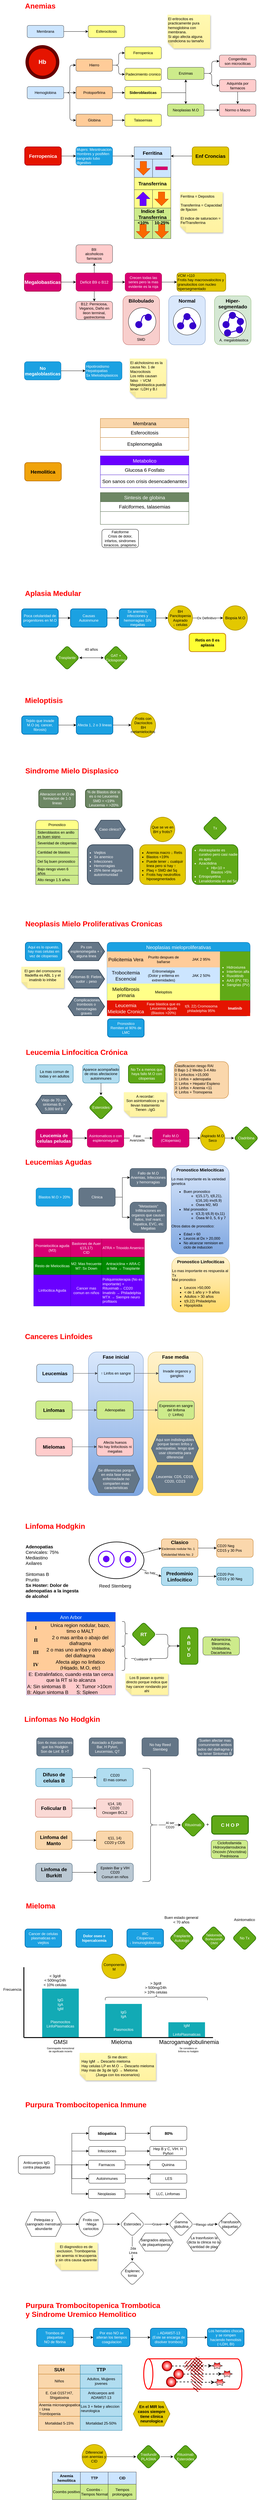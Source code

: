 <mxfile version="21.5.2" type="github">
  <diagram name="Page-1" id="xC1T5dPMzcvkAjgWcqzF">
    <mxGraphModel dx="1312" dy="844" grid="1" gridSize="10" guides="1" tooltips="1" connect="1" arrows="1" fold="1" page="1" pageScale="1" pageWidth="850" pageHeight="1100" math="0" shadow="0">
      <root>
        <mxCell id="0" />
        <mxCell id="1" parent="0" />
        <mxCell id="8JVbl4d7tyo6c1ldZ0Sn-93" style="rounded=0;orthogonalLoop=1;jettySize=auto;html=1;entryX=0;entryY=0.5;entryDx=0;entryDy=0;" edge="1" parent="1" source="8JVbl4d7tyo6c1ldZ0Sn-47" target="8JVbl4d7tyo6c1ldZ0Sn-53">
          <mxGeometry relative="1" as="geometry" />
        </mxCell>
        <mxCell id="8JVbl4d7tyo6c1ldZ0Sn-94" value="No hay" style="edgeLabel;html=1;align=center;verticalAlign=middle;resizable=0;points=[];" vertex="1" connectable="0" parent="8JVbl4d7tyo6c1ldZ0Sn-93">
          <mxGeometry x="-0.128" y="-2" relative="1" as="geometry">
            <mxPoint as="offset" />
          </mxGeometry>
        </mxCell>
        <mxCell id="8JVbl4d7tyo6c1ldZ0Sn-95" style="rounded=0;orthogonalLoop=1;jettySize=auto;html=1;entryX=0;entryY=0.5;entryDx=0;entryDy=0;" edge="1" parent="1" source="8JVbl4d7tyo6c1ldZ0Sn-47" target="8JVbl4d7tyo6c1ldZ0Sn-52">
          <mxGeometry relative="1" as="geometry" />
        </mxCell>
        <mxCell id="8JVbl4d7tyo6c1ldZ0Sn-47" value="" style="ellipse;whiteSpace=wrap;html=1;strokeWidth=2;" vertex="1" parent="1">
          <mxGeometry x="292" y="5080" width="180" height="120" as="geometry" />
        </mxCell>
        <mxCell id="8JVbl4d7tyo6c1ldZ0Sn-25" value="Fase media" style="rounded=1;whiteSpace=wrap;html=1;fillColor=#fff2cc;gradientColor=#ffd966;strokeColor=#d6b656;verticalAlign=top;fontSize=16;fontStyle=1" vertex="1" parent="1">
          <mxGeometry x="485" y="4459" width="180" height="470" as="geometry" />
        </mxCell>
        <mxCell id="8JVbl4d7tyo6c1ldZ0Sn-24" value="Fase inicial" style="rounded=1;whiteSpace=wrap;html=1;fillColor=#dae8fc;gradientColor=#7ea6e0;strokeColor=#6c8ebf;verticalAlign=top;fontSize=16;fontStyle=1" vertex="1" parent="1">
          <mxGeometry x="290" y="4459" width="180" height="470" as="geometry" />
        </mxCell>
        <mxCell id="pxykGlDc7MtHIHAwk9MH-92" value="Hiper-segmentado" style="rounded=1;whiteSpace=wrap;html=1;verticalAlign=top;fontSize=16;fontStyle=1;fillColor=#d5e8d4;strokeColor=#82b366;" parent="1" vertex="1">
          <mxGeometry x="703" y="1007" width="120" height="160" as="geometry" />
        </mxCell>
        <mxCell id="pxykGlDc7MtHIHAwk9MH-91" value="Normal" style="rounded=1;whiteSpace=wrap;html=1;verticalAlign=top;fontSize=16;fontStyle=1;fillColor=#dae8fc;strokeColor=#6c8ebf;" parent="1" vertex="1">
          <mxGeometry x="553" y="1007" width="120" height="160" as="geometry" />
        </mxCell>
        <mxCell id="pxykGlDc7MtHIHAwk9MH-87" value="Bilobulado" style="rounded=1;whiteSpace=wrap;html=1;verticalAlign=top;fontSize=16;fontStyle=1;fillColor=#f8cecc;strokeColor=#b85450;" parent="1" vertex="1">
          <mxGeometry x="403" y="1007" width="120" height="160" as="geometry" />
        </mxCell>
        <mxCell id="pxykGlDc7MtHIHAwk9MH-85" value="" style="ellipse;whiteSpace=wrap;html=1;aspect=fixed;" parent="1" vertex="1">
          <mxGeometry x="421" y="1046" width="90" height="90" as="geometry" />
        </mxCell>
        <mxCell id="73Jti63QLcTPkXVLQlRy-1" value="Anemias&amp;nbsp;" style="text;strokeColor=none;fillColor=none;html=1;fontSize=24;fontStyle=1;verticalAlign=middle;align=left;fontColor=#FF0000;" parent="1" vertex="1">
          <mxGeometry x="80" y="40" width="110" height="40" as="geometry" />
        </mxCell>
        <mxCell id="73Jti63QLcTPkXVLQlRy-3" value="Hb" style="ellipse;whiteSpace=wrap;html=1;aspect=fixed;fillColor=#e51400;fontColor=#ffffff;strokeColor=#660000;strokeWidth=11;fontSize=19;fontStyle=1" parent="1" vertex="1">
          <mxGeometry x="89" y="193" width="100" height="100" as="geometry" />
        </mxCell>
        <mxCell id="73Jti63QLcTPkXVLQlRy-9" value="" style="edgeStyle=orthogonalEdgeStyle;rounded=0;orthogonalLoop=1;jettySize=auto;html=1;" parent="1" source="73Jti63QLcTPkXVLQlRy-5" target="73Jti63QLcTPkXVLQlRy-8" edge="1">
          <mxGeometry relative="1" as="geometry" />
        </mxCell>
        <mxCell id="73Jti63QLcTPkXVLQlRy-5" value="Membrana" style="rounded=1;whiteSpace=wrap;html=1;fillColor=#cce5ff;strokeColor=#36393d;" parent="1" vertex="1">
          <mxGeometry x="89" y="123" width="120" height="40" as="geometry" />
        </mxCell>
        <mxCell id="73Jti63QLcTPkXVLQlRy-16" value="" style="edgeStyle=orthogonalEdgeStyle;rounded=1;orthogonalLoop=1;jettySize=auto;html=1;" parent="1" source="73Jti63QLcTPkXVLQlRy-6" target="73Jti63QLcTPkXVLQlRy-10" edge="1">
          <mxGeometry relative="1" as="geometry" />
        </mxCell>
        <mxCell id="73Jti63QLcTPkXVLQlRy-21" style="edgeStyle=orthogonalEdgeStyle;rounded=1;orthogonalLoop=1;jettySize=auto;html=1;entryX=0;entryY=0.5;entryDx=0;entryDy=0;" parent="1" source="73Jti63QLcTPkXVLQlRy-6" target="73Jti63QLcTPkXVLQlRy-11" edge="1">
          <mxGeometry relative="1" as="geometry" />
        </mxCell>
        <mxCell id="73Jti63QLcTPkXVLQlRy-22" style="edgeStyle=orthogonalEdgeStyle;rounded=1;orthogonalLoop=1;jettySize=auto;html=1;entryX=0;entryY=0.5;entryDx=0;entryDy=0;" parent="1" source="73Jti63QLcTPkXVLQlRy-6" target="73Jti63QLcTPkXVLQlRy-7" edge="1">
          <mxGeometry relative="1" as="geometry" />
        </mxCell>
        <mxCell id="73Jti63QLcTPkXVLQlRy-6" value="Hemoglobina" style="rounded=1;whiteSpace=wrap;html=1;fillColor=#cce5ff;strokeColor=#36393d;" parent="1" vertex="1">
          <mxGeometry x="89" y="323" width="120" height="40" as="geometry" />
        </mxCell>
        <mxCell id="73Jti63QLcTPkXVLQlRy-19" value="" style="edgeStyle=orthogonalEdgeStyle;rounded=1;orthogonalLoop=1;jettySize=auto;html=1;" parent="1" source="73Jti63QLcTPkXVLQlRy-7" target="73Jti63QLcTPkXVLQlRy-15" edge="1">
          <mxGeometry relative="1" as="geometry" />
        </mxCell>
        <mxCell id="73Jti63QLcTPkXVLQlRy-7" value="Globina" style="rounded=1;whiteSpace=wrap;html=1;fillColor=#ffcc99;strokeColor=#36393d;" parent="1" vertex="1">
          <mxGeometry x="249" y="413" width="120" height="40" as="geometry" />
        </mxCell>
        <mxCell id="73Jti63QLcTPkXVLQlRy-8" value="Esferocitosis" style="rounded=1;whiteSpace=wrap;html=1;fillColor=#ffff88;strokeColor=#36393d;" parent="1" vertex="1">
          <mxGeometry x="289" y="123" width="120" height="40" as="geometry" />
        </mxCell>
        <mxCell id="73Jti63QLcTPkXVLQlRy-17" value="" style="edgeStyle=orthogonalEdgeStyle;rounded=1;orthogonalLoop=1;jettySize=auto;html=1;" parent="1" source="73Jti63QLcTPkXVLQlRy-10" target="73Jti63QLcTPkXVLQlRy-14" edge="1">
          <mxGeometry relative="1" as="geometry" />
        </mxCell>
        <mxCell id="73Jti63QLcTPkXVLQlRy-10" value="Protoporfirina" style="rounded=1;whiteSpace=wrap;html=1;fillColor=#ffcc99;strokeColor=#36393d;" parent="1" vertex="1">
          <mxGeometry x="249" y="323" width="120" height="40" as="geometry" />
        </mxCell>
        <mxCell id="73Jti63QLcTPkXVLQlRy-18" value="" style="edgeStyle=orthogonalEdgeStyle;rounded=1;orthogonalLoop=1;jettySize=auto;html=1;" parent="1" source="73Jti63QLcTPkXVLQlRy-11" target="73Jti63QLcTPkXVLQlRy-13" edge="1">
          <mxGeometry relative="1" as="geometry" />
        </mxCell>
        <mxCell id="73Jti63QLcTPkXVLQlRy-20" style="edgeStyle=orthogonalEdgeStyle;rounded=1;orthogonalLoop=1;jettySize=auto;html=1;entryX=0;entryY=0.5;entryDx=0;entryDy=0;" parent="1" source="73Jti63QLcTPkXVLQlRy-11" target="73Jti63QLcTPkXVLQlRy-12" edge="1">
          <mxGeometry relative="1" as="geometry" />
        </mxCell>
        <mxCell id="73Jti63QLcTPkXVLQlRy-11" value="Hierro" style="rounded=1;whiteSpace=wrap;html=1;fillColor=#ffcc99;strokeColor=#36393d;" parent="1" vertex="1">
          <mxGeometry x="249" y="233" width="120" height="40" as="geometry" />
        </mxCell>
        <mxCell id="73Jti63QLcTPkXVLQlRy-12" value="Ferropenica" style="rounded=1;whiteSpace=wrap;html=1;fillColor=#ffff88;strokeColor=#36393d;" parent="1" vertex="1">
          <mxGeometry x="409" y="193" width="120" height="40" as="geometry" />
        </mxCell>
        <mxCell id="73Jti63QLcTPkXVLQlRy-13" value="Padecimiento cronico" style="rounded=1;whiteSpace=wrap;html=1;fillColor=#ffff88;strokeColor=#36393d;" parent="1" vertex="1">
          <mxGeometry x="409" y="263" width="120" height="40" as="geometry" />
        </mxCell>
        <mxCell id="73Jti63QLcTPkXVLQlRy-38" style="edgeStyle=orthogonalEdgeStyle;rounded=0;orthogonalLoop=1;jettySize=auto;html=1;entryX=0.5;entryY=1;entryDx=0;entryDy=0;" parent="1" source="73Jti63QLcTPkXVLQlRy-14" target="73Jti63QLcTPkXVLQlRy-23" edge="1">
          <mxGeometry relative="1" as="geometry" />
        </mxCell>
        <mxCell id="73Jti63QLcTPkXVLQlRy-39" style="edgeStyle=orthogonalEdgeStyle;rounded=0;orthogonalLoop=1;jettySize=auto;html=1;entryX=0.5;entryY=0;entryDx=0;entryDy=0;" parent="1" source="73Jti63QLcTPkXVLQlRy-14" target="73Jti63QLcTPkXVLQlRy-24" edge="1">
          <mxGeometry relative="1" as="geometry" />
        </mxCell>
        <mxCell id="73Jti63QLcTPkXVLQlRy-14" value="Sideroblasticas" style="rounded=1;whiteSpace=wrap;html=1;fillColor=#ffff88;strokeColor=#36393d;fontStyle=1" parent="1" vertex="1">
          <mxGeometry x="409" y="323" width="120" height="40" as="geometry" />
        </mxCell>
        <mxCell id="73Jti63QLcTPkXVLQlRy-15" value="Talasemias" style="rounded=1;whiteSpace=wrap;html=1;fillColor=#ffff88;strokeColor=#36393d;" parent="1" vertex="1">
          <mxGeometry x="409" y="413" width="120" height="40" as="geometry" />
        </mxCell>
        <mxCell id="73Jti63QLcTPkXVLQlRy-29" style="edgeStyle=orthogonalEdgeStyle;rounded=1;orthogonalLoop=1;jettySize=auto;html=1;entryX=0;entryY=0.5;entryDx=0;entryDy=0;" parent="1" source="73Jti63QLcTPkXVLQlRy-23" target="73Jti63QLcTPkXVLQlRy-27" edge="1">
          <mxGeometry relative="1" as="geometry" />
        </mxCell>
        <mxCell id="73Jti63QLcTPkXVLQlRy-37" style="edgeStyle=orthogonalEdgeStyle;rounded=1;orthogonalLoop=1;jettySize=auto;html=1;entryX=0;entryY=0.5;entryDx=0;entryDy=0;" parent="1" source="73Jti63QLcTPkXVLQlRy-23" target="73Jti63QLcTPkXVLQlRy-33" edge="1">
          <mxGeometry relative="1" as="geometry" />
        </mxCell>
        <mxCell id="73Jti63QLcTPkXVLQlRy-23" value="Enzimas" style="rounded=1;whiteSpace=wrap;html=1;fillColor=#cdeb8b;strokeColor=#36393d;" parent="1" vertex="1">
          <mxGeometry x="549" y="260" width="120" height="40" as="geometry" />
        </mxCell>
        <mxCell id="73Jti63QLcTPkXVLQlRy-30" style="edgeStyle=orthogonalEdgeStyle;rounded=0;orthogonalLoop=1;jettySize=auto;html=1;" parent="1" source="73Jti63QLcTPkXVLQlRy-24" target="73Jti63QLcTPkXVLQlRy-28" edge="1">
          <mxGeometry relative="1" as="geometry" />
        </mxCell>
        <mxCell id="73Jti63QLcTPkXVLQlRy-24" value="Neoplasias M.O" style="rounded=1;whiteSpace=wrap;html=1;fillColor=#cdeb8b;strokeColor=#36393d;" parent="1" vertex="1">
          <mxGeometry x="549" y="380" width="120" height="40" as="geometry" />
        </mxCell>
        <mxCell id="73Jti63QLcTPkXVLQlRy-27" value="Congenitas&lt;br&gt;son microciticas" style="rounded=1;whiteSpace=wrap;html=1;fillColor=#ffcccc;strokeColor=#36393d;" parent="1" vertex="1">
          <mxGeometry x="719" y="220" width="120" height="40" as="geometry" />
        </mxCell>
        <mxCell id="73Jti63QLcTPkXVLQlRy-28" value="Normo o Macro" style="rounded=1;whiteSpace=wrap;html=1;fillColor=#ffcccc;strokeColor=#36393d;" parent="1" vertex="1">
          <mxGeometry x="719" y="380" width="120" height="40" as="geometry" />
        </mxCell>
        <mxCell id="73Jti63QLcTPkXVLQlRy-31" value="&lt;span style=&quot;font-family: Helvetica; font-size: 12px; font-style: normal; font-variant-ligatures: normal; font-variant-caps: normal; font-weight: 400; letter-spacing: normal; orphans: 2; text-indent: 0px; text-transform: none; widows: 2; word-spacing: 0px; -webkit-text-stroke-width: 0px; text-decoration-thickness: initial; text-decoration-style: initial; text-decoration-color: initial; float: none; display: inline !important;&quot;&gt;El eritrocitos es practicamente pura hemoglobina con membrana.&lt;/span&gt;&lt;br style=&quot;border-color: var(--border-color); font-family: Helvetica; font-size: 12px; font-style: normal; font-variant-ligatures: normal; font-variant-caps: normal; font-weight: 400; letter-spacing: normal; orphans: 2; text-indent: 0px; text-transform: none; widows: 2; word-spacing: 0px; -webkit-text-stroke-width: 0px; text-decoration-thickness: initial; text-decoration-style: initial; text-decoration-color: initial;&quot;&gt;&lt;span style=&quot;font-family: Helvetica; font-size: 12px; font-style: normal; font-variant-ligatures: normal; font-variant-caps: normal; font-weight: 400; letter-spacing: normal; orphans: 2; text-indent: 0px; text-transform: none; widows: 2; word-spacing: 0px; -webkit-text-stroke-width: 0px; text-decoration-thickness: initial; text-decoration-style: initial; text-decoration-color: initial; float: none; display: inline !important;&quot;&gt;Si algo afecta alguna condiciona su tamaño&lt;/span&gt;" style="shape=note;whiteSpace=wrap;html=1;backgroundOutline=1;fontColor=default;darkOpacity=0.05;fillColor=#FFF9B2;strokeColor=none;fillStyle=solid;direction=west;gradientDirection=north;gradientColor=#FFF2A1;shadow=1;size=20;pointerEvents=1;verticalAlign=top;align=left;labelBackgroundColor=none;" parent="1" vertex="1">
          <mxGeometry x="549" y="88" width="140" height="110" as="geometry" />
        </mxCell>
        <mxCell id="73Jti63QLcTPkXVLQlRy-36" value="" style="edgeStyle=orthogonalEdgeStyle;rounded=0;orthogonalLoop=1;jettySize=auto;html=1;" parent="1" source="73Jti63QLcTPkXVLQlRy-33" target="73Jti63QLcTPkXVLQlRy-28" edge="1">
          <mxGeometry relative="1" as="geometry" />
        </mxCell>
        <mxCell id="73Jti63QLcTPkXVLQlRy-33" value="Adquirida por farmacos" style="rounded=1;whiteSpace=wrap;html=1;fillColor=#ffcccc;strokeColor=#36393d;" parent="1" vertex="1">
          <mxGeometry x="719" y="300" width="120" height="40" as="geometry" />
        </mxCell>
        <mxCell id="73Jti63QLcTPkXVLQlRy-44" value="" style="edgeStyle=orthogonalEdgeStyle;rounded=0;orthogonalLoop=1;jettySize=auto;html=1;" parent="1" source="73Jti63QLcTPkXVLQlRy-40" target="73Jti63QLcTPkXVLQlRy-43" edge="1">
          <mxGeometry relative="1" as="geometry" />
        </mxCell>
        <mxCell id="73Jti63QLcTPkXVLQlRy-40" value="Megalobasticas" style="rounded=1;whiteSpace=wrap;html=1;fontSize=16;fillColor=#d80073;fontColor=#ffffff;strokeColor=#A50040;strokeWidth=2;fontStyle=1" parent="1" vertex="1">
          <mxGeometry x="80" y="932" width="120" height="60" as="geometry" />
        </mxCell>
        <mxCell id="73Jti63QLcTPkXVLQlRy-46" value="" style="edgeStyle=orthogonalEdgeStyle;rounded=0;orthogonalLoop=1;jettySize=auto;html=1;" parent="1" source="73Jti63QLcTPkXVLQlRy-41" target="73Jti63QLcTPkXVLQlRy-45" edge="1">
          <mxGeometry relative="1" as="geometry" />
        </mxCell>
        <mxCell id="73Jti63QLcTPkXVLQlRy-41" value="No megaloblasticas" style="whiteSpace=wrap;html=1;rounded=1;fillColor=#1ba1e2;fontColor=#ffffff;strokeColor=#006EAF;fontSize=15;fontStyle=1" parent="1" vertex="1">
          <mxGeometry x="80" y="1222" width="120" height="60" as="geometry" />
        </mxCell>
        <mxCell id="pxykGlDc7MtHIHAwk9MH-60" value="" style="edgeStyle=orthogonalEdgeStyle;rounded=0;orthogonalLoop=1;jettySize=auto;html=1;" parent="1" source="73Jti63QLcTPkXVLQlRy-43" target="pxykGlDc7MtHIHAwk9MH-59" edge="1">
          <mxGeometry relative="1" as="geometry" />
        </mxCell>
        <mxCell id="pxykGlDc7MtHIHAwk9MH-96" value="" style="edgeStyle=orthogonalEdgeStyle;rounded=0;orthogonalLoop=1;jettySize=auto;html=1;" parent="1" source="73Jti63QLcTPkXVLQlRy-43" target="pxykGlDc7MtHIHAwk9MH-95" edge="1">
          <mxGeometry relative="1" as="geometry" />
        </mxCell>
        <mxCell id="pxykGlDc7MtHIHAwk9MH-98" value="" style="edgeStyle=orthogonalEdgeStyle;rounded=0;orthogonalLoop=1;jettySize=auto;html=1;" parent="1" source="73Jti63QLcTPkXVLQlRy-43" target="pxykGlDc7MtHIHAwk9MH-97" edge="1">
          <mxGeometry relative="1" as="geometry" />
        </mxCell>
        <mxCell id="73Jti63QLcTPkXVLQlRy-43" value="Deficit B9 o B12" style="whiteSpace=wrap;html=1;rounded=1;fontSize=13;fillColor=#d80073;fontColor=#ffffff;strokeColor=#A50040;" parent="1" vertex="1">
          <mxGeometry x="249" y="932" width="120" height="60" as="geometry" />
        </mxCell>
        <mxCell id="73Jti63QLcTPkXVLQlRy-45" value="Hipotiroidismo&lt;br&gt;Hepatopatias&lt;br&gt;Sx Mielodisplasicos" style="whiteSpace=wrap;html=1;rounded=1;align=left;fillColor=#1ba1e2;fontColor=#ffffff;strokeColor=#006EAF;" parent="1" vertex="1">
          <mxGeometry x="280" y="1222" width="120" height="60" as="geometry" />
        </mxCell>
        <mxCell id="73Jti63QLcTPkXVLQlRy-47" value="El alcholosimo es la causa No. 1 de Macrocitosis&lt;br&gt;Los retis causan falso&amp;nbsp; ↑ VCM&lt;br&gt;Megaloblastica puede tener ↑LDH y B.I" style="shape=note;whiteSpace=wrap;html=1;backgroundOutline=1;fontColor=#000000;darkOpacity=0.05;fillColor=#FFF9B2;strokeColor=none;fillStyle=solid;direction=west;gradientDirection=north;gradientColor=#FFF2A1;shadow=1;size=20;pointerEvents=1;align=left;verticalAlign=top;" parent="1" vertex="1">
          <mxGeometry x="425" y="1212" width="120" height="128" as="geometry" />
        </mxCell>
        <mxCell id="73Jti63QLcTPkXVLQlRy-48" value="Aplasia Medular" style="text;strokeColor=none;fillColor=none;html=1;fontSize=24;fontStyle=1;verticalAlign=middle;align=left;fontColor=#FF0000;" parent="1" vertex="1">
          <mxGeometry x="80" y="1960" width="260" height="40" as="geometry" />
        </mxCell>
        <mxCell id="pxykGlDc7MtHIHAwk9MH-3" value="" style="edgeStyle=orthogonalEdgeStyle;rounded=0;orthogonalLoop=1;jettySize=auto;html=1;" parent="1" source="pxykGlDc7MtHIHAwk9MH-1" target="pxykGlDc7MtHIHAwk9MH-2" edge="1">
          <mxGeometry relative="1" as="geometry" />
        </mxCell>
        <mxCell id="pxykGlDc7MtHIHAwk9MH-1" value="Poca celularidad de progenitores en M.O" style="rounded=1;whiteSpace=wrap;html=1;fillColor=#1ba1e2;fontColor=#ffffff;strokeColor=#006EAF;strokeWidth=2;" parent="1" vertex="1">
          <mxGeometry x="71" y="2030" width="120" height="60" as="geometry" />
        </mxCell>
        <mxCell id="pxykGlDc7MtHIHAwk9MH-5" value="" style="edgeStyle=orthogonalEdgeStyle;rounded=0;orthogonalLoop=1;jettySize=auto;html=1;" parent="1" source="pxykGlDc7MtHIHAwk9MH-10" target="pxykGlDc7MtHIHAwk9MH-4" edge="1">
          <mxGeometry relative="1" as="geometry" />
        </mxCell>
        <mxCell id="pxykGlDc7MtHIHAwk9MH-2" value="Causas&lt;br&gt;Autoinmune" style="whiteSpace=wrap;html=1;rounded=1;fillColor=#1ba1e2;fontColor=#ffffff;strokeColor=#006EAF;strokeWidth=2;" parent="1" vertex="1">
          <mxGeometry x="231" y="2030" width="120" height="60" as="geometry" />
        </mxCell>
        <mxCell id="pxykGlDc7MtHIHAwk9MH-7" value="" style="edgeStyle=orthogonalEdgeStyle;rounded=0;orthogonalLoop=1;jettySize=auto;html=1;" parent="1" source="pxykGlDc7MtHIHAwk9MH-4" target="pxykGlDc7MtHIHAwk9MH-6" edge="1">
          <mxGeometry relative="1" as="geometry" />
        </mxCell>
        <mxCell id="pxykGlDc7MtHIHAwk9MH-8" value="Dx Definitivo" style="edgeLabel;html=1;align=center;verticalAlign=middle;resizable=0;points=[];" parent="pxykGlDc7MtHIHAwk9MH-7" vertex="1" connectable="0">
          <mxGeometry x="-0.425" y="1" relative="1" as="geometry">
            <mxPoint x="17" y="1" as="offset" />
          </mxGeometry>
        </mxCell>
        <mxCell id="pxykGlDc7MtHIHAwk9MH-4" value="BH&lt;br&gt;Pancitopenia&lt;br&gt;Aspirado&lt;br&gt;↓ celulas" style="ellipse;whiteSpace=wrap;html=1;rounded=1;fillColor=#e3c800;fontColor=#000000;strokeColor=#B09500;strokeWidth=2;" parent="1" vertex="1">
          <mxGeometry x="551" y="2020" width="80" height="80" as="geometry" />
        </mxCell>
        <mxCell id="pxykGlDc7MtHIHAwk9MH-6" value="Biopsia M.O" style="ellipse;whiteSpace=wrap;html=1;rounded=1;fillColor=#e3c800;fontColor=#000000;strokeColor=#B09500;strokeWidth=2;" parent="1" vertex="1">
          <mxGeometry x="731" y="2020" width="80" height="80" as="geometry" />
        </mxCell>
        <mxCell id="pxykGlDc7MtHIHAwk9MH-9" value="Retis en 0 es aplasia" style="rounded=1;whiteSpace=wrap;html=1;fillColor=#FFFF33;fontColor=#000000;strokeColor=#BD7000;strokeWidth=2;fontStyle=1;fontSize=13;" parent="1" vertex="1">
          <mxGeometry x="620" y="2110" width="120" height="60" as="geometry" />
        </mxCell>
        <mxCell id="pxykGlDc7MtHIHAwk9MH-11" value="" style="edgeStyle=orthogonalEdgeStyle;rounded=0;orthogonalLoop=1;jettySize=auto;html=1;" parent="1" source="pxykGlDc7MtHIHAwk9MH-2" target="pxykGlDc7MtHIHAwk9MH-10" edge="1">
          <mxGeometry relative="1" as="geometry">
            <mxPoint x="351" y="2060" as="sourcePoint" />
            <mxPoint x="551" y="2060" as="targetPoint" />
          </mxGeometry>
        </mxCell>
        <mxCell id="pxykGlDc7MtHIHAwk9MH-10" value="Sx anemico, infecciones y hemorragias SIN megalias" style="rounded=1;whiteSpace=wrap;html=1;fillColor=#1ba1e2;fontColor=#ffffff;strokeColor=#006EAF;strokeWidth=2;" parent="1" vertex="1">
          <mxGeometry x="391" y="2030" width="120" height="60" as="geometry" />
        </mxCell>
        <mxCell id="pxykGlDc7MtHIHAwk9MH-15" value="" style="edgeStyle=orthogonalEdgeStyle;rounded=0;orthogonalLoop=1;jettySize=auto;html=1;startArrow=classic;startFill=1;" parent="1" source="pxykGlDc7MtHIHAwk9MH-12" target="pxykGlDc7MtHIHAwk9MH-14" edge="1">
          <mxGeometry relative="1" as="geometry" />
        </mxCell>
        <mxCell id="pxykGlDc7MtHIHAwk9MH-12" value="Trasplante" style="rhombus;whiteSpace=wrap;html=1;rounded=1;fillColor=#60a917;fontColor=#ffffff;strokeColor=#2D7600;strokeWidth=2;" parent="1" vertex="1">
          <mxGeometry x="180" y="2150" width="80" height="80" as="geometry" />
        </mxCell>
        <mxCell id="pxykGlDc7MtHIHAwk9MH-14" value="GAT + Ciclosporina" style="rhombus;whiteSpace=wrap;html=1;rounded=1;fillColor=#60a917;fontColor=#ffffff;strokeColor=#2D7600;strokeWidth=2;" parent="1" vertex="1">
          <mxGeometry x="340" y="2150" width="80" height="80" as="geometry" />
        </mxCell>
        <mxCell id="pxykGlDc7MtHIHAwk9MH-16" value="40 años" style="text;html=1;align=center;verticalAlign=middle;resizable=0;points=[];autosize=1;strokeColor=none;fillColor=none;" parent="1" vertex="1">
          <mxGeometry x="264" y="2148" width="70" height="30" as="geometry" />
        </mxCell>
        <mxCell id="pxykGlDc7MtHIHAwk9MH-17" value="Mieloptisis" style="text;strokeColor=none;fillColor=none;html=1;fontSize=24;fontStyle=1;verticalAlign=middle;align=left;fontColor=#FF0000;" parent="1" vertex="1">
          <mxGeometry x="80" y="2310" width="260" height="40" as="geometry" />
        </mxCell>
        <mxCell id="pxykGlDc7MtHIHAwk9MH-18" value="" style="edgeStyle=orthogonalEdgeStyle;rounded=0;orthogonalLoop=1;jettySize=auto;html=1;" parent="1" source="pxykGlDc7MtHIHAwk9MH-19" target="pxykGlDc7MtHIHAwk9MH-20" edge="1">
          <mxGeometry relative="1" as="geometry" />
        </mxCell>
        <mxCell id="pxykGlDc7MtHIHAwk9MH-19" value="Tejido que invade M.O (ej. cancer, fibrosis)" style="rounded=1;whiteSpace=wrap;html=1;fillColor=#1ba1e2;fontColor=#ffffff;strokeColor=#006EAF;strokeWidth=2;" parent="1" vertex="1">
          <mxGeometry x="71" y="2380" width="120" height="60" as="geometry" />
        </mxCell>
        <mxCell id="pxykGlDc7MtHIHAwk9MH-24" value="" style="edgeStyle=orthogonalEdgeStyle;rounded=0;orthogonalLoop=1;jettySize=auto;html=1;" parent="1" source="pxykGlDc7MtHIHAwk9MH-20" target="pxykGlDc7MtHIHAwk9MH-23" edge="1">
          <mxGeometry relative="1" as="geometry" />
        </mxCell>
        <mxCell id="pxykGlDc7MtHIHAwk9MH-20" value="Afecta 1, 2 o 3 lineas" style="whiteSpace=wrap;html=1;rounded=1;fillColor=#1ba1e2;fontColor=#ffffff;strokeColor=#006EAF;strokeWidth=2;" parent="1" vertex="1">
          <mxGeometry x="250" y="2380" width="120" height="60" as="geometry" />
        </mxCell>
        <mxCell id="pxykGlDc7MtHIHAwk9MH-23" value="Frotis con Dacriocitos&lt;br&gt;BH metamielocitos&amp;nbsp;" style="ellipse;whiteSpace=wrap;html=1;fillColor=#e3c800;strokeColor=#B09500;fontColor=#000000;rounded=1;strokeWidth=2;" parent="1" vertex="1">
          <mxGeometry x="430" y="2370" width="80" height="80" as="geometry" />
        </mxCell>
        <mxCell id="pxykGlDc7MtHIHAwk9MH-27" value="" style="edgeStyle=orthogonalEdgeStyle;rounded=0;orthogonalLoop=1;jettySize=auto;html=1;" parent="1" source="pxykGlDc7MtHIHAwk9MH-25" target="pxykGlDc7MtHIHAwk9MH-26" edge="1">
          <mxGeometry relative="1" as="geometry" />
        </mxCell>
        <mxCell id="pxykGlDc7MtHIHAwk9MH-25" value="Ferropenica" style="rounded=1;whiteSpace=wrap;html=1;fillColor=#e51400;fontColor=#ffffff;strokeColor=#B20000;strokeWidth=2;fontSize=16;fontStyle=1" parent="1" vertex="1">
          <mxGeometry x="81" y="520" width="120" height="60" as="geometry" />
        </mxCell>
        <mxCell id="pxykGlDc7MtHIHAwk9MH-48" style="edgeStyle=orthogonalEdgeStyle;rounded=0;orthogonalLoop=1;jettySize=auto;html=1;entryX=0;entryY=0.75;entryDx=0;entryDy=0;" parent="1" source="pxykGlDc7MtHIHAwk9MH-26" target="pxykGlDc7MtHIHAwk9MH-28" edge="1">
          <mxGeometry relative="1" as="geometry" />
        </mxCell>
        <mxCell id="pxykGlDc7MtHIHAwk9MH-26" value="Mujers: Mesntruacion&lt;br&gt;Hombres y postMen sangrado tubo digestivo" style="whiteSpace=wrap;html=1;rounded=1;align=left;fillColor=#1ba1e2;fontColor=#ffffff;strokeColor=#006EAF;" parent="1" vertex="1">
          <mxGeometry x="249" y="520" width="120" height="60" as="geometry" />
        </mxCell>
        <mxCell id="pxykGlDc7MtHIHAwk9MH-28" value="Ferritina" style="rounded=0;whiteSpace=wrap;html=1;fontSize=16;fillColor=#cce5ff;strokeColor=#36393d;fontStyle=1" parent="1" vertex="1">
          <mxGeometry x="440" y="520" width="120" height="40" as="geometry" />
        </mxCell>
        <mxCell id="pxykGlDc7MtHIHAwk9MH-29" value="" style="whiteSpace=wrap;html=1;aspect=fixed;fillColor=#cce5ff;strokeColor=#36393d;" parent="1" vertex="1">
          <mxGeometry x="440" y="560" width="60" height="60" as="geometry" />
        </mxCell>
        <mxCell id="pxykGlDc7MtHIHAwk9MH-31" value="" style="whiteSpace=wrap;html=1;aspect=fixed;fillColor=#cce5ff;strokeColor=#36393d;" parent="1" vertex="1">
          <mxGeometry x="500" y="560" width="60" height="60" as="geometry" />
        </mxCell>
        <mxCell id="pxykGlDc7MtHIHAwk9MH-32" value="Transferrina" style="rounded=0;whiteSpace=wrap;html=1;fontSize=16;fillColor=#ffff88;strokeColor=#36393d;fontStyle=1" parent="1" vertex="1">
          <mxGeometry x="440" y="620" width="120" height="40" as="geometry" />
        </mxCell>
        <mxCell id="pxykGlDc7MtHIHAwk9MH-33" value="" style="whiteSpace=wrap;html=1;aspect=fixed;fillColor=#ffff88;strokeColor=#36393d;" parent="1" vertex="1">
          <mxGeometry x="440" y="660" width="60" height="60" as="geometry" />
        </mxCell>
        <mxCell id="pxykGlDc7MtHIHAwk9MH-34" value="" style="whiteSpace=wrap;html=1;aspect=fixed;fillColor=#ffff88;strokeColor=#36393d;" parent="1" vertex="1">
          <mxGeometry x="500" y="660" width="60" height="60" as="geometry" />
        </mxCell>
        <mxCell id="pxykGlDc7MtHIHAwk9MH-36" value="" style="shape=singleArrow;direction=north;whiteSpace=wrap;html=1;arrowWidth=0.467;arrowSize=0.489;fillColor=#6a00ff;fontColor=#ffffff;strokeColor=#3700CC;" parent="1" vertex="1">
          <mxGeometry x="446.5" y="667.5" width="45" height="45" as="geometry" />
        </mxCell>
        <mxCell id="pxykGlDc7MtHIHAwk9MH-37" value="" style="shape=singleArrow;direction=south;whiteSpace=wrap;html=1;arrowWidth=0.467;arrowSize=0.489;fillColor=#fa6800;fontColor=#000000;strokeColor=#C73500;" parent="1" vertex="1">
          <mxGeometry x="447.5" y="567.5" width="45" height="45" as="geometry" />
        </mxCell>
        <mxCell id="pxykGlDc7MtHIHAwk9MH-39" value="" style="shape=singleArrow;direction=south;whiteSpace=wrap;html=1;arrowWidth=0.467;arrowSize=0.489;fillColor=#fa6800;fontColor=#000000;strokeColor=#C73500;" parent="1" vertex="1">
          <mxGeometry x="507" y="667.5" width="45" height="45" as="geometry" />
        </mxCell>
        <mxCell id="pxykGlDc7MtHIHAwk9MH-47" style="edgeStyle=orthogonalEdgeStyle;rounded=0;orthogonalLoop=1;jettySize=auto;html=1;entryX=1;entryY=0.75;entryDx=0;entryDy=0;" parent="1" source="pxykGlDc7MtHIHAwk9MH-41" target="pxykGlDc7MtHIHAwk9MH-28" edge="1">
          <mxGeometry relative="1" as="geometry" />
        </mxCell>
        <mxCell id="pxykGlDc7MtHIHAwk9MH-41" value="Enf Croncias" style="rounded=1;whiteSpace=wrap;html=1;fillColor=#e3c800;fontColor=#000000;strokeColor=#B09500;strokeWidth=2;fontSize=16;fontStyle=1" parent="1" vertex="1">
          <mxGeometry x="630" y="520" width="120" height="60" as="geometry" />
        </mxCell>
        <mxCell id="pxykGlDc7MtHIHAwk9MH-49" value="Indice Sat Transferrina" style="rounded=0;whiteSpace=wrap;html=1;fontSize=16;fillColor=#cdeb8b;strokeColor=#36393d;fontStyle=1" parent="1" vertex="1">
          <mxGeometry x="440" y="720" width="120" height="40" as="geometry" />
        </mxCell>
        <mxCell id="pxykGlDc7MtHIHAwk9MH-50" value="" style="whiteSpace=wrap;html=1;aspect=fixed;fillColor=#cdeb8b;strokeColor=#36393d;verticalAlign=bottom;" parent="1" vertex="1">
          <mxGeometry x="440" y="760" width="60" height="60" as="geometry" />
        </mxCell>
        <mxCell id="pxykGlDc7MtHIHAwk9MH-51" value="" style="whiteSpace=wrap;html=1;aspect=fixed;fillColor=#cdeb8b;strokeColor=#36393d;verticalAlign=bottom;" parent="1" vertex="1">
          <mxGeometry x="500" y="760" width="60" height="60" as="geometry" />
        </mxCell>
        <mxCell id="pxykGlDc7MtHIHAwk9MH-52" value="&amp;lt;10%" style="shape=singleArrow;direction=south;whiteSpace=wrap;html=1;arrowWidth=0.467;arrowSize=0.489;fillColor=#fa6800;fontColor=#000000;strokeColor=#C73500;verticalAlign=top;fontStyle=1;fontSize=14;spacingTop=-21;spacingBottom=0;" parent="1" vertex="1">
          <mxGeometry x="446.5" y="773.5" width="45" height="45" as="geometry" />
        </mxCell>
        <mxCell id="pxykGlDc7MtHIHAwk9MH-56" value="10-25%" style="shape=singleArrow;direction=south;whiteSpace=wrap;html=1;arrowWidth=0.467;arrowSize=0.489;fillColor=#fa6800;fontColor=#000000;strokeColor=#C73500;verticalAlign=top;fontStyle=1;fontSize=14;spacingTop=-18;spacingBottom=0;spacing=-1;" parent="1" vertex="1">
          <mxGeometry x="507.5" y="773.5" width="45" height="45" as="geometry" />
        </mxCell>
        <mxCell id="pxykGlDc7MtHIHAwk9MH-57" value="Ferritina = Depositos&lt;br&gt;&lt;br&gt;Transferrina = Capacidad de fijacion&lt;br&gt;&lt;br&gt;El indice de saturacion = Fe/Transferrina" style="shape=note;whiteSpace=wrap;html=1;backgroundOutline=1;fontColor=#000000;darkOpacity=0.05;fillColor=#FFF9B2;strokeColor=none;fillStyle=solid;direction=west;gradientDirection=north;gradientColor=#FFF2A1;shadow=1;size=20;pointerEvents=1;verticalAlign=top;align=left;" parent="1" vertex="1">
          <mxGeometry x="590" y="667.5" width="140" height="132.5" as="geometry" />
        </mxCell>
        <mxCell id="pxykGlDc7MtHIHAwk9MH-58" value="" style="rounded=0;whiteSpace=wrap;html=1;fillColor=#d80073;fontColor=#ffffff;strokeColor=#A50040;" parent="1" vertex="1">
          <mxGeometry x="510" y="585" width="39" height="10" as="geometry" />
        </mxCell>
        <mxCell id="pxykGlDc7MtHIHAwk9MH-62" value="" style="edgeStyle=orthogonalEdgeStyle;rounded=0;orthogonalLoop=1;jettySize=auto;html=1;" parent="1" source="pxykGlDc7MtHIHAwk9MH-59" target="pxykGlDc7MtHIHAwk9MH-61" edge="1">
          <mxGeometry relative="1" as="geometry" />
        </mxCell>
        <mxCell id="pxykGlDc7MtHIHAwk9MH-59" value="Crecen todas las series pero la mas evidente es la roja" style="whiteSpace=wrap;html=1;rounded=1;verticalAlign=middle;fillColor=#d80073;fontColor=#ffffff;strokeColor=#A50040;" parent="1" vertex="1">
          <mxGeometry x="410" y="932" width="120" height="60" as="geometry" />
        </mxCell>
        <mxCell id="pxykGlDc7MtHIHAwk9MH-61" value="VCM &amp;gt;110&lt;br&gt;Frotis hay macroovalocitos y granulocitos con nucleo hipersegmentado" style="whiteSpace=wrap;html=1;rounded=1;align=left;fillColor=#e3c800;fontColor=#000000;strokeColor=#B09500;strokeWidth=2;" parent="1" vertex="1">
          <mxGeometry x="580" y="932" width="160" height="60" as="geometry" />
        </mxCell>
        <mxCell id="pxykGlDc7MtHIHAwk9MH-63" value="" style="ellipse;whiteSpace=wrap;html=1;aspect=fixed;" parent="1" vertex="1">
          <mxGeometry x="568" y="1045" width="90" height="90" as="geometry" />
        </mxCell>
        <mxCell id="pxykGlDc7MtHIHAwk9MH-64" value="" style="ellipse;whiteSpace=wrap;html=1;aspect=fixed;fillColor=#3700CC;fontColor=#ffffff;strokeColor=#3700CC;strokeWidth=3;" parent="1" vertex="1">
          <mxGeometry x="582" y="1095" width="20" height="20" as="geometry" />
        </mxCell>
        <mxCell id="pxykGlDc7MtHIHAwk9MH-65" value="" style="ellipse;whiteSpace=wrap;html=1;aspect=fixed;fillColor=#3700CC;fontColor=#ffffff;strokeColor=#3700CC;strokeWidth=3;" parent="1" vertex="1">
          <mxGeometry x="622" y="1095" width="20" height="20" as="geometry" />
        </mxCell>
        <mxCell id="pxykGlDc7MtHIHAwk9MH-66" value="" style="ellipse;whiteSpace=wrap;html=1;aspect=fixed;fillColor=#3700CC;fontColor=#ffffff;strokeColor=#3700CC;strokeWidth=3;" parent="1" vertex="1">
          <mxGeometry x="603" y="1065" width="20" height="20" as="geometry" />
        </mxCell>
        <mxCell id="pxykGlDc7MtHIHAwk9MH-69" value="" style="curved=1;endArrow=none;html=1;rounded=0;entryX=1;entryY=0;entryDx=0;entryDy=0;exitX=1;exitY=0;exitDx=0;exitDy=0;endFill=0;fillColor=#6a00ff;strokeColor=#3700CC;strokeWidth=3;" parent="1" source="pxykGlDc7MtHIHAwk9MH-64" target="pxykGlDc7MtHIHAwk9MH-65" edge="1">
          <mxGeometry width="50" height="50" relative="1" as="geometry">
            <mxPoint x="632" y="1135" as="sourcePoint" />
            <mxPoint x="682" y="1085" as="targetPoint" />
            <Array as="points">
              <mxPoint x="602" y="1075" />
              <mxPoint x="622" y="1075" />
              <mxPoint x="632" y="1085" />
            </Array>
          </mxGeometry>
        </mxCell>
        <mxCell id="pxykGlDc7MtHIHAwk9MH-71" value="" style="ellipse;whiteSpace=wrap;html=1;aspect=fixed;" parent="1" vertex="1">
          <mxGeometry x="717" y="1054" width="90" height="90" as="geometry" />
        </mxCell>
        <mxCell id="pxykGlDc7MtHIHAwk9MH-72" value="" style="ellipse;whiteSpace=wrap;html=1;aspect=fixed;fillColor=#3700CC;fontColor=#ffffff;strokeColor=#3700CC;strokeWidth=3;" parent="1" vertex="1">
          <mxGeometry x="731" y="1091" width="20" height="20" as="geometry" />
        </mxCell>
        <mxCell id="pxykGlDc7MtHIHAwk9MH-73" value="" style="ellipse;whiteSpace=wrap;html=1;aspect=fixed;fillColor=#3700CC;fontColor=#ffffff;strokeColor=#3700CC;strokeWidth=3;" parent="1" vertex="1">
          <mxGeometry x="778" y="1081" width="20" height="20" as="geometry" />
        </mxCell>
        <mxCell id="pxykGlDc7MtHIHAwk9MH-74" value="" style="ellipse;whiteSpace=wrap;html=1;aspect=fixed;fillColor=#3700CC;fontColor=#ffffff;strokeColor=#3700CC;strokeWidth=3;" parent="1" vertex="1">
          <mxGeometry x="752" y="1061" width="20" height="20" as="geometry" />
        </mxCell>
        <mxCell id="pxykGlDc7MtHIHAwk9MH-75" value="" style="curved=1;endArrow=none;html=1;rounded=0;entryX=1;entryY=0;entryDx=0;entryDy=0;exitX=1;exitY=0;exitDx=0;exitDy=0;endFill=0;fillColor=#6a00ff;strokeColor=#3700CC;strokeWidth=3;" parent="1" source="pxykGlDc7MtHIHAwk9MH-72" target="pxykGlDc7MtHIHAwk9MH-73" edge="1">
          <mxGeometry width="50" height="50" relative="1" as="geometry">
            <mxPoint x="781" y="1131" as="sourcePoint" />
            <mxPoint x="831" y="1081" as="targetPoint" />
            <Array as="points">
              <mxPoint x="751" y="1071" />
              <mxPoint x="771" y="1071" />
              <mxPoint x="781" y="1081" />
            </Array>
          </mxGeometry>
        </mxCell>
        <mxCell id="pxykGlDc7MtHIHAwk9MH-79" value="" style="ellipse;whiteSpace=wrap;html=1;aspect=fixed;fillColor=#3700CC;fontColor=#ffffff;strokeColor=#3700CC;strokeWidth=3;flipV=0;flipH=0;" parent="1" vertex="1">
          <mxGeometry x="775" y="1108" width="20" height="20" as="geometry" />
        </mxCell>
        <mxCell id="pxykGlDc7MtHIHAwk9MH-80" value="" style="ellipse;whiteSpace=wrap;html=1;aspect=fixed;fillColor=#3700CC;fontColor=#ffffff;strokeColor=#3700CC;strokeWidth=3;flipV=0;flipH=0;" parent="1" vertex="1">
          <mxGeometry x="736" y="1118" width="20" height="20" as="geometry" />
        </mxCell>
        <mxCell id="pxykGlDc7MtHIHAwk9MH-81" value="" style="curved=1;endArrow=none;html=1;rounded=0;exitX=1;exitY=0;exitDx=0;exitDy=0;endFill=0;fillColor=#6a00ff;strokeColor=#3700CC;strokeWidth=3;" parent="1" edge="1">
          <mxGeometry width="50" height="50" relative="1" as="geometry">
            <mxPoint x="787.071" y="1099.929" as="sourcePoint" />
            <mxPoint x="756" y="1126" as="targetPoint" />
            <Array as="points">
              <mxPoint x="786" y="1105.929" />
              <mxPoint x="796" y="1115.929" />
            </Array>
          </mxGeometry>
        </mxCell>
        <mxCell id="pxykGlDc7MtHIHAwk9MH-82" value="" style="ellipse;whiteSpace=wrap;html=1;aspect=fixed;fillColor=#3700CC;fontColor=#ffffff;strokeColor=#3700CC;strokeWidth=3;" parent="1" vertex="1">
          <mxGeometry x="445" y="1091" width="20" height="20" as="geometry" />
        </mxCell>
        <mxCell id="pxykGlDc7MtHIHAwk9MH-83" value="" style="ellipse;whiteSpace=wrap;html=1;aspect=fixed;fillColor=#3700CC;fontColor=#ffffff;strokeColor=#3700CC;strokeWidth=3;" parent="1" vertex="1">
          <mxGeometry x="476" y="1067" width="20" height="20" as="geometry" />
        </mxCell>
        <mxCell id="pxykGlDc7MtHIHAwk9MH-84" value="" style="curved=1;endArrow=none;html=1;rounded=0;entryX=1;entryY=0;entryDx=0;entryDy=0;exitX=1;exitY=0;exitDx=0;exitDy=0;endFill=0;fillColor=#6a00ff;strokeColor=#3700CC;strokeWidth=3;" parent="1" source="pxykGlDc7MtHIHAwk9MH-82" target="pxykGlDc7MtHIHAwk9MH-83" edge="1">
          <mxGeometry width="50" height="50" relative="1" as="geometry">
            <mxPoint x="495" y="1131" as="sourcePoint" />
            <mxPoint x="545" y="1081" as="targetPoint" />
            <Array as="points">
              <mxPoint x="465" y="1071" />
              <mxPoint x="485" y="1071" />
              <mxPoint x="495" y="1081" />
            </Array>
          </mxGeometry>
        </mxCell>
        <mxCell id="pxykGlDc7MtHIHAwk9MH-93" value="SMD" style="text;html=1;align=center;verticalAlign=middle;resizable=0;points=[];autosize=1;strokeColor=none;fillColor=none;" parent="1" vertex="1">
          <mxGeometry x="437" y="1135" width="50" height="30" as="geometry" />
        </mxCell>
        <mxCell id="pxykGlDc7MtHIHAwk9MH-94" value="A. megaloblastica" style="text;html=1;align=center;verticalAlign=middle;resizable=0;points=[];autosize=1;strokeColor=none;fillColor=none;" parent="1" vertex="1">
          <mxGeometry x="706" y="1137" width="120" height="30" as="geometry" />
        </mxCell>
        <mxCell id="pxykGlDc7MtHIHAwk9MH-95" value="B9:&lt;br&gt;alcoholicos&lt;br&gt;farmacos" style="whiteSpace=wrap;html=1;rounded=1;fillColor=#ffcccc;strokeColor=#36393d;" parent="1" vertex="1">
          <mxGeometry x="249" y="840" width="120" height="60" as="geometry" />
        </mxCell>
        <mxCell id="pxykGlDc7MtHIHAwk9MH-97" value="B12: Perniciosa, Veganos, Daño en ileon terminal, gastrectomia" style="whiteSpace=wrap;html=1;rounded=1;fillColor=#ffcccc;strokeColor=#36393d;" parent="1" vertex="1">
          <mxGeometry x="249" y="1025" width="120" height="60" as="geometry" />
        </mxCell>
        <mxCell id="pxykGlDc7MtHIHAwk9MH-99" value="Membrana" style="shape=table;startSize=30;container=1;collapsible=0;childLayout=tableLayout;strokeColor=#b46504;fontSize=16;fillColor=#fad7ac;" parent="1" vertex="1">
          <mxGeometry x="329" y="1408" width="290" height="104" as="geometry" />
        </mxCell>
        <mxCell id="pxykGlDc7MtHIHAwk9MH-100" value="" style="shape=tableRow;horizontal=0;startSize=0;swimlaneHead=0;swimlaneBody=0;strokeColor=inherit;top=0;left=0;bottom=0;right=0;collapsible=0;dropTarget=0;fillColor=none;points=[[0,0.5],[1,0.5]];portConstraint=eastwest;fontSize=16;" parent="pxykGlDc7MtHIHAwk9MH-99" vertex="1">
          <mxGeometry y="30" width="290" height="32" as="geometry" />
        </mxCell>
        <mxCell id="pxykGlDc7MtHIHAwk9MH-101" value="Esferocitosis" style="shape=partialRectangle;html=1;whiteSpace=wrap;connectable=0;strokeColor=inherit;overflow=hidden;fillColor=none;top=0;left=0;bottom=0;right=0;pointerEvents=1;fontSize=16;rowspan=1;colspan=3;" parent="pxykGlDc7MtHIHAwk9MH-100" vertex="1">
          <mxGeometry width="290" height="32" as="geometry">
            <mxRectangle width="97" height="32" as="alternateBounds" />
          </mxGeometry>
        </mxCell>
        <mxCell id="pxykGlDc7MtHIHAwk9MH-102" value="" style="shape=partialRectangle;html=1;whiteSpace=wrap;connectable=0;strokeColor=inherit;overflow=hidden;fillColor=none;top=0;left=0;bottom=0;right=0;pointerEvents=1;fontSize=16;" parent="pxykGlDc7MtHIHAwk9MH-100" vertex="1" visible="0">
          <mxGeometry x="97" width="96" height="32" as="geometry">
            <mxRectangle width="96" height="32" as="alternateBounds" />
          </mxGeometry>
        </mxCell>
        <mxCell id="pxykGlDc7MtHIHAwk9MH-103" value="" style="shape=partialRectangle;html=1;whiteSpace=wrap;connectable=0;strokeColor=inherit;overflow=hidden;fillColor=none;top=0;left=0;bottom=0;right=0;pointerEvents=1;fontSize=16;" parent="pxykGlDc7MtHIHAwk9MH-100" vertex="1" visible="0">
          <mxGeometry x="193" width="97" height="32" as="geometry">
            <mxRectangle width="97" height="32" as="alternateBounds" />
          </mxGeometry>
        </mxCell>
        <mxCell id="pxykGlDc7MtHIHAwk9MH-104" value="" style="shape=tableRow;horizontal=0;startSize=0;swimlaneHead=0;swimlaneBody=0;strokeColor=inherit;top=0;left=0;bottom=0;right=0;collapsible=0;dropTarget=0;fillColor=none;points=[[0,0.5],[1,0.5]];portConstraint=eastwest;fontSize=16;" parent="pxykGlDc7MtHIHAwk9MH-99" vertex="1">
          <mxGeometry y="62" width="290" height="42" as="geometry" />
        </mxCell>
        <mxCell id="pxykGlDc7MtHIHAwk9MH-105" value="Esplenomegalia" style="shape=partialRectangle;html=1;whiteSpace=wrap;connectable=0;strokeColor=inherit;overflow=hidden;fillColor=none;top=0;left=0;bottom=0;right=0;pointerEvents=1;fontSize=16;rowspan=1;colspan=3;" parent="pxykGlDc7MtHIHAwk9MH-104" vertex="1">
          <mxGeometry width="290" height="42" as="geometry">
            <mxRectangle width="97" height="42" as="alternateBounds" />
          </mxGeometry>
        </mxCell>
        <mxCell id="pxykGlDc7MtHIHAwk9MH-106" value="" style="shape=partialRectangle;html=1;whiteSpace=wrap;connectable=0;strokeColor=inherit;overflow=hidden;fillColor=none;top=0;left=0;bottom=0;right=0;pointerEvents=1;fontSize=16;" parent="pxykGlDc7MtHIHAwk9MH-104" vertex="1" visible="0">
          <mxGeometry x="97" width="96" height="42" as="geometry">
            <mxRectangle width="96" height="42" as="alternateBounds" />
          </mxGeometry>
        </mxCell>
        <mxCell id="pxykGlDc7MtHIHAwk9MH-107" value="" style="shape=partialRectangle;html=1;whiteSpace=wrap;connectable=0;strokeColor=inherit;overflow=hidden;fillColor=none;top=0;left=0;bottom=0;right=0;pointerEvents=1;fontSize=16;" parent="pxykGlDc7MtHIHAwk9MH-104" vertex="1" visible="0">
          <mxGeometry x="193" width="97" height="42" as="geometry">
            <mxRectangle width="97" height="42" as="alternateBounds" />
          </mxGeometry>
        </mxCell>
        <mxCell id="pxykGlDc7MtHIHAwk9MH-112" value="Metabolico" style="shape=table;startSize=30;container=1;collapsible=0;childLayout=tableLayout;strokeColor=#3700CC;fontSize=16;fillColor=#6a00ff;fontColor=#ffffff;" parent="1" vertex="1">
          <mxGeometry x="329" y="1530" width="290" height="104" as="geometry" />
        </mxCell>
        <mxCell id="pxykGlDc7MtHIHAwk9MH-113" value="" style="shape=tableRow;horizontal=0;startSize=0;swimlaneHead=0;swimlaneBody=0;strokeColor=inherit;top=0;left=0;bottom=0;right=0;collapsible=0;dropTarget=0;fillColor=none;points=[[0,0.5],[1,0.5]];portConstraint=eastwest;fontSize=16;" parent="pxykGlDc7MtHIHAwk9MH-112" vertex="1">
          <mxGeometry y="30" width="290" height="32" as="geometry" />
        </mxCell>
        <mxCell id="pxykGlDc7MtHIHAwk9MH-114" value="Glucosa 6 Fosfato" style="shape=partialRectangle;html=1;whiteSpace=wrap;connectable=0;strokeColor=inherit;overflow=hidden;fillColor=none;top=0;left=0;bottom=0;right=0;pointerEvents=1;fontSize=16;rowspan=1;colspan=3;" parent="pxykGlDc7MtHIHAwk9MH-113" vertex="1">
          <mxGeometry width="290" height="32" as="geometry">
            <mxRectangle width="97" height="32" as="alternateBounds" />
          </mxGeometry>
        </mxCell>
        <mxCell id="pxykGlDc7MtHIHAwk9MH-115" value="" style="shape=partialRectangle;html=1;whiteSpace=wrap;connectable=0;strokeColor=inherit;overflow=hidden;fillColor=none;top=0;left=0;bottom=0;right=0;pointerEvents=1;fontSize=16;" parent="pxykGlDc7MtHIHAwk9MH-113" vertex="1" visible="0">
          <mxGeometry x="97" width="96" height="32" as="geometry">
            <mxRectangle width="96" height="32" as="alternateBounds" />
          </mxGeometry>
        </mxCell>
        <mxCell id="pxykGlDc7MtHIHAwk9MH-116" value="" style="shape=partialRectangle;html=1;whiteSpace=wrap;connectable=0;strokeColor=inherit;overflow=hidden;fillColor=none;top=0;left=0;bottom=0;right=0;pointerEvents=1;fontSize=16;" parent="pxykGlDc7MtHIHAwk9MH-113" vertex="1" visible="0">
          <mxGeometry x="193" width="97" height="32" as="geometry">
            <mxRectangle width="97" height="32" as="alternateBounds" />
          </mxGeometry>
        </mxCell>
        <mxCell id="pxykGlDc7MtHIHAwk9MH-117" value="" style="shape=tableRow;horizontal=0;startSize=0;swimlaneHead=0;swimlaneBody=0;strokeColor=inherit;top=0;left=0;bottom=0;right=0;collapsible=0;dropTarget=0;fillColor=none;points=[[0,0.5],[1,0.5]];portConstraint=eastwest;fontSize=16;" parent="pxykGlDc7MtHIHAwk9MH-112" vertex="1">
          <mxGeometry y="62" width="290" height="42" as="geometry" />
        </mxCell>
        <mxCell id="pxykGlDc7MtHIHAwk9MH-118" value="Son sanos con crisis desencadenantes" style="shape=partialRectangle;html=1;whiteSpace=wrap;connectable=0;strokeColor=inherit;overflow=hidden;fillColor=none;top=0;left=0;bottom=0;right=0;pointerEvents=1;fontSize=16;rowspan=1;colspan=3;" parent="pxykGlDc7MtHIHAwk9MH-117" vertex="1">
          <mxGeometry width="290" height="42" as="geometry">
            <mxRectangle width="97" height="42" as="alternateBounds" />
          </mxGeometry>
        </mxCell>
        <mxCell id="pxykGlDc7MtHIHAwk9MH-119" value="" style="shape=partialRectangle;html=1;whiteSpace=wrap;connectable=0;strokeColor=inherit;overflow=hidden;fillColor=none;top=0;left=0;bottom=0;right=0;pointerEvents=1;fontSize=16;" parent="pxykGlDc7MtHIHAwk9MH-117" vertex="1" visible="0">
          <mxGeometry x="97" width="96" height="42" as="geometry">
            <mxRectangle width="96" height="42" as="alternateBounds" />
          </mxGeometry>
        </mxCell>
        <mxCell id="pxykGlDc7MtHIHAwk9MH-120" value="" style="shape=partialRectangle;html=1;whiteSpace=wrap;connectable=0;strokeColor=inherit;overflow=hidden;fillColor=none;top=0;left=0;bottom=0;right=0;pointerEvents=1;fontSize=16;" parent="pxykGlDc7MtHIHAwk9MH-117" vertex="1" visible="0">
          <mxGeometry x="193" width="97" height="42" as="geometry">
            <mxRectangle width="97" height="42" as="alternateBounds" />
          </mxGeometry>
        </mxCell>
        <mxCell id="pxykGlDc7MtHIHAwk9MH-121" value="Sintesis de globina" style="shape=table;startSize=30;container=1;collapsible=0;childLayout=tableLayout;strokeColor=#3A5431;fontSize=16;fillColor=#6d8764;fontColor=#ffffff;" parent="1" vertex="1">
          <mxGeometry x="329" y="1650" width="290" height="104" as="geometry" />
        </mxCell>
        <mxCell id="pxykGlDc7MtHIHAwk9MH-122" value="" style="shape=tableRow;horizontal=0;startSize=0;swimlaneHead=0;swimlaneBody=0;strokeColor=inherit;top=0;left=0;bottom=0;right=0;collapsible=0;dropTarget=0;fillColor=none;points=[[0,0.5],[1,0.5]];portConstraint=eastwest;fontSize=16;" parent="pxykGlDc7MtHIHAwk9MH-121" vertex="1">
          <mxGeometry y="30" width="290" height="32" as="geometry" />
        </mxCell>
        <mxCell id="pxykGlDc7MtHIHAwk9MH-123" value="Falciformes, talasemias" style="shape=partialRectangle;html=1;whiteSpace=wrap;connectable=0;strokeColor=inherit;overflow=hidden;fillColor=none;top=0;left=0;bottom=0;right=0;pointerEvents=1;fontSize=16;rowspan=1;colspan=3;" parent="pxykGlDc7MtHIHAwk9MH-122" vertex="1">
          <mxGeometry width="290" height="32" as="geometry">
            <mxRectangle width="97" height="32" as="alternateBounds" />
          </mxGeometry>
        </mxCell>
        <mxCell id="pxykGlDc7MtHIHAwk9MH-124" value="" style="shape=partialRectangle;html=1;whiteSpace=wrap;connectable=0;strokeColor=inherit;overflow=hidden;fillColor=none;top=0;left=0;bottom=0;right=0;pointerEvents=1;fontSize=16;" parent="pxykGlDc7MtHIHAwk9MH-122" vertex="1" visible="0">
          <mxGeometry x="97" width="96" height="32" as="geometry">
            <mxRectangle width="96" height="32" as="alternateBounds" />
          </mxGeometry>
        </mxCell>
        <mxCell id="pxykGlDc7MtHIHAwk9MH-125" value="" style="shape=partialRectangle;html=1;whiteSpace=wrap;connectable=0;strokeColor=inherit;overflow=hidden;fillColor=none;top=0;left=0;bottom=0;right=0;pointerEvents=1;fontSize=16;" parent="pxykGlDc7MtHIHAwk9MH-122" vertex="1" visible="0">
          <mxGeometry x="193" width="97" height="32" as="geometry">
            <mxRectangle width="97" height="32" as="alternateBounds" />
          </mxGeometry>
        </mxCell>
        <mxCell id="pxykGlDc7MtHIHAwk9MH-126" value="" style="shape=tableRow;horizontal=0;startSize=0;swimlaneHead=0;swimlaneBody=0;strokeColor=inherit;top=0;left=0;bottom=0;right=0;collapsible=0;dropTarget=0;fillColor=none;points=[[0,0.5],[1,0.5]];portConstraint=eastwest;fontSize=16;" parent="pxykGlDc7MtHIHAwk9MH-121" vertex="1">
          <mxGeometry y="62" width="290" height="42" as="geometry" />
        </mxCell>
        <mxCell id="pxykGlDc7MtHIHAwk9MH-127" value="" style="shape=partialRectangle;html=1;whiteSpace=wrap;connectable=0;strokeColor=inherit;overflow=hidden;fillColor=none;top=0;left=0;bottom=0;right=0;pointerEvents=1;fontSize=16;rowspan=1;colspan=3;" parent="pxykGlDc7MtHIHAwk9MH-126" vertex="1">
          <mxGeometry width="290" height="42" as="geometry">
            <mxRectangle width="97" height="42" as="alternateBounds" />
          </mxGeometry>
        </mxCell>
        <mxCell id="pxykGlDc7MtHIHAwk9MH-128" value="" style="shape=partialRectangle;html=1;whiteSpace=wrap;connectable=0;strokeColor=inherit;overflow=hidden;fillColor=none;top=0;left=0;bottom=0;right=0;pointerEvents=1;fontSize=16;" parent="pxykGlDc7MtHIHAwk9MH-126" vertex="1" visible="0">
          <mxGeometry x="97" width="96" height="42" as="geometry">
            <mxRectangle width="96" height="42" as="alternateBounds" />
          </mxGeometry>
        </mxCell>
        <mxCell id="pxykGlDc7MtHIHAwk9MH-129" value="" style="shape=partialRectangle;html=1;whiteSpace=wrap;connectable=0;strokeColor=inherit;overflow=hidden;fillColor=none;top=0;left=0;bottom=0;right=0;pointerEvents=1;fontSize=16;" parent="pxykGlDc7MtHIHAwk9MH-126" vertex="1" visible="0">
          <mxGeometry x="193" width="97" height="42" as="geometry">
            <mxRectangle width="97" height="42" as="alternateBounds" />
          </mxGeometry>
        </mxCell>
        <mxCell id="pxykGlDc7MtHIHAwk9MH-130" value="Hemolitica" style="rounded=1;whiteSpace=wrap;html=1;fontSize=16;fontStyle=1;fillColor=#f0a30a;fontColor=#000000;strokeColor=#BD7000;strokeWidth=2;" parent="1" vertex="1">
          <mxGeometry x="81" y="1552" width="120" height="60" as="geometry" />
        </mxCell>
        <mxCell id="pxykGlDc7MtHIHAwk9MH-132" value="Falciforme&lt;br&gt;Crisis de dolor, infartos, sindromes toracicos, priapismo" style="rounded=1;whiteSpace=wrap;html=1;" parent="1" vertex="1">
          <mxGeometry x="334" y="1770" width="120" height="60" as="geometry" />
        </mxCell>
        <mxCell id="ZE_jgSUsJ4w7CjUMQWtj-1" value="Sindrome Mielo Displasico" style="text;strokeColor=none;fillColor=none;html=1;fontSize=24;fontStyle=1;verticalAlign=middle;align=left;fontColor=#FF0000;" parent="1" vertex="1">
          <mxGeometry x="81" y="2540" width="260" height="40" as="geometry" />
        </mxCell>
        <mxCell id="ZE_jgSUsJ4w7CjUMQWtj-3" value="Alteracion en M.O de formacion de 1-3 lineas" style="rounded=1;whiteSpace=wrap;html=1;fillColor=#6d8764;fontColor=#ffffff;strokeColor=#3A5431;strokeWidth=2;" parent="1" vertex="1">
          <mxGeometry x="127" y="2620" width="120" height="60" as="geometry" />
        </mxCell>
        <mxCell id="ZE_jgSUsJ4w7CjUMQWtj-4" value="% de Blastos dice si es o no Leucemia&lt;br&gt;SMD = &amp;lt;19%&lt;br&gt;Leucemia = &amp;gt;20%" style="rounded=1;whiteSpace=wrap;html=1;fillColor=#6d8764;fontColor=#ffffff;strokeColor=#3A5431;strokeWidth=2;" parent="1" vertex="1">
          <mxGeometry x="280" y="2620" width="120" height="60" as="geometry" />
        </mxCell>
        <mxCell id="ZE_jgSUsJ4w7CjUMQWtj-5" value="&lt;ul&gt;&lt;li&gt;Anemia macro ↓ Retis&lt;/li&gt;&lt;li&gt;Blastos &amp;lt;19%&lt;/li&gt;&lt;li&gt;Puede tener ↓ cualquir linea pero si hay ↑&lt;/li&gt;&lt;li&gt;Plaq = SMD del 5q&lt;/li&gt;&lt;li&gt;Frotis hay neutrofilos hiposegmentados&lt;/li&gt;&lt;/ul&gt;" style="rounded=1;whiteSpace=wrap;html=1;verticalAlign=top;align=left;spacingLeft=-20;fillColor=#e3c800;fontColor=#000000;strokeColor=#B09500;strokeWidth=2;" parent="1" vertex="1">
          <mxGeometry x="458" y="2801" width="150" height="130" as="geometry" />
        </mxCell>
        <mxCell id="ZE_jgSUsJ4w7CjUMQWtj-6" value="Que se ve en BH y frotis?" style="ellipse;whiteSpace=wrap;html=1;aspect=fixed;fillColor=#e3c800;fontColor=#000000;strokeColor=#B09500;strokeWidth=2;" parent="1" vertex="1">
          <mxGeometry x="493" y="2711" width="80" height="80" as="geometry" />
        </mxCell>
        <mxCell id="ZE_jgSUsJ4w7CjUMQWtj-7" value="Caso clinico?" style="shape=hexagon;perimeter=hexagonPerimeter2;whiteSpace=wrap;html=1;fixedSize=1;fillColor=#647687;fontColor=#ffffff;strokeColor=#314354;strokeWidth=2;" parent="1" vertex="1">
          <mxGeometry x="311" y="2721" width="100" height="60" as="geometry" />
        </mxCell>
        <mxCell id="ZE_jgSUsJ4w7CjUMQWtj-8" value="&lt;ul&gt;&lt;li&gt;Viejitos&lt;/li&gt;&lt;li&gt;Sx anemico&lt;/li&gt;&lt;li&gt;Infecciones&lt;/li&gt;&lt;li&gt;Hemorragias&lt;/li&gt;&lt;li&gt;25% tiene alguna autoinmunidad&lt;/li&gt;&lt;/ul&gt;" style="rounded=1;whiteSpace=wrap;html=1;verticalAlign=top;align=left;spacingLeft=-20;fillColor=#647687;fontColor=#ffffff;strokeColor=#314354;strokeWidth=2;" parent="1" vertex="1">
          <mxGeometry x="286" y="2801" width="150" height="130" as="geometry" />
        </mxCell>
        <mxCell id="ZE_jgSUsJ4w7CjUMQWtj-10" value="Pronostico" style="swimlane;fontStyle=0;childLayout=stackLayout;horizontal=1;startSize=30;horizontalStack=0;resizeParent=1;resizeParentMax=0;resizeLast=0;collapsible=1;marginBottom=0;whiteSpace=wrap;html=1;fillColor=#ffff88;strokeColor=#36393d;rounded=1;" parent="1" vertex="1">
          <mxGeometry x="117" y="2721" width="140" height="210" as="geometry" />
        </mxCell>
        <mxCell id="ZE_jgSUsJ4w7CjUMQWtj-11" value="Sideroblastos en anillo es buen signo" style="text;strokeColor=#36393d;fillColor=#cdeb8b;align=left;verticalAlign=middle;spacingLeft=4;spacingRight=4;overflow=hidden;points=[[0,0.5],[1,0.5]];portConstraint=eastwest;rotatable=0;whiteSpace=wrap;html=1;" parent="ZE_jgSUsJ4w7CjUMQWtj-10" vertex="1">
          <mxGeometry y="30" width="140" height="30" as="geometry" />
        </mxCell>
        <mxCell id="ZE_jgSUsJ4w7CjUMQWtj-12" value="Severidad de citopenias" style="text;strokeColor=#36393d;fillColor=#cdeb8b;align=left;verticalAlign=middle;spacingLeft=4;spacingRight=4;overflow=hidden;points=[[0,0.5],[1,0.5]];portConstraint=eastwest;rotatable=0;whiteSpace=wrap;html=1;" parent="ZE_jgSUsJ4w7CjUMQWtj-10" vertex="1">
          <mxGeometry y="60" width="140" height="30" as="geometry" />
        </mxCell>
        <mxCell id="ZE_jgSUsJ4w7CjUMQWtj-13" value="Cantidad de blastos" style="text;strokeColor=#36393d;fillColor=#cdeb8b;align=left;verticalAlign=middle;spacingLeft=4;spacingRight=4;overflow=hidden;points=[[0,0.5],[1,0.5]];portConstraint=eastwest;rotatable=0;whiteSpace=wrap;html=1;" parent="ZE_jgSUsJ4w7CjUMQWtj-10" vertex="1">
          <mxGeometry y="90" width="140" height="30" as="geometry" />
        </mxCell>
        <mxCell id="ZE_jgSUsJ4w7CjUMQWtj-14" value="Del 5q buen pronostico" style="text;strokeColor=#36393d;fillColor=#cdeb8b;align=left;verticalAlign=middle;spacingLeft=4;spacingRight=4;overflow=hidden;points=[[0,0.5],[1,0.5]];portConstraint=eastwest;rotatable=0;whiteSpace=wrap;html=1;" parent="ZE_jgSUsJ4w7CjUMQWtj-10" vertex="1">
          <mxGeometry y="120" width="140" height="30" as="geometry" />
        </mxCell>
        <mxCell id="ZE_jgSUsJ4w7CjUMQWtj-15" value="Bajo riesgo viven 6 años" style="text;strokeColor=#36393d;fillColor=#cdeb8b;align=left;verticalAlign=middle;spacingLeft=4;spacingRight=4;overflow=hidden;points=[[0,0.5],[1,0.5]];portConstraint=eastwest;rotatable=0;whiteSpace=wrap;html=1;" parent="ZE_jgSUsJ4w7CjUMQWtj-10" vertex="1">
          <mxGeometry y="150" width="140" height="30" as="geometry" />
        </mxCell>
        <mxCell id="ZE_jgSUsJ4w7CjUMQWtj-16" value="Alto riesgo 1.5 años" style="text;strokeColor=#36393d;fillColor=#cdeb8b;align=left;verticalAlign=middle;spacingLeft=4;spacingRight=4;overflow=hidden;points=[[0,0.5],[1,0.5]];portConstraint=eastwest;rotatable=0;whiteSpace=wrap;html=1;" parent="ZE_jgSUsJ4w7CjUMQWtj-10" vertex="1">
          <mxGeometry y="180" width="140" height="30" as="geometry" />
        </mxCell>
        <mxCell id="ZE_jgSUsJ4w7CjUMQWtj-17" value="Tx" style="rhombus;whiteSpace=wrap;html=1;align=center;verticalAlign=middle;fillColor=#60a917;strokeColor=#2D7600;fontColor=#ffffff;rounded=1;spacingLeft=0;strokeWidth=2;" parent="1" vertex="1">
          <mxGeometry x="665" y="2707" width="80" height="80" as="geometry" />
        </mxCell>
        <mxCell id="ZE_jgSUsJ4w7CjUMQWtj-19" value="&lt;ul&gt;&lt;li&gt;Alotrasplante es curativo pero casi nadie es apto&lt;/li&gt;&lt;li&gt;Azacitidina&lt;/li&gt;&lt;ul&gt;&lt;li&gt;Hb&amp;lt;10 + Blastos &amp;gt;5%&lt;/li&gt;&lt;/ul&gt;&lt;li&gt;Ertropoyetina&lt;/li&gt;&lt;li&gt;Lenalidomida en del 5q&lt;/li&gt;&lt;/ul&gt;" style="rounded=1;whiteSpace=wrap;html=1;verticalAlign=top;align=left;spacingLeft=-20;fillColor=#60a917;fontColor=#ffffff;strokeColor=#2D7600;strokeWidth=2;spacingTop=-8;" parent="1" vertex="1">
          <mxGeometry x="630" y="2801" width="150" height="130" as="geometry" />
        </mxCell>
        <mxCell id="ZE_jgSUsJ4w7CjUMQWtj-21" value="Neoplasis Mielo Proliferativas Cronicas" style="text;strokeColor=none;fillColor=none;html=1;fontSize=24;fontStyle=1;verticalAlign=middle;align=left;fontColor=#FF0000;" parent="1" vertex="1">
          <mxGeometry x="81" y="3040" width="260" height="40" as="geometry" />
        </mxCell>
        <mxCell id="ZE_jgSUsJ4w7CjUMQWtj-23" value="Aqui es lo opuesto, hay mas celulas en vez de citopenias" style="rounded=1;whiteSpace=wrap;html=1;fillColor=#1ba1e2;fontColor=#ffffff;strokeColor=#006EAF;strokeWidth=2;" parent="1" vertex="1">
          <mxGeometry x="83" y="3120" width="120" height="60" as="geometry" />
        </mxCell>
        <mxCell id="ZE_jgSUsJ4w7CjUMQWtj-25" value="Px con esplenomegalia + ↑ alguna linea" style="shape=hexagon;perimeter=hexagonPerimeter2;whiteSpace=wrap;html=1;fixedSize=1;fillColor=#647687;fontColor=#ffffff;strokeColor=#314354;strokeWidth=2;" parent="1" vertex="1">
          <mxGeometry x="223" y="3120" width="120" height="60" as="geometry" />
        </mxCell>
        <mxCell id="ZE_jgSUsJ4w7CjUMQWtj-26" value="Neoplasias mieloproliferativas" style="shape=table;startSize=30;container=1;collapsible=0;childLayout=tableLayout;strokeColor=#006EAF;fontSize=16;fillColor=#1ba1e2;fontColor=#ffffff;spacingLeft=0;rounded=1;" parent="1" vertex="1">
          <mxGeometry x="351" y="3120" width="469" height="241" as="geometry" />
        </mxCell>
        <mxCell id="ZE_jgSUsJ4w7CjUMQWtj-27" value="" style="shape=tableRow;horizontal=0;startSize=0;swimlaneHead=0;swimlaneBody=0;strokeColor=inherit;top=0;left=0;bottom=0;right=0;collapsible=0;dropTarget=0;fillColor=none;points=[[0,0.5],[1,0.5]];portConstraint=eastwest;fontSize=16;" parent="ZE_jgSUsJ4w7CjUMQWtj-26" vertex="1">
          <mxGeometry y="30" width="469" height="52" as="geometry" />
        </mxCell>
        <mxCell id="ZE_jgSUsJ4w7CjUMQWtj-28" value="Policitemia Vera" style="shape=partialRectangle;html=1;whiteSpace=wrap;connectable=0;strokeColor=#36393d;overflow=hidden;fillColor=#ffcc99;top=0;left=0;bottom=0;right=0;pointerEvents=1;fontSize=16;" parent="ZE_jgSUsJ4w7CjUMQWtj-27" vertex="1">
          <mxGeometry width="123" height="52" as="geometry">
            <mxRectangle width="123" height="52" as="alternateBounds" />
          </mxGeometry>
        </mxCell>
        <mxCell id="ZE_jgSUsJ4w7CjUMQWtj-29" value="Prurito despues de bañarse" style="shape=partialRectangle;html=1;whiteSpace=wrap;connectable=0;strokeColor=#36393d;overflow=hidden;fillColor=#ffcc99;top=0;left=0;bottom=0;right=0;pointerEvents=1;fontSize=12;" parent="ZE_jgSUsJ4w7CjUMQWtj-27" vertex="1">
          <mxGeometry x="123" width="124" height="52" as="geometry">
            <mxRectangle width="124" height="52" as="alternateBounds" />
          </mxGeometry>
        </mxCell>
        <mxCell id="ZE_jgSUsJ4w7CjUMQWtj-30" value="JAK 2 95%" style="shape=partialRectangle;html=1;whiteSpace=wrap;connectable=0;strokeColor=#36393d;overflow=hidden;fillColor=#ffcc99;top=0;left=0;bottom=0;right=0;pointerEvents=1;fontSize=12;" parent="ZE_jgSUsJ4w7CjUMQWtj-27" vertex="1">
          <mxGeometry x="247" width="123" height="52" as="geometry">
            <mxRectangle width="123" height="52" as="alternateBounds" />
          </mxGeometry>
        </mxCell>
        <mxCell id="ZE_jgSUsJ4w7CjUMQWtj-56" value="&lt;ul&gt;&lt;li&gt;Hidroxiurea&lt;/li&gt;&lt;li&gt;Interferon alfa&lt;/li&gt;&lt;li&gt;Ruxolitinib&lt;/li&gt;&lt;li&gt;AAS (PV, TE)&lt;/li&gt;&lt;li&gt;Sangrias (PV)&lt;/li&gt;&lt;/ul&gt;" style="shape=partialRectangle;html=1;whiteSpace=wrap;connectable=0;strokeColor=#2D7600;overflow=hidden;fillColor=#60a917;top=0;left=0;bottom=0;right=0;pointerEvents=1;fontSize=12;rowspan=3;colspan=1;fontColor=#ffffff;spacingLeft=-20;align=left;" parent="ZE_jgSUsJ4w7CjUMQWtj-27" vertex="1">
          <mxGeometry x="370" width="99" height="160" as="geometry">
            <mxRectangle width="99" height="52" as="alternateBounds" />
          </mxGeometry>
        </mxCell>
        <mxCell id="ZE_jgSUsJ4w7CjUMQWtj-31" value="" style="shape=tableRow;horizontal=0;startSize=0;swimlaneHead=0;swimlaneBody=0;strokeColor=inherit;top=0;left=0;bottom=0;right=0;collapsible=0;dropTarget=0;fillColor=none;points=[[0,0.5],[1,0.5]];portConstraint=eastwest;fontSize=16;" parent="ZE_jgSUsJ4w7CjUMQWtj-26" vertex="1">
          <mxGeometry y="82" width="469" height="53" as="geometry" />
        </mxCell>
        <mxCell id="ZE_jgSUsJ4w7CjUMQWtj-32" value="Trobocitemia Escencial" style="shape=partialRectangle;html=1;whiteSpace=wrap;connectable=0;strokeColor=#36393d;overflow=hidden;fillColor=#cce5ff;top=0;left=0;bottom=0;right=0;pointerEvents=1;fontSize=16;" parent="ZE_jgSUsJ4w7CjUMQWtj-31" vertex="1">
          <mxGeometry width="123" height="53" as="geometry">
            <mxRectangle width="123" height="53" as="alternateBounds" />
          </mxGeometry>
        </mxCell>
        <mxCell id="ZE_jgSUsJ4w7CjUMQWtj-33" value="Eritromelalgia &lt;br&gt;(Dolor y eritema en extremidades)" style="shape=partialRectangle;html=1;whiteSpace=wrap;connectable=0;strokeColor=#36393d;overflow=hidden;fillColor=#cce5ff;top=0;left=0;bottom=0;right=0;pointerEvents=1;fontSize=12;" parent="ZE_jgSUsJ4w7CjUMQWtj-31" vertex="1">
          <mxGeometry x="123" width="124" height="53" as="geometry">
            <mxRectangle width="124" height="53" as="alternateBounds" />
          </mxGeometry>
        </mxCell>
        <mxCell id="ZE_jgSUsJ4w7CjUMQWtj-34" value="JAK 2 50%" style="shape=partialRectangle;html=1;whiteSpace=wrap;connectable=0;strokeColor=#36393d;overflow=hidden;fillColor=#cce5ff;top=0;left=0;bottom=0;right=0;pointerEvents=1;fontSize=12;" parent="ZE_jgSUsJ4w7CjUMQWtj-31" vertex="1">
          <mxGeometry x="247" width="123" height="53" as="geometry">
            <mxRectangle width="123" height="53" as="alternateBounds" />
          </mxGeometry>
        </mxCell>
        <mxCell id="ZE_jgSUsJ4w7CjUMQWtj-57" style="shape=partialRectangle;html=1;whiteSpace=wrap;connectable=0;strokeColor=#36393d;overflow=hidden;fillColor=#cce5ff;top=0;left=0;bottom=0;right=0;pointerEvents=1;fontSize=12;" parent="ZE_jgSUsJ4w7CjUMQWtj-31" vertex="1" visible="0">
          <mxGeometry x="370" width="99" height="53" as="geometry">
            <mxRectangle width="99" height="53" as="alternateBounds" />
          </mxGeometry>
        </mxCell>
        <mxCell id="ZE_jgSUsJ4w7CjUMQWtj-35" value="" style="shape=tableRow;horizontal=0;startSize=0;swimlaneHead=0;swimlaneBody=0;strokeColor=inherit;top=0;left=0;bottom=0;right=0;collapsible=0;dropTarget=0;fillColor=none;points=[[0,0.5],[1,0.5]];portConstraint=eastwest;fontSize=16;" parent="ZE_jgSUsJ4w7CjUMQWtj-26" vertex="1">
          <mxGeometry y="135" width="469" height="55" as="geometry" />
        </mxCell>
        <mxCell id="ZE_jgSUsJ4w7CjUMQWtj-36" value="Mielofibrosis primaria" style="shape=partialRectangle;html=1;whiteSpace=wrap;connectable=0;strokeColor=#36393d;overflow=hidden;fillColor=#ffff88;top=0;left=0;bottom=0;right=0;pointerEvents=1;fontSize=16;" parent="ZE_jgSUsJ4w7CjUMQWtj-35" vertex="1">
          <mxGeometry width="123" height="55" as="geometry">
            <mxRectangle width="123" height="55" as="alternateBounds" />
          </mxGeometry>
        </mxCell>
        <mxCell id="ZE_jgSUsJ4w7CjUMQWtj-37" value="Mieloptisis" style="shape=partialRectangle;html=1;whiteSpace=wrap;connectable=0;strokeColor=#36393d;overflow=hidden;fillColor=#ffff88;top=0;left=0;bottom=0;right=0;pointerEvents=1;fontSize=12;" parent="ZE_jgSUsJ4w7CjUMQWtj-35" vertex="1">
          <mxGeometry x="123" width="124" height="55" as="geometry">
            <mxRectangle width="124" height="55" as="alternateBounds" />
          </mxGeometry>
        </mxCell>
        <mxCell id="ZE_jgSUsJ4w7CjUMQWtj-38" value="" style="shape=partialRectangle;html=1;whiteSpace=wrap;connectable=0;strokeColor=#36393d;overflow=hidden;fillColor=#ffff88;top=0;left=0;bottom=0;right=0;pointerEvents=1;fontSize=12;" parent="ZE_jgSUsJ4w7CjUMQWtj-35" vertex="1">
          <mxGeometry x="247" width="123" height="55" as="geometry">
            <mxRectangle width="123" height="55" as="alternateBounds" />
          </mxGeometry>
        </mxCell>
        <mxCell id="ZE_jgSUsJ4w7CjUMQWtj-58" style="shape=partialRectangle;html=1;whiteSpace=wrap;connectable=0;strokeColor=#36393d;overflow=hidden;fillColor=#ffff88;top=0;left=0;bottom=0;right=0;pointerEvents=1;fontSize=12;" parent="ZE_jgSUsJ4w7CjUMQWtj-35" vertex="1" visible="0">
          <mxGeometry x="370" width="99" height="55" as="geometry">
            <mxRectangle width="99" height="55" as="alternateBounds" />
          </mxGeometry>
        </mxCell>
        <mxCell id="ZE_jgSUsJ4w7CjUMQWtj-42" style="shape=tableRow;horizontal=0;startSize=0;swimlaneHead=0;swimlaneBody=0;strokeColor=inherit;top=0;left=0;bottom=0;right=0;collapsible=0;dropTarget=0;fillColor=none;points=[[0,0.5],[1,0.5]];portConstraint=eastwest;fontSize=16;" parent="ZE_jgSUsJ4w7CjUMQWtj-26" vertex="1">
          <mxGeometry y="190" width="469" height="51" as="geometry" />
        </mxCell>
        <mxCell id="ZE_jgSUsJ4w7CjUMQWtj-43" value="Leucemia Mieloide Cronica" style="shape=partialRectangle;html=1;whiteSpace=wrap;connectable=0;strokeColor=#B20000;overflow=hidden;fillColor=#e51400;top=0;left=0;bottom=0;right=0;pointerEvents=1;fontSize=16;fontColor=#ffffff;" parent="ZE_jgSUsJ4w7CjUMQWtj-42" vertex="1">
          <mxGeometry width="123" height="51" as="geometry">
            <mxRectangle width="123" height="51" as="alternateBounds" />
          </mxGeometry>
        </mxCell>
        <mxCell id="ZE_jgSUsJ4w7CjUMQWtj-44" value="Fase blastica que es Leucemia aguda (Blastos &amp;gt;20%)" style="shape=partialRectangle;html=1;whiteSpace=wrap;connectable=0;strokeColor=#B20000;overflow=hidden;fillColor=#e51400;top=0;left=0;bottom=0;right=0;pointerEvents=1;fontSize=12;fontColor=#ffffff;" parent="ZE_jgSUsJ4w7CjUMQWtj-42" vertex="1">
          <mxGeometry x="123" width="124" height="51" as="geometry">
            <mxRectangle width="124" height="51" as="alternateBounds" />
          </mxGeometry>
        </mxCell>
        <mxCell id="ZE_jgSUsJ4w7CjUMQWtj-45" value="t(9, 22) Cromosoma philadelphia 95%" style="shape=partialRectangle;html=1;whiteSpace=wrap;connectable=0;strokeColor=#B20000;overflow=hidden;fillColor=#e51400;top=0;left=0;bottom=0;right=0;pointerEvents=1;fontSize=12;fontColor=#ffffff;" parent="ZE_jgSUsJ4w7CjUMQWtj-42" vertex="1">
          <mxGeometry x="247" width="123" height="51" as="geometry">
            <mxRectangle width="123" height="51" as="alternateBounds" />
          </mxGeometry>
        </mxCell>
        <mxCell id="ZE_jgSUsJ4w7CjUMQWtj-59" value="Imatinib" style="shape=partialRectangle;html=1;whiteSpace=wrap;connectable=0;strokeColor=#B20000;overflow=hidden;fillColor=#e51400;top=0;left=0;bottom=0;right=0;pointerEvents=1;fontSize=12;fontColor=#ffffff;fontStyle=1" parent="ZE_jgSUsJ4w7CjUMQWtj-42" vertex="1">
          <mxGeometry x="370" width="99" height="51" as="geometry">
            <mxRectangle width="99" height="51" as="alternateBounds" />
          </mxGeometry>
        </mxCell>
        <mxCell id="ZE_jgSUsJ4w7CjUMQWtj-51" value="Sintomas B: Fiebre, sudor ↓ peso" style="shape=hexagon;perimeter=hexagonPerimeter2;whiteSpace=wrap;html=1;fixedSize=1;fillColor=#647687;fontColor=#ffffff;strokeColor=#314354;strokeWidth=2;" parent="1" vertex="1">
          <mxGeometry x="223" y="3210" width="120" height="60" as="geometry" />
        </mxCell>
        <mxCell id="ZE_jgSUsJ4w7CjUMQWtj-55" value="El gen del cromosoma filadelfia es ABL 1 y el imatinib lo inhibe" style="shape=note;whiteSpace=wrap;html=1;backgroundOutline=1;fontColor=#000000;darkOpacity=0.05;fillColor=#FFF9B2;strokeColor=none;fillStyle=solid;direction=west;gradientDirection=north;gradientColor=#FFF2A1;shadow=1;size=20;pointerEvents=1;verticalAlign=top;" parent="1" vertex="1">
          <mxGeometry x="70" y="3200" width="140" height="70" as="geometry" />
        </mxCell>
        <mxCell id="ZE_jgSUsJ4w7CjUMQWtj-61" value="&amp;nbsp;Complicaciones trombosis o hemorragias graves" style="shape=hexagon;perimeter=hexagonPerimeter2;whiteSpace=wrap;html=1;fixedSize=1;fillColor=#647687;fontColor=#ffffff;strokeColor=#314354;strokeWidth=2;spacing=14;" parent="1" vertex="1">
          <mxGeometry x="223" y="3300" width="120" height="60" as="geometry" />
        </mxCell>
        <mxCell id="TzV9Z8EnyOH-VbIkAy4E-2" value="Leucemias Agudas" style="text;strokeColor=none;fillColor=none;html=1;fontSize=24;fontStyle=1;verticalAlign=middle;align=left;fontColor=#FF0000;" parent="1" vertex="1">
          <mxGeometry x="81" y="3819" width="260" height="40" as="geometry" />
        </mxCell>
        <mxCell id="TzV9Z8EnyOH-VbIkAy4E-4" value="Blastos M.O &amp;gt; 20%" style="rounded=1;whiteSpace=wrap;html=1;fillColor=#1ba1e2;fontColor=#ffffff;strokeColor=#006EAF;" parent="1" vertex="1">
          <mxGeometry x="118" y="3923" width="120" height="60" as="geometry" />
        </mxCell>
        <mxCell id="TzV9Z8EnyOH-VbIkAy4E-7" value="" style="edgeStyle=orthogonalEdgeStyle;rounded=0;orthogonalLoop=1;jettySize=auto;html=1;" parent="1" source="TzV9Z8EnyOH-VbIkAy4E-5" target="TzV9Z8EnyOH-VbIkAy4E-6" edge="1">
          <mxGeometry relative="1" as="geometry">
            <Array as="points">
              <mxPoint x="401" y="3953" />
              <mxPoint x="401" y="3889" />
            </Array>
          </mxGeometry>
        </mxCell>
        <mxCell id="TzV9Z8EnyOH-VbIkAy4E-9" value="" style="edgeStyle=orthogonalEdgeStyle;rounded=0;orthogonalLoop=1;jettySize=auto;html=1;" parent="1" source="TzV9Z8EnyOH-VbIkAy4E-5" target="TzV9Z8EnyOH-VbIkAy4E-8" edge="1">
          <mxGeometry relative="1" as="geometry">
            <Array as="points">
              <mxPoint x="401" y="3953" />
              <mxPoint x="401" y="4019" />
            </Array>
          </mxGeometry>
        </mxCell>
        <mxCell id="TzV9Z8EnyOH-VbIkAy4E-5" value="Clinica" style="rounded=1;whiteSpace=wrap;html=1;fillColor=#647687;fontColor=#ffffff;strokeColor=#314354;" parent="1" vertex="1">
          <mxGeometry x="258" y="3923" width="120" height="60" as="geometry" />
        </mxCell>
        <mxCell id="TzV9Z8EnyOH-VbIkAy4E-6" value="Fallo de M.O&lt;br&gt;Anemias, Infecciones y hemorragias" style="whiteSpace=wrap;html=1;rounded=1;fillColor=#647687;fontColor=#ffffff;strokeColor=#314354;" parent="1" vertex="1">
          <mxGeometry x="426" y="3859" width="120" height="60" as="geometry" />
        </mxCell>
        <mxCell id="TzV9Z8EnyOH-VbIkAy4E-8" value="&quot;Metastasis&quot;&lt;br&gt;Infiltraciones en organos que causan fallos, Insf reanl, hepatica, EVC, etc&lt;br&gt;Megalias" style="whiteSpace=wrap;html=1;rounded=1;verticalAlign=top;fillColor=#647687;fontColor=#ffffff;strokeColor=#314354;" parent="1" vertex="1">
          <mxGeometry x="426" y="3969" width="120" height="100" as="geometry" />
        </mxCell>
        <mxCell id="TzV9Z8EnyOH-VbIkAy4E-10" value="" style="childLayout=tableLayout;recursiveResize=0;shadow=0;fillColor=none;" parent="1" vertex="1">
          <mxGeometry x="110.5" y="4089" width="363" height="220" as="geometry" />
        </mxCell>
        <mxCell id="TzV9Z8EnyOH-VbIkAy4E-11" value="" style="shape=tableRow;horizontal=0;startSize=0;swimlaneHead=0;swimlaneBody=0;top=0;left=0;bottom=0;right=0;dropTarget=0;collapsible=0;recursiveResize=0;expand=0;fontStyle=0;fillColor=none;strokeColor=inherit;" parent="TzV9Z8EnyOH-VbIkAy4E-10" vertex="1">
          <mxGeometry width="363" height="60" as="geometry" />
        </mxCell>
        <mxCell id="TzV9Z8EnyOH-VbIkAy4E-12" value="Promielocitica aguda (M3)" style="connectable=0;recursiveResize=0;strokeColor=#A50040;fillColor=#d80073;align=center;whiteSpace=wrap;html=1;fontColor=#ffffff;" parent="TzV9Z8EnyOH-VbIkAy4E-11" vertex="1">
          <mxGeometry width="121" height="60" as="geometry">
            <mxRectangle width="121" height="60" as="alternateBounds" />
          </mxGeometry>
        </mxCell>
        <mxCell id="TzV9Z8EnyOH-VbIkAy4E-13" value="&lt;div&gt;Bastones de Auer t(15,17)&lt;/div&gt;&lt;div&gt;CID&lt;br&gt;&lt;/div&gt;" style="connectable=0;recursiveResize=0;strokeColor=#A50040;fillColor=#d80073;align=center;whiteSpace=wrap;html=1;fontColor=#ffffff;" parent="TzV9Z8EnyOH-VbIkAy4E-11" vertex="1">
          <mxGeometry x="121" width="102" height="60" as="geometry">
            <mxRectangle width="102" height="60" as="alternateBounds" />
          </mxGeometry>
        </mxCell>
        <mxCell id="TzV9Z8EnyOH-VbIkAy4E-26" value="ATRA + Trioxido Arsenico" style="connectable=0;recursiveResize=0;strokeColor=#A50040;fillColor=#d80073;align=center;whiteSpace=wrap;html=1;fontColor=#ffffff;" parent="TzV9Z8EnyOH-VbIkAy4E-11" vertex="1">
          <mxGeometry x="223" width="140" height="60" as="geometry">
            <mxRectangle width="140" height="60" as="alternateBounds" />
          </mxGeometry>
        </mxCell>
        <mxCell id="TzV9Z8EnyOH-VbIkAy4E-15" style="shape=tableRow;horizontal=0;startSize=0;swimlaneHead=0;swimlaneBody=0;top=0;left=0;bottom=0;right=0;dropTarget=0;collapsible=0;recursiveResize=0;expand=0;fontStyle=0;fillColor=none;strokeColor=inherit;" parent="TzV9Z8EnyOH-VbIkAy4E-10" vertex="1">
          <mxGeometry y="60" width="363" height="58" as="geometry" />
        </mxCell>
        <mxCell id="TzV9Z8EnyOH-VbIkAy4E-16" value="Resto de Mielociticas" style="connectable=0;recursiveResize=0;strokeColor=#005700;fillColor=#008a00;align=center;whiteSpace=wrap;html=1;fontColor=#ffffff;" parent="TzV9Z8EnyOH-VbIkAy4E-15" vertex="1">
          <mxGeometry width="121" height="58" as="geometry">
            <mxRectangle width="121" height="58" as="alternateBounds" />
          </mxGeometry>
        </mxCell>
        <mxCell id="TzV9Z8EnyOH-VbIkAy4E-17" value="&lt;div&gt;M2: Mas frecuente&lt;/div&gt;&lt;div&gt;M7: Sx Down&lt;br&gt;&lt;/div&gt;" style="connectable=0;recursiveResize=0;strokeColor=#005700;fillColor=#008a00;align=center;whiteSpace=wrap;html=1;fontColor=#ffffff;" parent="TzV9Z8EnyOH-VbIkAy4E-15" vertex="1">
          <mxGeometry x="121" width="102" height="58" as="geometry">
            <mxRectangle width="102" height="58" as="alternateBounds" />
          </mxGeometry>
        </mxCell>
        <mxCell id="TzV9Z8EnyOH-VbIkAy4E-27" value="Antraciclina + ARA-C&lt;br&gt;si falla → Trasplante" style="connectable=0;recursiveResize=0;strokeColor=#005700;fillColor=#008a00;align=center;whiteSpace=wrap;html=1;fontColor=#ffffff;" parent="TzV9Z8EnyOH-VbIkAy4E-15" vertex="1">
          <mxGeometry x="223" width="140" height="58" as="geometry">
            <mxRectangle width="140" height="58" as="alternateBounds" />
          </mxGeometry>
        </mxCell>
        <mxCell id="TzV9Z8EnyOH-VbIkAy4E-19" style="shape=tableRow;horizontal=0;startSize=0;swimlaneHead=0;swimlaneBody=0;top=0;left=0;bottom=0;right=0;dropTarget=0;collapsible=0;recursiveResize=0;expand=0;fontStyle=0;fillColor=none;strokeColor=inherit;" parent="TzV9Z8EnyOH-VbIkAy4E-10" vertex="1">
          <mxGeometry y="118" width="363" height="102" as="geometry" />
        </mxCell>
        <mxCell id="TzV9Z8EnyOH-VbIkAy4E-20" value="Linfocitica Aguda" style="connectable=0;recursiveResize=0;strokeColor=#3700CC;fillColor=#6a00ff;align=center;whiteSpace=wrap;html=1;fontColor=#ffffff;" parent="TzV9Z8EnyOH-VbIkAy4E-19" vertex="1">
          <mxGeometry width="121" height="102" as="geometry">
            <mxRectangle width="121" height="102" as="alternateBounds" />
          </mxGeometry>
        </mxCell>
        <mxCell id="TzV9Z8EnyOH-VbIkAy4E-21" value="Cancer mas comun en niños" style="connectable=0;recursiveResize=0;strokeColor=#3700CC;fillColor=#6a00ff;align=center;whiteSpace=wrap;html=1;fontColor=#ffffff;" parent="TzV9Z8EnyOH-VbIkAy4E-19" vertex="1">
          <mxGeometry x="121" width="102" height="102" as="geometry">
            <mxRectangle width="102" height="102" as="alternateBounds" />
          </mxGeometry>
        </mxCell>
        <mxCell id="TzV9Z8EnyOH-VbIkAy4E-28" value="&lt;div align=&quot;left&quot;&gt;Poliquimioterapia (No es importante) + Rituximab→ CD20 Imatinib → Philadelphia&lt;/div&gt;&lt;div align=&quot;left&quot;&gt;MTX → Siempre neuro profilaxis&lt;br&gt;&lt;/div&gt;" style="connectable=0;recursiveResize=0;strokeColor=#3700CC;fillColor=#6a00ff;align=left;whiteSpace=wrap;html=1;fontColor=#ffffff;" parent="TzV9Z8EnyOH-VbIkAy4E-19" vertex="1">
          <mxGeometry x="223" width="140" height="102" as="geometry">
            <mxRectangle width="140" height="102" as="alternateBounds" />
          </mxGeometry>
        </mxCell>
        <mxCell id="TzV9Z8EnyOH-VbIkAy4E-30" value="&lt;font style=&quot;font-size: 14px;&quot;&gt;&lt;b&gt;Pronostico Mielociticas&lt;/b&gt;&lt;/font&gt;&lt;br&gt;&lt;br&gt;&lt;div style=&quot;text-align: left;&quot;&gt;&lt;span style=&quot;background-color: initial;&quot;&gt;Lo mas importante es la variedad genetica&lt;/span&gt;&lt;/div&gt;&lt;div style=&quot;text-align: left;&quot;&gt;&lt;ul&gt;&lt;li&gt;Buen pronostico&lt;/li&gt;&lt;ul&gt;&lt;li&gt;t(15,17), t(8,21),&amp;nbsp; t(16,16) inv(6,9)&lt;/li&gt;&lt;li&gt;Osea M2, M3&lt;br&gt;&lt;/li&gt;&lt;/ul&gt;&lt;li&gt;Mal pronostico&lt;/li&gt;&lt;ul&gt;&lt;li&gt;t(3,3) t(6,9) t(v,11)&lt;/li&gt;&lt;li&gt;Osea M 0, 5, 6 y 7&lt;br&gt;&lt;/li&gt;&lt;/ul&gt;&lt;/ul&gt;&lt;div&gt;Otros datos de pronostico:&lt;/div&gt;&lt;div&gt;&lt;ul&gt;&lt;li&gt;Edad &amp;gt; 60&lt;/li&gt;&lt;li&gt;Leucos al Dx &amp;gt; 20,000&lt;/li&gt;&lt;li&gt;No alcanzar remision en ciclo de induccion&lt;/li&gt;&lt;/ul&gt;&lt;/div&gt;&lt;/div&gt;" style="rounded=1;whiteSpace=wrap;html=1;verticalAlign=top;fillColor=#dae8fc;gradientColor=#7ea6e0;strokeColor=#6c8ebf;" parent="1" vertex="1">
          <mxGeometry x="561" y="3849" width="190" height="290" as="geometry" />
        </mxCell>
        <mxCell id="TzV9Z8EnyOH-VbIkAy4E-31" value="&lt;font style=&quot;font-size: 14px;&quot;&gt;&lt;b&gt;Pronostico Linfociticas&lt;/b&gt;&lt;/font&gt;&lt;br&gt;&lt;br&gt;&lt;div style=&quot;text-align: left;&quot;&gt;&lt;span style=&quot;background-color: initial;&quot;&gt;Lo mas importante es respuesta al Tx&lt;/span&gt;&lt;/div&gt;&lt;div style=&quot;text-align: left;&quot;&gt;&lt;span style=&quot;background-color: initial;&quot;&gt;Mal pronostico&lt;/span&gt;&lt;/div&gt;&lt;div style=&quot;text-align: left;&quot;&gt;&lt;ul&gt;&lt;li&gt;Leucos &amp;gt;50,000&lt;/li&gt;&lt;li&gt;&amp;lt; de 1 año y &amp;gt; 9 años&lt;/li&gt;&lt;li&gt;Adultos &amp;gt; 30 años&lt;/li&gt;&lt;li&gt;t(9,22) Philadelphia&lt;/li&gt;&lt;li&gt;Hipoploidia&lt;/li&gt;&lt;/ul&gt;&lt;/div&gt;" style="rounded=1;whiteSpace=wrap;html=1;verticalAlign=top;fillColor=#fff2cc;gradientColor=#ffd966;strokeColor=#d6b656;" parent="1" vertex="1">
          <mxGeometry x="563" y="4149" width="190" height="180" as="geometry" />
        </mxCell>
        <mxCell id="8JVbl4d7tyo6c1ldZ0Sn-1" value="&lt;div&gt;Pronostico&lt;/div&gt;&lt;div&gt;Remiten el 90% de LMC&lt;br&gt;&lt;/div&gt;" style="rounded=1;whiteSpace=wrap;html=1;fillColor=#1ba1e2;fontColor=#ffffff;strokeColor=#006EAF;strokeWidth=2;" vertex="1" parent="1">
          <mxGeometry x="352.5" y="3370" width="120" height="60" as="geometry" />
        </mxCell>
        <mxCell id="8JVbl4d7tyo6c1ldZ0Sn-2" value="Leucemia Linfocitica Crónica" style="text;strokeColor=none;fillColor=none;html=1;fontSize=24;fontStyle=1;verticalAlign=middle;align=left;fontColor=#FF0000;" vertex="1" parent="1">
          <mxGeometry x="83" y="3460" width="260" height="40" as="geometry" />
        </mxCell>
        <mxCell id="8JVbl4d7tyo6c1ldZ0Sn-4" value="La mas comun de todas y en adultos" style="rounded=1;whiteSpace=wrap;html=1;fillColor=#b1ddf0;strokeColor=#10739e;" vertex="1" parent="1">
          <mxGeometry x="117" y="3520" width="123" height="60" as="geometry" />
        </mxCell>
        <mxCell id="8JVbl4d7tyo6c1ldZ0Sn-29" value="" style="edgeStyle=orthogonalEdgeStyle;rounded=0;orthogonalLoop=1;jettySize=auto;html=1;" edge="1" parent="1" source="8JVbl4d7tyo6c1ldZ0Sn-5" target="8JVbl4d7tyo6c1ldZ0Sn-28">
          <mxGeometry relative="1" as="geometry" />
        </mxCell>
        <mxCell id="8JVbl4d7tyo6c1ldZ0Sn-5" value="Aparece acompañado de otras afectacione autoinmunes" style="rounded=1;whiteSpace=wrap;html=1;fillColor=#b1ddf0;strokeColor=#10739e;" vertex="1" parent="1">
          <mxGeometry x="271" y="3520" width="120" height="60" as="geometry" />
        </mxCell>
        <mxCell id="8JVbl4d7tyo6c1ldZ0Sn-6" value="&lt;div&gt;A recordar:&lt;/div&gt;&lt;div&gt;Son asintomaticos y no llevan tratamiento&lt;/div&gt;&lt;div&gt;Tienen ↓IgG&lt;br&gt;&lt;/div&gt;" style="shape=note;whiteSpace=wrap;html=1;backgroundOutline=1;fontColor=#000000;darkOpacity=0.05;fillColor=#FFF9B2;strokeColor=none;fillStyle=solid;direction=west;gradientDirection=north;gradientColor=#FFF2A1;shadow=1;size=20;pointerEvents=1;verticalAlign=top;" vertex="1" parent="1">
          <mxGeometry x="406" y="3610" width="140" height="80" as="geometry" />
        </mxCell>
        <mxCell id="8JVbl4d7tyo6c1ldZ0Sn-7" value="Viejo de 70 con sintomas B, &amp;gt; 5,000 linf B" style="shape=hexagon;perimeter=hexagonPerimeter2;whiteSpace=wrap;html=1;fixedSize=1;fillColor=#647687;fontColor=#ffffff;strokeColor=#314354;strokeWidth=2;spacing=14;" vertex="1" parent="1">
          <mxGeometry x="117" y="3620" width="120" height="60" as="geometry" />
        </mxCell>
        <mxCell id="8JVbl4d7tyo6c1ldZ0Sn-8" value="&lt;div&gt;Clasificacion riesgo RAI&amp;nbsp;&amp;nbsp; &lt;br&gt;&lt;/div&gt;&lt;div&gt;0 Bajo 1-2 Medio 3-4 Alto&lt;br&gt;&lt;/div&gt;&lt;div&gt;0: Linfocitos &amp;gt;15,000&lt;/div&gt;&lt;div&gt;1: Linfos + adenopatia&lt;/div&gt;&lt;div&gt;2: Linfos + Hepato/ Espleno&lt;/div&gt;&lt;div&gt;3: Linfos + Anemia &amp;lt;11&lt;/div&gt;&lt;div&gt;4: Linfos + Tromopenia&lt;br&gt;&lt;/div&gt;" style="rounded=1;whiteSpace=wrap;html=1;verticalAlign=top;align=left;fillColor=#fad7ac;strokeColor=#b46504;" vertex="1" parent="1">
          <mxGeometry x="571" y="3510" width="178" height="120" as="geometry" />
        </mxCell>
        <mxCell id="8JVbl4d7tyo6c1ldZ0Sn-9" value="Canceres Linfoides" style="text;strokeColor=none;fillColor=none;html=1;fontSize=24;fontStyle=1;verticalAlign=middle;align=left;fontColor=#FF0000;" vertex="1" parent="1">
          <mxGeometry x="80" y="4389" width="260" height="40" as="geometry" />
        </mxCell>
        <mxCell id="8JVbl4d7tyo6c1ldZ0Sn-15" value="" style="edgeStyle=orthogonalEdgeStyle;rounded=0;orthogonalLoop=1;jettySize=auto;html=1;fillColor=#cce5ff;strokeColor=#36393d;" edge="1" parent="1" source="8JVbl4d7tyo6c1ldZ0Sn-11" target="8JVbl4d7tyo6c1ldZ0Sn-14">
          <mxGeometry relative="1" as="geometry" />
        </mxCell>
        <mxCell id="8JVbl4d7tyo6c1ldZ0Sn-11" value="Leucemias" style="rounded=1;whiteSpace=wrap;html=1;fontSize=16;fontStyle=1;fillColor=#cce5ff;strokeColor=#36393d;" vertex="1" parent="1">
          <mxGeometry x="120" y="4499" width="120" height="60" as="geometry" />
        </mxCell>
        <mxCell id="8JVbl4d7tyo6c1ldZ0Sn-17" value="" style="edgeStyle=orthogonalEdgeStyle;rounded=0;orthogonalLoop=1;jettySize=auto;html=1;fillColor=#cdeb8b;strokeColor=#36393d;" edge="1" parent="1" source="8JVbl4d7tyo6c1ldZ0Sn-12" target="8JVbl4d7tyo6c1ldZ0Sn-16">
          <mxGeometry relative="1" as="geometry" />
        </mxCell>
        <mxCell id="8JVbl4d7tyo6c1ldZ0Sn-12" value="Linfomas" style="rounded=1;whiteSpace=wrap;html=1;fontSize=16;fontStyle=1;fillColor=#cdeb8b;strokeColor=#36393d;" vertex="1" parent="1">
          <mxGeometry x="117" y="4619" width="120" height="60" as="geometry" />
        </mxCell>
        <mxCell id="8JVbl4d7tyo6c1ldZ0Sn-19" value="" style="edgeStyle=orthogonalEdgeStyle;rounded=0;orthogonalLoop=1;jettySize=auto;html=1;fillColor=#ffcccc;strokeColor=#36393d;" edge="1" parent="1" source="8JVbl4d7tyo6c1ldZ0Sn-13" target="8JVbl4d7tyo6c1ldZ0Sn-18">
          <mxGeometry relative="1" as="geometry" />
        </mxCell>
        <mxCell id="8JVbl4d7tyo6c1ldZ0Sn-13" value="Mielomas" style="rounded=1;whiteSpace=wrap;html=1;fontSize=16;fontStyle=1;fillColor=#ffcccc;strokeColor=#36393d;" vertex="1" parent="1">
          <mxGeometry x="117" y="4739" width="120" height="60" as="geometry" />
        </mxCell>
        <mxCell id="8JVbl4d7tyo6c1ldZ0Sn-21" value="" style="edgeStyle=orthogonalEdgeStyle;rounded=0;orthogonalLoop=1;jettySize=auto;html=1;fillColor=#cce5ff;strokeColor=#36393d;" edge="1" parent="1" source="8JVbl4d7tyo6c1ldZ0Sn-14" target="8JVbl4d7tyo6c1ldZ0Sn-20">
          <mxGeometry relative="1" as="geometry" />
        </mxCell>
        <mxCell id="8JVbl4d7tyo6c1ldZ0Sn-14" value="↑ Linfos en sangre" style="whiteSpace=wrap;html=1;rounded=1;fillColor=#cce5ff;strokeColor=#36393d;" vertex="1" parent="1">
          <mxGeometry x="320" y="4499" width="120" height="60" as="geometry" />
        </mxCell>
        <mxCell id="8JVbl4d7tyo6c1ldZ0Sn-23" value="" style="edgeStyle=orthogonalEdgeStyle;rounded=0;orthogonalLoop=1;jettySize=auto;html=1;fillColor=#cdeb8b;strokeColor=#36393d;" edge="1" parent="1" source="8JVbl4d7tyo6c1ldZ0Sn-16" target="8JVbl4d7tyo6c1ldZ0Sn-22">
          <mxGeometry relative="1" as="geometry" />
        </mxCell>
        <mxCell id="8JVbl4d7tyo6c1ldZ0Sn-16" value="Adenopatias" style="rounded=1;whiteSpace=wrap;html=1;fillColor=#cdeb8b;strokeColor=#36393d;" vertex="1" parent="1">
          <mxGeometry x="317" y="4619" width="120" height="60" as="geometry" />
        </mxCell>
        <mxCell id="8JVbl4d7tyo6c1ldZ0Sn-18" value="&lt;div&gt;Afecta huesos&lt;/div&gt;&lt;div&gt;No hay linfocitosis ni megalias&lt;/div&gt;" style="rounded=1;whiteSpace=wrap;html=1;fillColor=#ffcccc;strokeColor=#36393d;" vertex="1" parent="1">
          <mxGeometry x="317" y="4739" width="120" height="60" as="geometry" />
        </mxCell>
        <mxCell id="8JVbl4d7tyo6c1ldZ0Sn-20" value="Invade organos y ganglios" style="whiteSpace=wrap;html=1;rounded=1;fillColor=#cce5ff;strokeColor=#36393d;" vertex="1" parent="1">
          <mxGeometry x="520" y="4499" width="120" height="60" as="geometry" />
        </mxCell>
        <mxCell id="8JVbl4d7tyo6c1ldZ0Sn-22" value="&lt;div&gt;Expresion en sangre del linfoma &lt;br&gt;&lt;/div&gt;&lt;div&gt;(↑ Linfos)&lt;/div&gt;" style="rounded=1;whiteSpace=wrap;html=1;fillColor=#cdeb8b;strokeColor=#36393d;" vertex="1" parent="1">
          <mxGeometry x="517" y="4619" width="120" height="60" as="geometry" />
        </mxCell>
        <mxCell id="8JVbl4d7tyo6c1ldZ0Sn-26" value="Se diferencias porque en esta fase estas enfermedade no comparten esas caracteristicas" style="shape=hexagon;perimeter=hexagonPerimeter2;whiteSpace=wrap;html=1;fixedSize=1;spacing=15;fillColor=#647687;fontColor=#ffffff;strokeColor=#314354;" vertex="1" parent="1">
          <mxGeometry x="303" y="4829" width="155" height="90" as="geometry" />
        </mxCell>
        <mxCell id="8JVbl4d7tyo6c1ldZ0Sn-27" value="Aqui son indistinguibles porque tienen linfos y adenopatias. tengo que usar citometria para diferencial" style="shape=hexagon;perimeter=hexagonPerimeter2;whiteSpace=wrap;html=1;fixedSize=1;spacing=15;fillColor=#647687;fontColor=#ffffff;strokeColor=#314354;" vertex="1" parent="1">
          <mxGeometry x="496" y="4729" width="155" height="90" as="geometry" />
        </mxCell>
        <mxCell id="8JVbl4d7tyo6c1ldZ0Sn-28" value="Esteroides" style="rhombus;whiteSpace=wrap;html=1;rounded=1;fillColor=#60a917;fontColor=#ffffff;strokeColor=#2D7600;strokeWidth=2;" vertex="1" parent="1">
          <mxGeometry x="291" y="3620" width="80" height="80" as="geometry" />
        </mxCell>
        <mxCell id="8JVbl4d7tyo6c1ldZ0Sn-30" value="Leucemia: CD5, CD19, CD20, CD23" style="shape=hexagon;perimeter=hexagonPerimeter2;whiteSpace=wrap;html=1;fixedSize=1;spacing=15;fillColor=#647687;fontColor=#ffffff;strokeColor=#314354;" vertex="1" parent="1">
          <mxGeometry x="496" y="4829" width="155" height="90" as="geometry" />
        </mxCell>
        <mxCell id="8JVbl4d7tyo6c1ldZ0Sn-31" value="No Tx a menos que haya fallo M.O con citopenias" style="rounded=1;whiteSpace=wrap;html=1;fillColor=#60a917;fontColor=#ffffff;strokeColor=#2D7600;strokeWidth=2;" vertex="1" parent="1">
          <mxGeometry x="421" y="3520" width="120" height="60" as="geometry" />
        </mxCell>
        <mxCell id="8JVbl4d7tyo6c1ldZ0Sn-32" value="Linfoma Hodgkin" style="text;strokeColor=none;fillColor=none;html=1;fontSize=24;fontStyle=1;verticalAlign=middle;align=left;fontColor=#FF0000;" vertex="1" parent="1">
          <mxGeometry x="81" y="5009" width="260" height="40" as="geometry" />
        </mxCell>
        <mxCell id="8JVbl4d7tyo6c1ldZ0Sn-36" value="" style="edgeStyle=orthogonalEdgeStyle;rounded=0;orthogonalLoop=1;jettySize=auto;html=1;" edge="1" parent="1" source="8JVbl4d7tyo6c1ldZ0Sn-34" target="8JVbl4d7tyo6c1ldZ0Sn-35">
          <mxGeometry relative="1" as="geometry" />
        </mxCell>
        <mxCell id="8JVbl4d7tyo6c1ldZ0Sn-34" value="Leucemia de celulas peludas" style="rounded=1;whiteSpace=wrap;html=1;fontStyle=1;fontSize=15;fillColor=#d80073;fontColor=#ffffff;strokeColor=#A50040;" vertex="1" parent="1">
          <mxGeometry x="117" y="3730" width="120" height="60" as="geometry" />
        </mxCell>
        <mxCell id="8JVbl4d7tyo6c1ldZ0Sn-38" value="" style="edgeStyle=orthogonalEdgeStyle;rounded=0;orthogonalLoop=1;jettySize=auto;html=1;" edge="1" parent="1" source="8JVbl4d7tyo6c1ldZ0Sn-35" target="8JVbl4d7tyo6c1ldZ0Sn-37">
          <mxGeometry relative="1" as="geometry" />
        </mxCell>
        <mxCell id="8JVbl4d7tyo6c1ldZ0Sn-39" value="&lt;div&gt;Fase &lt;br&gt;&lt;/div&gt;&lt;div&gt;Avanzada&lt;br&gt;&lt;/div&gt;" style="edgeLabel;html=1;align=center;verticalAlign=middle;resizable=0;points=[];" vertex="1" connectable="0" parent="8JVbl4d7tyo6c1ldZ0Sn-38">
          <mxGeometry x="-0.301" y="1" relative="1" as="geometry">
            <mxPoint x="10" y="1" as="offset" />
          </mxGeometry>
        </mxCell>
        <mxCell id="8JVbl4d7tyo6c1ldZ0Sn-35" value="Asintomaticos o con esplenomegalia" style="whiteSpace=wrap;html=1;rounded=1;fillColor=#d80073;fontColor=#ffffff;strokeColor=#A50040;" vertex="1" parent="1">
          <mxGeometry x="286" y="3730" width="120" height="60" as="geometry" />
        </mxCell>
        <mxCell id="8JVbl4d7tyo6c1ldZ0Sn-41" value="" style="edgeStyle=orthogonalEdgeStyle;rounded=0;orthogonalLoop=1;jettySize=auto;html=1;" edge="1" parent="1" source="8JVbl4d7tyo6c1ldZ0Sn-37" target="8JVbl4d7tyo6c1ldZ0Sn-40">
          <mxGeometry relative="1" as="geometry" />
        </mxCell>
        <mxCell id="8JVbl4d7tyo6c1ldZ0Sn-37" value="Fallo M.O (Citopenias)" style="whiteSpace=wrap;html=1;rounded=1;fillColor=#d80073;fontColor=#ffffff;strokeColor=#A50040;" vertex="1" parent="1">
          <mxGeometry x="500" y="3730" width="120" height="60" as="geometry" />
        </mxCell>
        <mxCell id="8JVbl4d7tyo6c1ldZ0Sn-43" value="" style="edgeStyle=orthogonalEdgeStyle;rounded=0;orthogonalLoop=1;jettySize=auto;html=1;" edge="1" parent="1" source="8JVbl4d7tyo6c1ldZ0Sn-40" target="8JVbl4d7tyo6c1ldZ0Sn-42">
          <mxGeometry relative="1" as="geometry" />
        </mxCell>
        <mxCell id="8JVbl4d7tyo6c1ldZ0Sn-40" value="Aspirado M.O Seco" style="ellipse;whiteSpace=wrap;html=1;rounded=1;fillColor=#e3c800;fontColor=#000000;strokeColor=#B09500;strokeWidth=2;" vertex="1" parent="1">
          <mxGeometry x="657" y="3720" width="80" height="80" as="geometry" />
        </mxCell>
        <mxCell id="8JVbl4d7tyo6c1ldZ0Sn-42" value="Cladribina" style="rhombus;whiteSpace=wrap;html=1;rounded=1;fillColor=#60a917;fontColor=#ffffff;strokeColor=#2D7600;strokeWidth=2;" vertex="1" parent="1">
          <mxGeometry x="767" y="3720" width="80" height="80" as="geometry" />
        </mxCell>
        <mxCell id="8JVbl4d7tyo6c1ldZ0Sn-44" value="&lt;div style=&quot;font-size: 15px;&quot;&gt;&lt;b&gt;Adenopatias&lt;/b&gt;&lt;/div&gt;&lt;div style=&quot;font-size: 15px;&quot;&gt;Cervicales: 75%&lt;/div&gt;&lt;div style=&quot;font-size: 15px;&quot;&gt;Mediastino&lt;/div&gt;&lt;div style=&quot;font-size: 15px;&quot;&gt;Axilares&lt;/div&gt;&lt;div style=&quot;font-size: 15px;&quot;&gt;&lt;br style=&quot;font-size: 15px;&quot;&gt;&lt;/div&gt;&lt;div style=&quot;font-size: 15px;&quot;&gt;Sintomas B&lt;/div&gt;&lt;div style=&quot;font-size: 15px;&quot;&gt;Prurito&lt;/div&gt;&lt;div style=&quot;font-size: 15px;&quot;&gt;&lt;b&gt;Sx Hoster: Dolor de adenopatias a la ingesta de alcohol&lt;/b&gt;&lt;br style=&quot;font-size: 15px;&quot;&gt;&lt;/div&gt;" style="rounded=1;whiteSpace=wrap;html=1;strokeColor=none;verticalAlign=top;align=left;fontSize=15;" vertex="1" parent="1">
          <mxGeometry x="82" y="5080" width="180" height="200" as="geometry" />
        </mxCell>
        <mxCell id="8JVbl4d7tyo6c1ldZ0Sn-45" value="" style="ellipse;whiteSpace=wrap;html=1;aspect=fixed;strokeColor=#6A00FF;strokeWidth=3;" vertex="1" parent="1">
          <mxGeometry x="322.5" y="5110" width="51.5" height="51.5" as="geometry" />
        </mxCell>
        <mxCell id="8JVbl4d7tyo6c1ldZ0Sn-48" value="" style="ellipse;whiteSpace=wrap;html=1;aspect=fixed;fillColor=#6A00FF;fontColor=#ffffff;strokeColor=#3700CC;" vertex="1" parent="1">
          <mxGeometry x="338.25" y="5125.75" width="20" height="20" as="geometry" />
        </mxCell>
        <mxCell id="8JVbl4d7tyo6c1ldZ0Sn-49" value="" style="ellipse;whiteSpace=wrap;html=1;aspect=fixed;strokeColor=#6A00FF;strokeWidth=3;" vertex="1" parent="1">
          <mxGeometry x="393.5" y="5111" width="51.5" height="51.5" as="geometry" />
        </mxCell>
        <mxCell id="8JVbl4d7tyo6c1ldZ0Sn-50" value="" style="ellipse;whiteSpace=wrap;html=1;aspect=fixed;fillColor=#6A00FF;fontColor=#ffffff;strokeColor=#3700CC;" vertex="1" parent="1">
          <mxGeometry x="409.25" y="5126.75" width="20" height="20" as="geometry" />
        </mxCell>
        <mxCell id="8JVbl4d7tyo6c1ldZ0Sn-51" value="Reed Stemberg" style="text;html=1;align=center;verticalAlign=middle;resizable=0;points=[];autosize=1;strokeColor=none;fillColor=none;fontSize=15;" vertex="1" parent="1">
          <mxGeometry x="312" y="5208" width="130" height="30" as="geometry" />
        </mxCell>
        <mxCell id="8JVbl4d7tyo6c1ldZ0Sn-57" value="" style="edgeStyle=orthogonalEdgeStyle;rounded=0;orthogonalLoop=1;jettySize=auto;html=1;" edge="1" parent="1" source="8JVbl4d7tyo6c1ldZ0Sn-52" target="8JVbl4d7tyo6c1ldZ0Sn-56">
          <mxGeometry relative="1" as="geometry" />
        </mxCell>
        <mxCell id="8JVbl4d7tyo6c1ldZ0Sn-52" value="&lt;div&gt;Clasico&lt;/div&gt;&lt;div align=&quot;left&quot;&gt;&lt;font size=&quot;1&quot;&gt;&lt;span style=&quot;font-weight: normal;&quot;&gt;Esclerosis nodular No. 1 Celularidad Mixta No. 2&lt;/span&gt;&lt;br&gt;&lt;/font&gt;&lt;/div&gt;" style="rounded=1;whiteSpace=wrap;html=1;fontSize=16;fontStyle=1;fillColor=#fad7ac;strokeColor=#b46504;" vertex="1" parent="1">
          <mxGeometry x="529" y="5070" width="120" height="60" as="geometry" />
        </mxCell>
        <mxCell id="8JVbl4d7tyo6c1ldZ0Sn-55" value="" style="edgeStyle=orthogonalEdgeStyle;rounded=0;orthogonalLoop=1;jettySize=auto;html=1;" edge="1" parent="1" source="8JVbl4d7tyo6c1ldZ0Sn-53" target="8JVbl4d7tyo6c1ldZ0Sn-54">
          <mxGeometry relative="1" as="geometry" />
        </mxCell>
        <mxCell id="8JVbl4d7tyo6c1ldZ0Sn-53" value="Predominio Linfocitico" style="rounded=1;whiteSpace=wrap;html=1;fontSize=16;fontStyle=1;fillColor=#b1ddf0;strokeColor=#10739e;" vertex="1" parent="1">
          <mxGeometry x="529" y="5162.5" width="120" height="60" as="geometry" />
        </mxCell>
        <mxCell id="8JVbl4d7tyo6c1ldZ0Sn-54" value="&lt;div&gt;CD20 Pos&lt;/div&gt;&lt;div&gt;CD15 y 30 Neg&lt;br&gt;&lt;/div&gt;" style="rounded=1;whiteSpace=wrap;html=1;align=left;fillColor=#b1ddf0;strokeColor=#10739e;" vertex="1" parent="1">
          <mxGeometry x="710" y="5162.5" width="120" height="60" as="geometry" />
        </mxCell>
        <mxCell id="8JVbl4d7tyo6c1ldZ0Sn-56" value="&lt;div&gt;CD20 Neg&lt;/div&gt;&lt;div&gt;CD15 y 30 Pos&lt;br&gt;&lt;/div&gt;" style="rounded=1;whiteSpace=wrap;html=1;align=left;fillColor=#fad7ac;strokeColor=#b46504;" vertex="1" parent="1">
          <mxGeometry x="710" y="5070" width="120" height="60" as="geometry" />
        </mxCell>
        <mxCell id="8JVbl4d7tyo6c1ldZ0Sn-58" value="Ann Arbor" style="shape=table;startSize=30;container=1;collapsible=0;childLayout=tableLayout;strokeColor=#001DBC;fontSize=16;fillColor=#0050ef;fontColor=#ffffff;" vertex="1" parent="1">
          <mxGeometry x="87" y="5310" width="291" height="270" as="geometry" />
        </mxCell>
        <mxCell id="8JVbl4d7tyo6c1ldZ0Sn-59" value="" style="shape=tableRow;horizontal=0;startSize=0;swimlaneHead=0;swimlaneBody=0;strokeColor=inherit;top=0;left=0;bottom=0;right=0;collapsible=0;dropTarget=0;fillColor=none;points=[[0,0.5],[1,0.5]];portConstraint=eastwest;fontSize=16;" vertex="1" parent="8JVbl4d7tyo6c1ldZ0Sn-58">
          <mxGeometry y="30" width="291" height="40" as="geometry" />
        </mxCell>
        <mxCell id="8JVbl4d7tyo6c1ldZ0Sn-60" value="I" style="shape=partialRectangle;html=1;whiteSpace=wrap;connectable=0;strokeColor=#36393d;overflow=hidden;fillColor=#ffcc99;top=0;left=0;bottom=0;right=0;pointerEvents=1;fontSize=16;fontStyle=1;fontFamily=Times New Roman;" vertex="1" parent="8JVbl4d7tyo6c1ldZ0Sn-59">
          <mxGeometry width="61" height="40" as="geometry">
            <mxRectangle width="61" height="40" as="alternateBounds" />
          </mxGeometry>
        </mxCell>
        <mxCell id="8JVbl4d7tyo6c1ldZ0Sn-61" value="Unica region nodular, bazo, timo o MALT" style="shape=partialRectangle;html=1;whiteSpace=wrap;connectable=0;strokeColor=#36393d;overflow=hidden;fillColor=#ffcc99;top=0;left=0;bottom=0;right=0;pointerEvents=1;fontSize=16;rowspan=1;colspan=2;" vertex="1" parent="8JVbl4d7tyo6c1ldZ0Sn-59">
          <mxGeometry x="61" width="230" height="40" as="geometry">
            <mxRectangle width="133" height="40" as="alternateBounds" />
          </mxGeometry>
        </mxCell>
        <mxCell id="8JVbl4d7tyo6c1ldZ0Sn-62" value="" style="shape=partialRectangle;html=1;whiteSpace=wrap;connectable=0;strokeColor=inherit;overflow=hidden;fillColor=none;top=0;left=0;bottom=0;right=0;pointerEvents=1;fontSize=16;" vertex="1" visible="0" parent="8JVbl4d7tyo6c1ldZ0Sn-59">
          <mxGeometry x="194" width="97" height="40" as="geometry">
            <mxRectangle width="97" height="40" as="alternateBounds" />
          </mxGeometry>
        </mxCell>
        <mxCell id="8JVbl4d7tyo6c1ldZ0Sn-63" value="" style="shape=tableRow;horizontal=0;startSize=0;swimlaneHead=0;swimlaneBody=0;strokeColor=inherit;top=0;left=0;bottom=0;right=0;collapsible=0;dropTarget=0;fillColor=none;points=[[0,0.5],[1,0.5]];portConstraint=eastwest;fontSize=16;" vertex="1" parent="8JVbl4d7tyo6c1ldZ0Sn-58">
          <mxGeometry y="70" width="291" height="40" as="geometry" />
        </mxCell>
        <mxCell id="8JVbl4d7tyo6c1ldZ0Sn-64" value="II" style="shape=partialRectangle;html=1;whiteSpace=wrap;connectable=0;strokeColor=#36393d;overflow=hidden;fillColor=#ffcc99;top=0;left=0;bottom=0;right=0;pointerEvents=1;fontSize=16;fontStyle=1;fontFamily=Times New Roman;" vertex="1" parent="8JVbl4d7tyo6c1ldZ0Sn-63">
          <mxGeometry width="61" height="40" as="geometry">
            <mxRectangle width="61" height="40" as="alternateBounds" />
          </mxGeometry>
        </mxCell>
        <mxCell id="8JVbl4d7tyo6c1ldZ0Sn-65" value="2 o mas arriba o abajo del diafragma" style="shape=partialRectangle;html=1;whiteSpace=wrap;connectable=0;strokeColor=#36393d;overflow=hidden;fillColor=#ffcc99;top=0;left=0;bottom=0;right=0;pointerEvents=1;fontSize=16;rowspan=1;colspan=2;" vertex="1" parent="8JVbl4d7tyo6c1ldZ0Sn-63">
          <mxGeometry x="61" width="230" height="40" as="geometry">
            <mxRectangle width="133" height="40" as="alternateBounds" />
          </mxGeometry>
        </mxCell>
        <mxCell id="8JVbl4d7tyo6c1ldZ0Sn-66" value="" style="shape=partialRectangle;html=1;whiteSpace=wrap;connectable=0;strokeColor=inherit;overflow=hidden;fillColor=none;top=0;left=0;bottom=0;right=0;pointerEvents=1;fontSize=16;" vertex="1" visible="0" parent="8JVbl4d7tyo6c1ldZ0Sn-63">
          <mxGeometry x="194" width="97" height="40" as="geometry">
            <mxRectangle width="97" height="40" as="alternateBounds" />
          </mxGeometry>
        </mxCell>
        <mxCell id="8JVbl4d7tyo6c1ldZ0Sn-67" value="" style="shape=tableRow;horizontal=0;startSize=0;swimlaneHead=0;swimlaneBody=0;strokeColor=inherit;top=0;left=0;bottom=0;right=0;collapsible=0;dropTarget=0;fillColor=none;points=[[0,0.5],[1,0.5]];portConstraint=eastwest;fontSize=16;" vertex="1" parent="8JVbl4d7tyo6c1ldZ0Sn-58">
          <mxGeometry y="110" width="291" height="40" as="geometry" />
        </mxCell>
        <mxCell id="8JVbl4d7tyo6c1ldZ0Sn-68" value="III" style="shape=partialRectangle;html=1;whiteSpace=wrap;connectable=0;strokeColor=#36393d;overflow=hidden;fillColor=#ffcc99;top=0;left=0;bottom=0;right=0;pointerEvents=1;fontSize=16;fontStyle=1;fontFamily=Times New Roman;" vertex="1" parent="8JVbl4d7tyo6c1ldZ0Sn-67">
          <mxGeometry width="61" height="40" as="geometry">
            <mxRectangle width="61" height="40" as="alternateBounds" />
          </mxGeometry>
        </mxCell>
        <mxCell id="8JVbl4d7tyo6c1ldZ0Sn-69" value="2 o mas uno arriba y otro abajo del diafragma" style="shape=partialRectangle;html=1;whiteSpace=wrap;connectable=0;strokeColor=#36393d;overflow=hidden;fillColor=#ffcc99;top=0;left=0;bottom=0;right=0;pointerEvents=1;fontSize=16;rowspan=1;colspan=2;" vertex="1" parent="8JVbl4d7tyo6c1ldZ0Sn-67">
          <mxGeometry x="61" width="230" height="40" as="geometry">
            <mxRectangle width="133" height="40" as="alternateBounds" />
          </mxGeometry>
        </mxCell>
        <mxCell id="8JVbl4d7tyo6c1ldZ0Sn-70" value="" style="shape=partialRectangle;html=1;whiteSpace=wrap;connectable=0;strokeColor=inherit;overflow=hidden;fillColor=none;top=0;left=0;bottom=0;right=0;pointerEvents=1;fontSize=16;" vertex="1" visible="0" parent="8JVbl4d7tyo6c1ldZ0Sn-67">
          <mxGeometry x="194" width="97" height="40" as="geometry">
            <mxRectangle width="97" height="40" as="alternateBounds" />
          </mxGeometry>
        </mxCell>
        <mxCell id="8JVbl4d7tyo6c1ldZ0Sn-71" style="shape=tableRow;horizontal=0;startSize=0;swimlaneHead=0;swimlaneBody=0;strokeColor=inherit;top=0;left=0;bottom=0;right=0;collapsible=0;dropTarget=0;fillColor=none;points=[[0,0.5],[1,0.5]];portConstraint=eastwest;fontSize=16;" vertex="1" parent="8JVbl4d7tyo6c1ldZ0Sn-58">
          <mxGeometry y="150" width="291" height="40" as="geometry" />
        </mxCell>
        <mxCell id="8JVbl4d7tyo6c1ldZ0Sn-72" value="IV" style="shape=partialRectangle;html=1;whiteSpace=wrap;connectable=0;strokeColor=#36393d;overflow=hidden;fillColor=#ffcc99;top=0;left=0;bottom=0;right=0;pointerEvents=1;fontSize=16;fontStyle=1;fontFamily=Times New Roman;" vertex="1" parent="8JVbl4d7tyo6c1ldZ0Sn-71">
          <mxGeometry width="61" height="40" as="geometry">
            <mxRectangle width="61" height="40" as="alternateBounds" />
          </mxGeometry>
        </mxCell>
        <mxCell id="8JVbl4d7tyo6c1ldZ0Sn-73" value="&lt;div&gt;Afecta algo no linfatico &lt;br&gt;&lt;/div&gt;&lt;div&gt;(Higado, M.O, etc)&lt;/div&gt;" style="shape=partialRectangle;html=1;whiteSpace=wrap;connectable=0;strokeColor=#36393d;overflow=hidden;fillColor=#ffcc99;top=0;left=0;bottom=0;right=0;pointerEvents=1;fontSize=16;rowspan=1;colspan=2;" vertex="1" parent="8JVbl4d7tyo6c1ldZ0Sn-71">
          <mxGeometry x="61" width="230" height="40" as="geometry">
            <mxRectangle width="133" height="40" as="alternateBounds" />
          </mxGeometry>
        </mxCell>
        <mxCell id="8JVbl4d7tyo6c1ldZ0Sn-74" style="shape=partialRectangle;html=1;whiteSpace=wrap;connectable=0;strokeColor=inherit;overflow=hidden;fillColor=none;top=0;left=0;bottom=0;right=0;pointerEvents=1;fontSize=16;" vertex="1" visible="0" parent="8JVbl4d7tyo6c1ldZ0Sn-71">
          <mxGeometry x="194" width="97" height="40" as="geometry">
            <mxRectangle width="97" height="40" as="alternateBounds" />
          </mxGeometry>
        </mxCell>
        <mxCell id="8JVbl4d7tyo6c1ldZ0Sn-75" style="shape=tableRow;horizontal=0;startSize=0;swimlaneHead=0;swimlaneBody=0;strokeColor=inherit;top=0;left=0;bottom=0;right=0;collapsible=0;dropTarget=0;fillColor=none;points=[[0,0.5],[1,0.5]];portConstraint=eastwest;fontSize=16;" vertex="1" parent="8JVbl4d7tyo6c1ldZ0Sn-58">
          <mxGeometry y="190" width="291" height="40" as="geometry" />
        </mxCell>
        <mxCell id="8JVbl4d7tyo6c1ldZ0Sn-76" value="E: Extralinfatico, cuando esta tan cerca que la RT si lo alcanza" style="shape=partialRectangle;html=1;whiteSpace=wrap;connectable=0;strokeColor=#36393d;overflow=hidden;fillColor=#ffcccc;top=0;left=0;bottom=0;right=0;pointerEvents=1;fontSize=16;rowspan=1;colspan=3;" vertex="1" parent="8JVbl4d7tyo6c1ldZ0Sn-75">
          <mxGeometry width="291" height="40" as="geometry">
            <mxRectangle width="61" height="40" as="alternateBounds" />
          </mxGeometry>
        </mxCell>
        <mxCell id="8JVbl4d7tyo6c1ldZ0Sn-77" style="shape=partialRectangle;html=1;whiteSpace=wrap;connectable=0;strokeColor=inherit;overflow=hidden;fillColor=none;top=0;left=0;bottom=0;right=0;pointerEvents=1;fontSize=16;" vertex="1" visible="0" parent="8JVbl4d7tyo6c1ldZ0Sn-75">
          <mxGeometry x="61" width="133" height="40" as="geometry">
            <mxRectangle width="133" height="40" as="alternateBounds" />
          </mxGeometry>
        </mxCell>
        <mxCell id="8JVbl4d7tyo6c1ldZ0Sn-78" style="shape=partialRectangle;html=1;whiteSpace=wrap;connectable=0;strokeColor=inherit;overflow=hidden;fillColor=none;top=0;left=0;bottom=0;right=0;pointerEvents=1;fontSize=16;" vertex="1" visible="0" parent="8JVbl4d7tyo6c1ldZ0Sn-75">
          <mxGeometry x="194" width="97" height="40" as="geometry">
            <mxRectangle width="97" height="40" as="alternateBounds" />
          </mxGeometry>
        </mxCell>
        <mxCell id="8JVbl4d7tyo6c1ldZ0Sn-79" style="shape=tableRow;horizontal=0;startSize=0;swimlaneHead=0;swimlaneBody=0;strokeColor=inherit;top=0;left=0;bottom=0;right=0;collapsible=0;dropTarget=0;fillColor=none;points=[[0,0.5],[1,0.5]];portConstraint=eastwest;fontSize=16;" vertex="1" parent="8JVbl4d7tyo6c1ldZ0Sn-58">
          <mxGeometry y="230" width="291" height="40" as="geometry" />
        </mxCell>
        <mxCell id="8JVbl4d7tyo6c1ldZ0Sn-80" value="&lt;div&gt;A: Sin sintomas B&lt;span style=&quot;white-space: pre;&quot;&gt;&#x9;&lt;/span&gt;&amp;nbsp;&amp;nbsp;&amp;nbsp; X: Tumor &amp;gt;10cm&lt;br&gt;&lt;/div&gt;&lt;div&gt;B: Algun sintoma B&amp;nbsp;&amp;nbsp;&amp;nbsp;&amp;nbsp;&amp;nbsp; S: Spleen&lt;br&gt;&lt;/div&gt;" style="shape=partialRectangle;html=1;whiteSpace=wrap;connectable=0;strokeColor=#36393d;overflow=hidden;fillColor=#ffcccc;top=0;left=0;bottom=0;right=0;pointerEvents=1;fontSize=16;rowspan=1;colspan=3;align=left;" vertex="1" parent="8JVbl4d7tyo6c1ldZ0Sn-79">
          <mxGeometry width="291" height="40" as="geometry">
            <mxRectangle width="61" height="40" as="alternateBounds" />
          </mxGeometry>
        </mxCell>
        <mxCell id="8JVbl4d7tyo6c1ldZ0Sn-81" style="shape=partialRectangle;html=1;whiteSpace=wrap;connectable=0;strokeColor=inherit;overflow=hidden;fillColor=none;top=0;left=0;bottom=0;right=0;pointerEvents=1;fontSize=16;" vertex="1" visible="0" parent="8JVbl4d7tyo6c1ldZ0Sn-79">
          <mxGeometry x="61" width="133" height="40" as="geometry">
            <mxRectangle width="133" height="40" as="alternateBounds" />
          </mxGeometry>
        </mxCell>
        <mxCell id="8JVbl4d7tyo6c1ldZ0Sn-82" style="shape=partialRectangle;html=1;whiteSpace=wrap;connectable=0;strokeColor=inherit;overflow=hidden;fillColor=none;top=0;left=0;bottom=0;right=0;pointerEvents=1;fontSize=16;" vertex="1" visible="0" parent="8JVbl4d7tyo6c1ldZ0Sn-79">
          <mxGeometry x="194" width="97" height="40" as="geometry">
            <mxRectangle width="97" height="40" as="alternateBounds" />
          </mxGeometry>
        </mxCell>
        <mxCell id="8JVbl4d7tyo6c1ldZ0Sn-83" value="&lt;div style=&quot;font-size: 16px;&quot;&gt;A&lt;/div&gt;&lt;div style=&quot;font-size: 16px;&quot;&gt;B&lt;/div&gt;&lt;div style=&quot;font-size: 16px;&quot;&gt;V&lt;/div&gt;&lt;div style=&quot;font-size: 16px;&quot;&gt;D&lt;br style=&quot;font-size: 16px;&quot;&gt;&lt;/div&gt;" style="rounded=1;whiteSpace=wrap;html=1;direction=south;fontSize=16;fontStyle=1;fillColor=#60a917;fontColor=#ffffff;strokeColor=#2D7600;strokeWidth=2;" vertex="1" parent="1">
          <mxGeometry x="589" y="5360" width="60" height="120" as="geometry" />
        </mxCell>
        <mxCell id="8JVbl4d7tyo6c1ldZ0Sn-88" style="orthogonalLoop=1;jettySize=auto;html=1;entryX=0.5;entryY=1;entryDx=0;entryDy=0;edgeStyle=elbowEdgeStyle;rounded=1;" edge="1" parent="1" target="8JVbl4d7tyo6c1ldZ0Sn-83">
          <mxGeometry relative="1" as="geometry">
            <mxPoint x="430" y="5461" as="sourcePoint" />
            <Array as="points">
              <mxPoint x="550" y="5450" />
            </Array>
          </mxGeometry>
        </mxCell>
        <mxCell id="8JVbl4d7tyo6c1ldZ0Sn-90" value="Cualquier B" style="edgeLabel;html=1;align=center;verticalAlign=middle;resizable=0;points=[];" vertex="1" connectable="0" parent="8JVbl4d7tyo6c1ldZ0Sn-88">
          <mxGeometry x="-0.619" y="-2" relative="1" as="geometry">
            <mxPoint as="offset" />
          </mxGeometry>
        </mxCell>
        <mxCell id="8JVbl4d7tyo6c1ldZ0Sn-84" value="" style="shape=curlyBracket;whiteSpace=wrap;html=1;rounded=1;flipH=1;labelPosition=right;verticalLabelPosition=middle;align=left;verticalAlign=middle;" vertex="1" parent="1">
          <mxGeometry x="399" y="5422" width="20" height="78" as="geometry" />
        </mxCell>
        <mxCell id="8JVbl4d7tyo6c1ldZ0Sn-85" value="" style="shape=curlyBracket;whiteSpace=wrap;html=1;rounded=1;flipH=1;labelPosition=right;verticalLabelPosition=middle;align=left;verticalAlign=middle;" vertex="1" parent="1">
          <mxGeometry x="400" y="5340" width="20" height="80" as="geometry" />
        </mxCell>
        <mxCell id="8JVbl4d7tyo6c1ldZ0Sn-89" style="orthogonalLoop=1;jettySize=auto;html=1;entryX=0.5;entryY=1;entryDx=0;entryDy=0;exitX=1;exitY=0.5;exitDx=0;exitDy=0;edgeStyle=elbowEdgeStyle;rounded=1;" edge="1" parent="1" source="8JVbl4d7tyo6c1ldZ0Sn-86" target="8JVbl4d7tyo6c1ldZ0Sn-83">
          <mxGeometry relative="1" as="geometry" />
        </mxCell>
        <mxCell id="8JVbl4d7tyo6c1ldZ0Sn-86" value="RT" style="rhombus;whiteSpace=wrap;html=1;fontSize=16;rounded=1;fontStyle=1;fillColor=#60a917;fontColor=#ffffff;strokeColor=#2D7600;strokeWidth=2;" vertex="1" parent="1">
          <mxGeometry x="431" y="5342" width="80" height="80" as="geometry" />
        </mxCell>
        <mxCell id="8JVbl4d7tyo6c1ldZ0Sn-91" value="&lt;div&gt;Los B pasan a qumio directo porque indica que hay cancer rondando por ahi&lt;/div&gt;" style="shape=note;whiteSpace=wrap;html=1;backgroundOutline=1;fontColor=#000000;darkOpacity=0.05;fillColor=#FFF9B2;strokeColor=none;fillStyle=solid;direction=west;gradientDirection=north;gradientColor=#FFF2A1;shadow=1;size=20;pointerEvents=1;verticalAlign=top;" vertex="1" parent="1">
          <mxGeometry x="411" y="5510" width="140" height="70" as="geometry" />
        </mxCell>
        <mxCell id="8JVbl4d7tyo6c1ldZ0Sn-92" value="Adriamicina, Bleomicina, Vinblastina, Dacarbacina" style="rounded=1;whiteSpace=wrap;html=1;fillColor=#cdeb8b;strokeColor=#36393d;" vertex="1" parent="1">
          <mxGeometry x="665" y="5390" width="120" height="60" as="geometry" />
        </mxCell>
        <mxCell id="8JVbl4d7tyo6c1ldZ0Sn-96" value="Linfomas No Hodgkin" style="text;strokeColor=none;fillColor=none;html=1;fontSize=24;fontStyle=1;verticalAlign=middle;align=left;fontColor=#FF0000;" vertex="1" parent="1">
          <mxGeometry x="78.25" y="5640" width="260" height="40" as="geometry" />
        </mxCell>
        <mxCell id="8JVbl4d7tyo6c1ldZ0Sn-97" value="&lt;div&gt;Son 4x mas comunes que los Hodgkin&lt;/div&gt;&lt;div&gt;Son de Linf. B &amp;gt;T&lt;br&gt;&lt;/div&gt;" style="rounded=1;whiteSpace=wrap;html=1;fillColor=#647687;fontColor=#ffffff;strokeColor=#314354;" vertex="1" parent="1">
          <mxGeometry x="120" y="5720" width="120" height="60" as="geometry" />
        </mxCell>
        <mxCell id="8JVbl4d7tyo6c1ldZ0Sn-98" value="Asociado a Epstein Bar, H Pylori, Leucemias, QT" style="whiteSpace=wrap;html=1;rounded=1;fillColor=#647687;fontColor=#ffffff;strokeColor=#314354;" vertex="1" parent="1">
          <mxGeometry x="292" y="5720" width="120" height="60" as="geometry" />
        </mxCell>
        <mxCell id="8JVbl4d7tyo6c1ldZ0Sn-100" value="No hay Reed Stembeg" style="whiteSpace=wrap;html=1;rounded=1;fillColor=#647687;fontColor=#ffffff;strokeColor=#314354;" vertex="1" parent="1">
          <mxGeometry x="465" y="5720" width="120" height="60" as="geometry" />
        </mxCell>
        <mxCell id="8JVbl4d7tyo6c1ldZ0Sn-104" value="" style="edgeStyle=orthogonalEdgeStyle;rounded=0;orthogonalLoop=1;jettySize=auto;html=1;" edge="1" parent="1" source="8JVbl4d7tyo6c1ldZ0Sn-102" target="8JVbl4d7tyo6c1ldZ0Sn-103">
          <mxGeometry relative="1" as="geometry" />
        </mxCell>
        <mxCell id="8JVbl4d7tyo6c1ldZ0Sn-102" value="Difuso de celulas B" style="rounded=1;whiteSpace=wrap;html=1;fontStyle=1;fontSize=16;fillColor=#b1ddf0;strokeColor=#10739e;" vertex="1" parent="1">
          <mxGeometry x="117" y="5820" width="120" height="60" as="geometry" />
        </mxCell>
        <mxCell id="8JVbl4d7tyo6c1ldZ0Sn-103" value="&lt;div&gt;CD20&lt;/div&gt;&lt;div&gt;El mas comun&lt;br&gt;&lt;/div&gt;" style="whiteSpace=wrap;html=1;rounded=1;fillColor=#b1ddf0;strokeColor=#10739e;" vertex="1" parent="1">
          <mxGeometry x="317" y="5820" width="120" height="60" as="geometry" />
        </mxCell>
        <mxCell id="8JVbl4d7tyo6c1ldZ0Sn-108" value="" style="edgeStyle=orthogonalEdgeStyle;rounded=0;orthogonalLoop=1;jettySize=auto;html=1;" edge="1" parent="1" source="8JVbl4d7tyo6c1ldZ0Sn-105" target="8JVbl4d7tyo6c1ldZ0Sn-107">
          <mxGeometry relative="1" as="geometry" />
        </mxCell>
        <mxCell id="8JVbl4d7tyo6c1ldZ0Sn-105" value="Folicular B" style="rounded=1;whiteSpace=wrap;html=1;fontStyle=1;fontSize=16;fillColor=#fad9d5;strokeColor=#ae4132;" vertex="1" parent="1">
          <mxGeometry x="116" y="5920" width="120" height="60" as="geometry" />
        </mxCell>
        <mxCell id="8JVbl4d7tyo6c1ldZ0Sn-107" value="&lt;div&gt;t(14, 18)&lt;/div&gt;&lt;div&gt;CD20&lt;br&gt;&lt;/div&gt;&lt;div&gt;Oncogen BCL2&lt;br&gt;&lt;/div&gt;" style="whiteSpace=wrap;html=1;rounded=1;fillColor=#fad9d5;strokeColor=#ae4132;" vertex="1" parent="1">
          <mxGeometry x="316" y="5920" width="120" height="60" as="geometry" />
        </mxCell>
        <mxCell id="8JVbl4d7tyo6c1ldZ0Sn-112" value="" style="edgeStyle=orthogonalEdgeStyle;rounded=0;orthogonalLoop=1;jettySize=auto;html=1;" edge="1" parent="1" source="8JVbl4d7tyo6c1ldZ0Sn-109" target="8JVbl4d7tyo6c1ldZ0Sn-111">
          <mxGeometry relative="1" as="geometry" />
        </mxCell>
        <mxCell id="8JVbl4d7tyo6c1ldZ0Sn-109" value="Linfoma del Manto" style="rounded=1;whiteSpace=wrap;html=1;fontStyle=1;fontSize=16;fillColor=#fad7ac;strokeColor=#b46504;" vertex="1" parent="1">
          <mxGeometry x="116" y="6025" width="120" height="60" as="geometry" />
        </mxCell>
        <mxCell id="8JVbl4d7tyo6c1ldZ0Sn-111" value="&lt;div&gt;t(11, 14)&lt;/div&gt;&lt;div&gt;CD20 y CD5&lt;br&gt;&lt;/div&gt;" style="whiteSpace=wrap;html=1;rounded=1;fillColor=#fad7ac;strokeColor=#b46504;" vertex="1" parent="1">
          <mxGeometry x="316" y="6025" width="120" height="60" as="geometry" />
        </mxCell>
        <mxCell id="8JVbl4d7tyo6c1ldZ0Sn-116" value="" style="edgeStyle=orthogonalEdgeStyle;rounded=0;orthogonalLoop=1;jettySize=auto;html=1;" edge="1" parent="1" source="8JVbl4d7tyo6c1ldZ0Sn-113" target="8JVbl4d7tyo6c1ldZ0Sn-115">
          <mxGeometry relative="1" as="geometry" />
        </mxCell>
        <mxCell id="8JVbl4d7tyo6c1ldZ0Sn-113" value="Linfoma de Burkitt" style="rounded=1;whiteSpace=wrap;html=1;fontStyle=1;fontSize=16;fillColor=#bac8d3;strokeColor=#23445d;" vertex="1" parent="1">
          <mxGeometry x="117" y="6130" width="120" height="60" as="geometry" />
        </mxCell>
        <mxCell id="8JVbl4d7tyo6c1ldZ0Sn-115" value="&lt;div&gt;Epstein Bar y VIH&lt;br&gt;&lt;/div&gt;&lt;div&gt;CD20&lt;/div&gt;&lt;div&gt;Comun en niños&lt;br&gt;&lt;/div&gt;" style="rounded=1;whiteSpace=wrap;html=1;fillColor=#bac8d3;strokeColor=#23445d;" vertex="1" parent="1">
          <mxGeometry x="317" y="6130" width="120" height="60" as="geometry" />
        </mxCell>
        <mxCell id="8JVbl4d7tyo6c1ldZ0Sn-117" value="Suelen afectar mas comunmente ambos lados del diafragma y no tener Sintomas B" style="whiteSpace=wrap;html=1;rounded=1;fillColor=#647687;fontColor=#ffffff;strokeColor=#314354;" vertex="1" parent="1">
          <mxGeometry x="645" y="5720" width="120" height="60" as="geometry" />
        </mxCell>
        <mxCell id="8JVbl4d7tyo6c1ldZ0Sn-121" value="&lt;div&gt;Al ser &lt;br&gt;&lt;/div&gt;&lt;div&gt;CD20&lt;/div&gt;" style="edgeStyle=orthogonalEdgeStyle;rounded=0;orthogonalLoop=1;jettySize=auto;html=1;" edge="1" parent="1" source="8JVbl4d7tyo6c1ldZ0Sn-119" target="8JVbl4d7tyo6c1ldZ0Sn-120">
          <mxGeometry relative="1" as="geometry" />
        </mxCell>
        <mxCell id="8JVbl4d7tyo6c1ldZ0Sn-119" value="" style="shape=curlyBracket;whiteSpace=wrap;html=1;rounded=1;flipH=1;labelPosition=right;verticalLabelPosition=middle;align=left;verticalAlign=middle;size=0.5;" vertex="1" parent="1">
          <mxGeometry x="467" y="5820" width="53" height="370" as="geometry" />
        </mxCell>
        <mxCell id="8JVbl4d7tyo6c1ldZ0Sn-120" value="Rituximab" style="rhombus;whiteSpace=wrap;html=1;align=center;rounded=1;fillColor=#60a917;fontColor=#ffffff;strokeColor=#2D7600;strokeWidth=2;" vertex="1" parent="1">
          <mxGeometry x="593" y="5965" width="80" height="80" as="geometry" />
        </mxCell>
        <mxCell id="8JVbl4d7tyo6c1ldZ0Sn-122" value="C H O P" style="rounded=1;whiteSpace=wrap;html=1;fillColor=#60a917;fontColor=#ffffff;strokeColor=#2D7600;strokeWidth=3;fontStyle=1;fontSize=16;" vertex="1" parent="1">
          <mxGeometry x="694" y="5975" width="120" height="60" as="geometry" />
        </mxCell>
        <mxCell id="8JVbl4d7tyo6c1ldZ0Sn-123" value="+" style="text;html=1;align=center;verticalAlign=middle;resizable=0;points=[];autosize=1;strokeColor=none;fillColor=none;fontSize=16;fontStyle=0" vertex="1" parent="1">
          <mxGeometry x="665" y="5988" width="30" height="30" as="geometry" />
        </mxCell>
        <mxCell id="8JVbl4d7tyo6c1ldZ0Sn-124" value="Ciclofosfamida Hidroxydarroubicina Oncovin (Vincristina) Prednisona" style="rounded=1;whiteSpace=wrap;html=1;fillColor=#cdeb8b;strokeColor=#36393d;" vertex="1" parent="1">
          <mxGeometry x="692" y="6055" width="120" height="60" as="geometry" />
        </mxCell>
        <mxCell id="8JVbl4d7tyo6c1ldZ0Sn-125" value="Mieloma" style="text;strokeColor=none;fillColor=none;html=1;fontSize=24;fontStyle=1;verticalAlign=middle;align=left;fontColor=#FF0000;" vertex="1" parent="1">
          <mxGeometry x="83" y="6250" width="260" height="40" as="geometry" />
        </mxCell>
        <mxCell id="8JVbl4d7tyo6c1ldZ0Sn-126" value="Cancer de celulas plasmaticas en viejitos" style="rounded=1;whiteSpace=wrap;html=1;fillColor=#1ba1e2;fontColor=#ffffff;strokeColor=#006EAF;strokeWidth=2;" vertex="1" parent="1">
          <mxGeometry x="82" y="6345" width="120" height="60" as="geometry" />
        </mxCell>
        <mxCell id="8JVbl4d7tyo6c1ldZ0Sn-127" value="Dolor oseo e hipercalcemia" style="rounded=1;whiteSpace=wrap;html=1;fillColor=#1ba1e2;fontColor=#ffffff;strokeColor=#006EAF;strokeWidth=2;fontStyle=1" vertex="1" parent="1">
          <mxGeometry x="249" y="6345" width="120" height="60" as="geometry" />
        </mxCell>
        <mxCell id="8JVbl4d7tyo6c1ldZ0Sn-128" value="&lt;div&gt;IgG&lt;/div&gt;&lt;div&gt;IgA&lt;/div&gt;&lt;div&gt;IgM&lt;br&gt;&lt;/div&gt;&lt;div&gt;&lt;br&gt;&lt;/div&gt;&lt;div&gt;&lt;br&gt;&lt;/div&gt;&lt;div&gt;Plasmocitos&lt;/div&gt;&lt;div&gt;LinfoPlasmaticas&lt;br&gt;&lt;/div&gt;" style="whiteSpace=wrap;fillColor=#12AAB5;gradientColor=none;gradientDirection=east;strokeColor=none;html=1;fontColor=#FFFFFF;" vertex="1" parent="1">
          <mxGeometry x="138.25" y="6540" width="120" height="160" as="geometry" />
        </mxCell>
        <mxCell id="8JVbl4d7tyo6c1ldZ0Sn-129" value="&lt;div&gt;IgM&lt;/div&gt;&lt;div&gt;&lt;br&gt;&lt;/div&gt;LinfoPlasmaticas" style="whiteSpace=wrap;fillColor=#12AAB5;gradientColor=none;gradientDirection=east;strokeColor=none;html=1;fontColor=#FFFFFF;" vertex="1" parent="1">
          <mxGeometry x="552" y="6650" width="120" height="50.0" as="geometry" />
        </mxCell>
        <mxCell id="8JVbl4d7tyo6c1ldZ0Sn-130" value="&lt;div&gt;IgG&lt;/div&gt;&lt;div&gt;IgA&lt;br&gt;&lt;/div&gt;&lt;div&gt;&lt;br&gt;&lt;/div&gt;&lt;div&gt;&lt;br&gt;&lt;/div&gt;&lt;div&gt;Plasmocitos&lt;br&gt;&lt;/div&gt;" style="whiteSpace=wrap;fillColor=#12AAB5;gradientColor=none;gradientDirection=east;strokeColor=none;html=1;fontColor=#FFFFFF;" vertex="1" parent="1">
          <mxGeometry x="345" y="6590" width="120" height="110" as="geometry" />
        </mxCell>
        <mxCell id="8JVbl4d7tyo6c1ldZ0Sn-132" value="" style="edgeStyle=none;html=1;fontColor=#000000;strokeWidth=3;strokeColor=#000000;rounded=0;endArrow=none;endFill=0;" edge="1" parent="1">
          <mxGeometry width="100" height="100" relative="1" as="geometry">
            <mxPoint x="78.25" y="6700" as="sourcePoint" />
            <mxPoint x="78.25" y="6470" as="targetPoint" />
          </mxGeometry>
        </mxCell>
        <mxCell id="8JVbl4d7tyo6c1ldZ0Sn-139" value="" style="edgeStyle=none;html=1;fontColor=#000000;strokeWidth=3;strokeColor=#000000;rounded=0;endArrow=none;endFill=0;" edge="1" parent="1">
          <mxGeometry width="100" height="100" relative="1" as="geometry">
            <mxPoint x="78.25" y="6700" as="sourcePoint" />
            <mxPoint x="698.25" y="6700" as="targetPoint" />
          </mxGeometry>
        </mxCell>
        <mxCell id="8JVbl4d7tyo6c1ldZ0Sn-141" value="&lt;div&gt;GMSI&lt;/div&gt;" style="text;spacingTop=-5;align=center;verticalAlign=middle;fontStyle=0;html=1;fontSize=18;points=[];strokeColor=none;" vertex="1" parent="1">
          <mxGeometry x="138.25" y="6702" width="120" height="30" as="geometry" />
        </mxCell>
        <mxCell id="8JVbl4d7tyo6c1ldZ0Sn-142" value="Mieloma" style="text;spacingTop=-5;align=center;verticalAlign=middle;fontStyle=0;html=1;fontSize=18;points=[];strokeColor=none;" vertex="1" parent="1">
          <mxGeometry x="338.25" y="6702" width="120" height="30" as="geometry" />
        </mxCell>
        <mxCell id="8JVbl4d7tyo6c1ldZ0Sn-143" value="Macrogamaglobulinemia" style="text;spacingTop=-5;align=center;verticalAlign=middle;fontStyle=0;html=1;fontSize=18;points=[];strokeColor=none;" vertex="1" parent="1">
          <mxGeometry x="559" y="6702" width="120" height="30" as="geometry" />
        </mxCell>
        <mxCell id="8JVbl4d7tyo6c1ldZ0Sn-158" value="Frecuencia" style="text;html=1;align=center;verticalAlign=middle;resizable=0;points=[];autosize=1;strokeColor=none;fillColor=none;" vertex="1" parent="1">
          <mxGeometry y="6528" width="80" height="30" as="geometry" />
        </mxCell>
        <mxCell id="8JVbl4d7tyo6c1ldZ0Sn-159" value="&lt;div&gt;&amp;lt; 3g/dl&lt;/div&gt;&lt;div&gt;&amp;lt; 500mg/24h&lt;/div&gt;&amp;lt; 10% celulas" style="text;html=1;align=center;verticalAlign=middle;resizable=0;points=[];autosize=1;strokeColor=none;fillColor=none;" vertex="1" parent="1">
          <mxGeometry x="130" y="6483" width="100" height="60" as="geometry" />
        </mxCell>
        <mxCell id="8JVbl4d7tyo6c1ldZ0Sn-160" value="" style="shape=curlyBracket;whiteSpace=wrap;html=1;rounded=1;flipH=1;labelPosition=right;verticalLabelPosition=middle;align=left;verticalAlign=middle;direction=south;" vertex="1" parent="1">
          <mxGeometry x="345" y="6558" width="335" height="20" as="geometry" />
        </mxCell>
        <mxCell id="8JVbl4d7tyo6c1ldZ0Sn-161" value="&lt;div&gt;&amp;gt; 3g/dl&lt;/div&gt;&lt;div&gt;&amp;gt; 500mg/24h&lt;br&gt;&lt;/div&gt;&lt;div&gt;&amp;gt; 10% celulas&lt;br&gt;&lt;/div&gt;" style="text;html=1;align=center;verticalAlign=middle;resizable=0;points=[];autosize=1;strokeColor=none;fillColor=none;" vertex="1" parent="1">
          <mxGeometry x="460" y="6507" width="100" height="60" as="geometry" />
        </mxCell>
        <mxCell id="8JVbl4d7tyo6c1ldZ0Sn-163" value="&lt;div&gt;Si me dicen:&lt;/div&gt;&lt;div align=&quot;left&quot;&gt;Hay IgM → Descarto mieloma&lt;br&gt;&lt;/div&gt;&lt;div align=&quot;left&quot;&gt;Hay celulas LP en M.O → Descarto mieloma&lt;/div&gt;&lt;div align=&quot;left&quot;&gt;Hay mas de 3g de IgG → Mieloma&lt;/div&gt;&lt;div align=&quot;center&quot;&gt;(Juega con los escenarios)&lt;br&gt;&lt;/div&gt;" style="shape=note;whiteSpace=wrap;html=1;backgroundOutline=1;fontColor=#000000;darkOpacity=0.05;fillColor=#FFF9B2;strokeColor=none;fillStyle=solid;direction=west;gradientDirection=north;gradientColor=#FFF2A1;shadow=1;size=20;pointerEvents=1;verticalAlign=top;" vertex="1" parent="1">
          <mxGeometry x="261" y="6750" width="250" height="90" as="geometry" />
        </mxCell>
        <mxCell id="8JVbl4d7tyo6c1ldZ0Sn-164" value="&lt;div&gt;IRC&lt;/div&gt;&lt;div&gt;Citopenias&lt;/div&gt;&lt;div&gt;↓ Inmunoglobulinas&lt;br&gt;&lt;/div&gt;" style="rounded=1;whiteSpace=wrap;html=1;fillColor=#1ba1e2;fontColor=#ffffff;strokeColor=#006EAF;strokeWidth=2;" vertex="1" parent="1">
          <mxGeometry x="416" y="6345" width="120" height="60" as="geometry" />
        </mxCell>
        <mxCell id="8JVbl4d7tyo6c1ldZ0Sn-166" value="Componente M" style="ellipse;whiteSpace=wrap;html=1;aspect=fixed;spacingTop=0;spacingBottom=-4;fillColor=#e3c800;fontColor=#000000;strokeColor=#B09500;strokeWidth=2;" vertex="1" parent="1">
          <mxGeometry x="334" y="6427" width="80" height="80" as="geometry" />
        </mxCell>
        <mxCell id="8JVbl4d7tyo6c1ldZ0Sn-167" value="&lt;div style=&quot;font-size: 8px;&quot;&gt;&lt;font style=&quot;font-size: 8px;&quot;&gt;Gammapatia monoclonal &lt;br style=&quot;font-size: 8px;&quot;&gt;&lt;/font&gt;&lt;/div&gt;&lt;div style=&quot;font-size: 8px;&quot;&gt;&lt;font style=&quot;font-size: 8px;&quot;&gt;de significado incierto&lt;/font&gt;&lt;/div&gt;" style="text;html=1;align=center;verticalAlign=middle;resizable=0;points=[];autosize=1;strokeColor=none;fillColor=none;fontSize=8;" vertex="1" parent="1">
          <mxGeometry x="143.25" y="6725" width="110" height="30" as="geometry" />
        </mxCell>
        <mxCell id="8JVbl4d7tyo6c1ldZ0Sn-168" value="Trasplante Autologo" style="rhombus;whiteSpace=wrap;html=1;rounded=1;fillColor=#60a917;fontColor=#ffffff;strokeColor=#2D7600;strokeWidth=2;" vertex="1" parent="1">
          <mxGeometry x="556" y="6335" width="80" height="80" as="geometry" />
        </mxCell>
        <mxCell id="8JVbl4d7tyo6c1ldZ0Sn-170" value="&lt;div style=&quot;font-size: 11px;&quot;&gt;Talidomida&amp;nbsp; Bortezomib&amp;nbsp; DMX&lt;br style=&quot;font-size: 11px;&quot;&gt;&lt;/div&gt;" style="rhombus;whiteSpace=wrap;html=1;rounded=1;spacing=0;fontSize=11;spacingTop=5;spacingLeft=5;fillColor=#60a917;fontColor=#ffffff;strokeColor=#2D7600;strokeWidth=2;" vertex="1" parent="1">
          <mxGeometry x="660" y="6335" width="80" height="80" as="geometry" />
        </mxCell>
        <mxCell id="8JVbl4d7tyo6c1ldZ0Sn-172" value="No Tx" style="rhombus;whiteSpace=wrap;html=1;rounded=1;spacing=6;fillColor=#60a917;fontColor=#ffffff;strokeColor=#2D7600;strokeWidth=2;" vertex="1" parent="1">
          <mxGeometry x="762" y="6335" width="80" height="80" as="geometry" />
        </mxCell>
        <mxCell id="8JVbl4d7tyo6c1ldZ0Sn-175" value="&lt;div&gt;Buen estado general&lt;/div&gt;&lt;div&gt;&amp;lt; 70 años&lt;br&gt;&lt;/div&gt;" style="text;html=1;align=center;verticalAlign=middle;resizable=0;points=[];autosize=1;strokeColor=none;fillColor=none;" vertex="1" parent="1">
          <mxGeometry x="529" y="6295" width="130" height="40" as="geometry" />
        </mxCell>
        <mxCell id="8JVbl4d7tyo6c1ldZ0Sn-176" value="Asintomatico" style="text;html=1;align=center;verticalAlign=middle;resizable=0;points=[];autosize=1;strokeColor=none;fillColor=none;" vertex="1" parent="1">
          <mxGeometry x="756" y="6300" width="90" height="30" as="geometry" />
        </mxCell>
        <mxCell id="8JVbl4d7tyo6c1ldZ0Sn-177" value="&lt;div&gt;Se considera un &lt;br&gt;&lt;/div&gt;&lt;div&gt;linfoma no hodgkin&lt;br&gt;&lt;/div&gt;" style="text;html=1;align=center;verticalAlign=middle;resizable=0;points=[];autosize=1;strokeColor=none;fillColor=none;fontSize=8;" vertex="1" parent="1">
          <mxGeometry x="572" y="6725" width="90" height="30" as="geometry" />
        </mxCell>
        <mxCell id="8JVbl4d7tyo6c1ldZ0Sn-178" value="Purpura Trombocitopenica Inmune" style="text;strokeColor=none;fillColor=none;html=1;fontSize=24;fontStyle=1;verticalAlign=middle;align=left;fontColor=#FF0000;" vertex="1" parent="1">
          <mxGeometry x="81" y="6900" width="260" height="40" as="geometry" />
        </mxCell>
        <mxCell id="8JVbl4d7tyo6c1ldZ0Sn-186" value="" style="rounded=0;orthogonalLoop=1;jettySize=auto;html=1;edgeStyle=elbowEdgeStyle;" edge="1" parent="1" source="8JVbl4d7tyo6c1ldZ0Sn-180" target="8JVbl4d7tyo6c1ldZ0Sn-183">
          <mxGeometry relative="1" as="geometry" />
        </mxCell>
        <mxCell id="8JVbl4d7tyo6c1ldZ0Sn-187" style="edgeStyle=orthogonalEdgeStyle;rounded=0;orthogonalLoop=1;jettySize=auto;html=1;entryX=0;entryY=0.5;entryDx=0;entryDy=0;" edge="1" parent="1" source="8JVbl4d7tyo6c1ldZ0Sn-180" target="8JVbl4d7tyo6c1ldZ0Sn-184">
          <mxGeometry relative="1" as="geometry" />
        </mxCell>
        <mxCell id="8JVbl4d7tyo6c1ldZ0Sn-188" style="edgeStyle=orthogonalEdgeStyle;rounded=0;orthogonalLoop=1;jettySize=auto;html=1;entryX=0;entryY=0.5;entryDx=0;entryDy=0;" edge="1" parent="1" source="8JVbl4d7tyo6c1ldZ0Sn-180" target="8JVbl4d7tyo6c1ldZ0Sn-182">
          <mxGeometry relative="1" as="geometry" />
        </mxCell>
        <mxCell id="8JVbl4d7tyo6c1ldZ0Sn-189" style="edgeStyle=orthogonalEdgeStyle;rounded=0;orthogonalLoop=1;jettySize=auto;html=1;entryX=0;entryY=0.5;entryDx=0;entryDy=0;" edge="1" parent="1" source="8JVbl4d7tyo6c1ldZ0Sn-180" target="8JVbl4d7tyo6c1ldZ0Sn-181">
          <mxGeometry relative="1" as="geometry" />
        </mxCell>
        <mxCell id="8JVbl4d7tyo6c1ldZ0Sn-190" style="edgeStyle=orthogonalEdgeStyle;rounded=0;orthogonalLoop=1;jettySize=auto;html=1;entryX=0;entryY=0.5;entryDx=0;entryDy=0;" edge="1" parent="1" source="8JVbl4d7tyo6c1ldZ0Sn-180" target="8JVbl4d7tyo6c1ldZ0Sn-185">
          <mxGeometry relative="1" as="geometry" />
        </mxCell>
        <mxCell id="8JVbl4d7tyo6c1ldZ0Sn-180" value="Anticuerpos IgG contra plaquetas" style="rounded=1;whiteSpace=wrap;html=1;" vertex="1" parent="1">
          <mxGeometry x="60" y="7086" width="120" height="60" as="geometry" />
        </mxCell>
        <mxCell id="8JVbl4d7tyo6c1ldZ0Sn-192" value="" style="edgeStyle=orthogonalEdgeStyle;rounded=0;orthogonalLoop=1;jettySize=auto;html=1;" edge="1" parent="1" source="8JVbl4d7tyo6c1ldZ0Sn-181" target="8JVbl4d7tyo6c1ldZ0Sn-191">
          <mxGeometry relative="1" as="geometry" />
        </mxCell>
        <mxCell id="8JVbl4d7tyo6c1ldZ0Sn-181" value="Infecciones" style="rounded=1;whiteSpace=wrap;html=1;" vertex="1" parent="1">
          <mxGeometry x="291" y="7056" width="120" height="30" as="geometry" />
        </mxCell>
        <mxCell id="8JVbl4d7tyo6c1ldZ0Sn-195" value="" style="edgeStyle=orthogonalEdgeStyle;rounded=0;orthogonalLoop=1;jettySize=auto;html=1;" edge="1" parent="1" source="8JVbl4d7tyo6c1ldZ0Sn-182" target="8JVbl4d7tyo6c1ldZ0Sn-194">
          <mxGeometry relative="1" as="geometry" />
        </mxCell>
        <mxCell id="8JVbl4d7tyo6c1ldZ0Sn-182" value="Farmacos" style="rounded=1;whiteSpace=wrap;html=1;" vertex="1" parent="1">
          <mxGeometry x="290" y="7101" width="120" height="30" as="geometry" />
        </mxCell>
        <mxCell id="8JVbl4d7tyo6c1ldZ0Sn-197" value="" style="edgeStyle=orthogonalEdgeStyle;rounded=0;orthogonalLoop=1;jettySize=auto;html=1;" edge="1" parent="1" source="8JVbl4d7tyo6c1ldZ0Sn-183" target="8JVbl4d7tyo6c1ldZ0Sn-196">
          <mxGeometry relative="1" as="geometry" />
        </mxCell>
        <mxCell id="8JVbl4d7tyo6c1ldZ0Sn-183" value="Autoinmunes" style="rounded=1;whiteSpace=wrap;html=1;" vertex="1" parent="1">
          <mxGeometry x="291" y="7146" width="120" height="30" as="geometry" />
        </mxCell>
        <mxCell id="8JVbl4d7tyo6c1ldZ0Sn-199" value="" style="edgeStyle=orthogonalEdgeStyle;rounded=0;orthogonalLoop=1;jettySize=auto;html=1;" edge="1" parent="1" source="8JVbl4d7tyo6c1ldZ0Sn-184" target="8JVbl4d7tyo6c1ldZ0Sn-198">
          <mxGeometry relative="1" as="geometry" />
        </mxCell>
        <mxCell id="8JVbl4d7tyo6c1ldZ0Sn-184" value="Neoplasias" style="rounded=1;whiteSpace=wrap;html=1;" vertex="1" parent="1">
          <mxGeometry x="290" y="7196" width="120" height="30" as="geometry" />
        </mxCell>
        <mxCell id="8JVbl4d7tyo6c1ldZ0Sn-201" value="" style="edgeStyle=orthogonalEdgeStyle;rounded=0;orthogonalLoop=1;jettySize=auto;html=1;" edge="1" parent="1" source="8JVbl4d7tyo6c1ldZ0Sn-185" target="8JVbl4d7tyo6c1ldZ0Sn-200">
          <mxGeometry relative="1" as="geometry" />
        </mxCell>
        <mxCell id="8JVbl4d7tyo6c1ldZ0Sn-185" value="Idiopatica" style="rounded=1;whiteSpace=wrap;html=1;fontStyle=1;fontSize=13;" vertex="1" parent="1">
          <mxGeometry x="291" y="6990" width="120" height="46" as="geometry" />
        </mxCell>
        <mxCell id="8JVbl4d7tyo6c1ldZ0Sn-191" value="Hep B y C, VIH. H Pyñori" style="rounded=1;whiteSpace=wrap;html=1;" vertex="1" parent="1">
          <mxGeometry x="491" y="7056" width="120" height="30" as="geometry" />
        </mxCell>
        <mxCell id="8JVbl4d7tyo6c1ldZ0Sn-194" value="Quinina" style="rounded=1;whiteSpace=wrap;html=1;" vertex="1" parent="1">
          <mxGeometry x="491" y="7101" width="120" height="30" as="geometry" />
        </mxCell>
        <mxCell id="8JVbl4d7tyo6c1ldZ0Sn-196" value="LES" style="rounded=1;whiteSpace=wrap;html=1;" vertex="1" parent="1">
          <mxGeometry x="492.5" y="7146" width="120" height="30" as="geometry" />
        </mxCell>
        <mxCell id="8JVbl4d7tyo6c1ldZ0Sn-198" value="LLC, Linfomas" style="rounded=1;whiteSpace=wrap;html=1;" vertex="1" parent="1">
          <mxGeometry x="491" y="7196" width="120" height="30" as="geometry" />
        </mxCell>
        <mxCell id="8JVbl4d7tyo6c1ldZ0Sn-200" value="80%" style="rounded=1;whiteSpace=wrap;html=1;fontStyle=1;fontSize=13;" vertex="1" parent="1">
          <mxGeometry x="492.5" y="6990" width="120" height="46" as="geometry" />
        </mxCell>
        <mxCell id="8JVbl4d7tyo6c1ldZ0Sn-219" value="" style="edgeStyle=orthogonalEdgeStyle;rounded=0;orthogonalLoop=1;jettySize=auto;html=1;" edge="1" parent="1" source="8JVbl4d7tyo6c1ldZ0Sn-202" target="8JVbl4d7tyo6c1ldZ0Sn-205">
          <mxGeometry relative="1" as="geometry" />
        </mxCell>
        <mxCell id="8JVbl4d7tyo6c1ldZ0Sn-202" value="Frotis con ↑Mega cariocitos" style="ellipse;whiteSpace=wrap;html=1;aspect=fixed;" vertex="1" parent="1">
          <mxGeometry x="258.25" y="7270" width="80" height="80" as="geometry" />
        </mxCell>
        <mxCell id="8JVbl4d7tyo6c1ldZ0Sn-208" value="Grave" style="edgeStyle=orthogonalEdgeStyle;rounded=0;orthogonalLoop=1;jettySize=auto;html=1;" edge="1" parent="1" source="8JVbl4d7tyo6c1ldZ0Sn-205" target="8JVbl4d7tyo6c1ldZ0Sn-207">
          <mxGeometry relative="1" as="geometry" />
        </mxCell>
        <mxCell id="8JVbl4d7tyo6c1ldZ0Sn-216" value="" style="edgeStyle=orthogonalEdgeStyle;rounded=0;orthogonalLoop=1;jettySize=auto;html=1;" edge="1" parent="1" source="8JVbl4d7tyo6c1ldZ0Sn-205" target="8JVbl4d7tyo6c1ldZ0Sn-215">
          <mxGeometry relative="1" as="geometry" />
        </mxCell>
        <mxCell id="8JVbl4d7tyo6c1ldZ0Sn-217" value="&lt;div&gt;2da&lt;/div&gt;&lt;div&gt;Linea&lt;br&gt;&lt;/div&gt;" style="edgeLabel;html=1;align=center;verticalAlign=middle;resizable=0;points=[];" vertex="1" connectable="0" parent="8JVbl4d7tyo6c1ldZ0Sn-216">
          <mxGeometry x="0.131" y="2" relative="1" as="geometry">
            <mxPoint y="1" as="offset" />
          </mxGeometry>
        </mxCell>
        <mxCell id="8JVbl4d7tyo6c1ldZ0Sn-205" value="Esteroides" style="rhombus;whiteSpace=wrap;html=1;rounded=1;" vertex="1" parent="1">
          <mxGeometry x="393.5" y="7270" width="80" height="80" as="geometry" />
        </mxCell>
        <mxCell id="8JVbl4d7tyo6c1ldZ0Sn-213" value="" style="edgeStyle=orthogonalEdgeStyle;rounded=0;orthogonalLoop=1;jettySize=auto;html=1;" edge="1" parent="1" source="8JVbl4d7tyo6c1ldZ0Sn-207" target="8JVbl4d7tyo6c1ldZ0Sn-212">
          <mxGeometry relative="1" as="geometry" />
        </mxCell>
        <mxCell id="8JVbl4d7tyo6c1ldZ0Sn-214" value="Riesgo vital" style="edgeLabel;html=1;align=center;verticalAlign=middle;resizable=0;points=[];" vertex="1" connectable="0" parent="8JVbl4d7tyo6c1ldZ0Sn-213">
          <mxGeometry x="-0.226" y="-1" relative="1" as="geometry">
            <mxPoint x="5" as="offset" />
          </mxGeometry>
        </mxCell>
        <mxCell id="8JVbl4d7tyo6c1ldZ0Sn-207" value="Gamma globulina" style="rhombus;whiteSpace=wrap;html=1;rounded=1;" vertex="1" parent="1">
          <mxGeometry x="553.5" y="7270" width="80" height="80" as="geometry" />
        </mxCell>
        <mxCell id="8JVbl4d7tyo6c1ldZ0Sn-209" value="Sangrados atipicos de plaquetopenia " style="shape=hexagon;perimeter=hexagonPerimeter2;whiteSpace=wrap;html=1;fixedSize=1;" vertex="1" parent="1">
          <mxGeometry x="455.5" y="7339" width="112" height="59" as="geometry" />
        </mxCell>
        <mxCell id="8JVbl4d7tyo6c1ldZ0Sn-218" value="" style="edgeStyle=orthogonalEdgeStyle;rounded=0;orthogonalLoop=1;jettySize=auto;html=1;" edge="1" parent="1" source="8JVbl4d7tyo6c1ldZ0Sn-210" target="8JVbl4d7tyo6c1ldZ0Sn-202">
          <mxGeometry relative="1" as="geometry" />
        </mxCell>
        <mxCell id="8JVbl4d7tyo6c1ldZ0Sn-210" value="Petequias y sanngrado menstrual abundante" style="shape=hexagon;perimeter=hexagonPerimeter2;whiteSpace=wrap;html=1;fixedSize=1;" vertex="1" parent="1">
          <mxGeometry x="83" y="7270" width="120" height="80" as="geometry" />
        </mxCell>
        <mxCell id="8JVbl4d7tyo6c1ldZ0Sn-211" value="La trasnfusion la dicta la clinica no la cantidad de plaq" style="shape=hexagon;perimeter=hexagonPerimeter2;whiteSpace=wrap;html=1;fixedSize=1;" vertex="1" parent="1">
          <mxGeometry x="612.5" y="7339" width="112" height="59" as="geometry" />
        </mxCell>
        <mxCell id="8JVbl4d7tyo6c1ldZ0Sn-212" value="Transfusion plaquetas" style="rhombus;whiteSpace=wrap;html=1;rounded=1;" vertex="1" parent="1">
          <mxGeometry x="713.5" y="7270" width="80" height="80" as="geometry" />
        </mxCell>
        <mxCell id="8JVbl4d7tyo6c1ldZ0Sn-215" value="Esplenec tomia" style="rhombus;whiteSpace=wrap;html=1;rounded=1;" vertex="1" parent="1">
          <mxGeometry x="393.5" y="7430" width="80" height="80" as="geometry" />
        </mxCell>
        <mxCell id="8JVbl4d7tyo6c1ldZ0Sn-220" value="El diagnostico es de exclusion. Trombopenia sin anemia ni leucopenia y sin otra causa aparente" style="shape=note;whiteSpace=wrap;html=1;backgroundOutline=1;fontColor=#000000;darkOpacity=0.05;fillColor=#FFF9B2;strokeColor=none;fillStyle=solid;direction=west;gradientDirection=north;gradientColor=#FFF2A1;shadow=1;size=20;pointerEvents=1;verticalAlign=top;" vertex="1" parent="1">
          <mxGeometry x="180" y="7370" width="140" height="90" as="geometry" />
        </mxCell>
        <mxCell id="8JVbl4d7tyo6c1ldZ0Sn-221" value="&lt;div&gt;Purpura Trombocitopenica Trombotica&lt;/div&gt;&lt;div&gt;y Sindrome Uremico Hemolitico&lt;br&gt;&lt;/div&gt;" style="text;strokeColor=none;fillColor=none;html=1;fontSize=24;fontStyle=1;verticalAlign=middle;align=left;fontColor=#FF0000;" vertex="1" parent="1">
          <mxGeometry x="82" y="7570" width="260" height="40" as="geometry" />
        </mxCell>
        <mxCell id="8JVbl4d7tyo6c1ldZ0Sn-225" value="" style="edgeStyle=orthogonalEdgeStyle;rounded=0;orthogonalLoop=1;jettySize=auto;html=1;" edge="1" parent="1" source="8JVbl4d7tyo6c1ldZ0Sn-223" target="8JVbl4d7tyo6c1ldZ0Sn-224">
          <mxGeometry relative="1" as="geometry" />
        </mxCell>
        <mxCell id="8JVbl4d7tyo6c1ldZ0Sn-223" value="&lt;div&gt;Trombos de plaquetas&lt;/div&gt;&lt;div&gt;NO de fibrina&lt;br&gt;&lt;/div&gt;" style="rounded=1;whiteSpace=wrap;html=1;fillColor=#1ba1e2;fontColor=#ffffff;strokeColor=#006EAF;strokeWidth=2;" vertex="1" parent="1">
          <mxGeometry x="120" y="7650" width="120" height="60" as="geometry" />
        </mxCell>
        <mxCell id="8JVbl4d7tyo6c1ldZ0Sn-241" value="" style="edgeStyle=orthogonalEdgeStyle;rounded=0;orthogonalLoop=1;jettySize=auto;html=1;" edge="1" parent="1" source="8JVbl4d7tyo6c1ldZ0Sn-224" target="8JVbl4d7tyo6c1ldZ0Sn-240">
          <mxGeometry relative="1" as="geometry" />
        </mxCell>
        <mxCell id="8JVbl4d7tyo6c1ldZ0Sn-224" value="Por eso NO se alteran los tiempos coagulacion" style="whiteSpace=wrap;html=1;rounded=1;fillColor=#1ba1e2;fontColor=#ffffff;strokeColor=#006EAF;strokeWidth=2;" vertex="1" parent="1">
          <mxGeometry x="306" y="7650" width="120" height="60" as="geometry" />
        </mxCell>
        <mxCell id="8JVbl4d7tyo6c1ldZ0Sn-226" value="" style="shape=cylinder3;whiteSpace=wrap;html=1;boundedLbl=1;backgroundOutline=1;size=15;direction=north;strokeColor=#FF0000;strokeWidth=3;" vertex="1" parent="1">
          <mxGeometry x="471.13" y="7750" width="321.75" height="99" as="geometry" />
        </mxCell>
        <mxCell id="8JVbl4d7tyo6c1ldZ0Sn-227" value="" style="ellipse;whiteSpace=wrap;html=1;strokeWidth=2;fillWeight=2;hachureGap=8;fillColor=#990000;fillStyle=dots;sketch=1;strokeColor=none;direction=south;" vertex="1" parent="1">
          <mxGeometry x="626.51" y="7740" width="40" height="120" as="geometry" />
        </mxCell>
        <mxCell id="8JVbl4d7tyo6c1ldZ0Sn-228" value="" style="ellipse;whiteSpace=wrap;html=1;strokeWidth=2;fillWeight=2;hachureGap=8;fillColor=#990000;fillStyle=dots;sketch=1;strokeColor=none;direction=west;" vertex="1" parent="1">
          <mxGeometry x="601.88" y="7750" width="68.25" height="45" as="geometry" />
        </mxCell>
        <mxCell id="8JVbl4d7tyo6c1ldZ0Sn-237" style="edgeStyle=orthogonalEdgeStyle;rounded=0;orthogonalLoop=1;jettySize=auto;html=1;entryX=0;entryY=0.5;entryDx=0;entryDy=0;entryPerimeter=0;strokeWidth=2;dashed=1;" edge="1" parent="1" source="8JVbl4d7tyo6c1ldZ0Sn-229" target="8JVbl4d7tyo6c1ldZ0Sn-234">
          <mxGeometry relative="1" as="geometry" />
        </mxCell>
        <mxCell id="8JVbl4d7tyo6c1ldZ0Sn-229" value="" style="ellipse;whiteSpace=wrap;html=1;aspect=fixed;gradientColor=#FF0000;fillColor=#FFFFFF;gradientDirection=radial;strokeWidth=3;strokeColor=#990000;" vertex="1" parent="1">
          <mxGeometry x="531.88" y="7758" width="31" height="31" as="geometry" />
        </mxCell>
        <mxCell id="8JVbl4d7tyo6c1ldZ0Sn-238" style="edgeStyle=orthogonalEdgeStyle;rounded=0;orthogonalLoop=1;jettySize=auto;html=1;entryX=0;entryY=0.5;entryDx=0;entryDy=0;entryPerimeter=0;strokeWidth=2;dashed=1;" edge="1" parent="1" source="8JVbl4d7tyo6c1ldZ0Sn-230" target="8JVbl4d7tyo6c1ldZ0Sn-235">
          <mxGeometry relative="1" as="geometry" />
        </mxCell>
        <mxCell id="8JVbl4d7tyo6c1ldZ0Sn-230" value="" style="ellipse;whiteSpace=wrap;html=1;aspect=fixed;gradientColor=#FF0000;fillColor=#FFFFFF;gradientDirection=radial;strokeWidth=3;strokeColor=#990000;" vertex="1" parent="1">
          <mxGeometry x="569.88" y="7784.5" width="31" height="31" as="geometry" />
        </mxCell>
        <mxCell id="8JVbl4d7tyo6c1ldZ0Sn-239" style="edgeStyle=orthogonalEdgeStyle;rounded=0;orthogonalLoop=1;jettySize=auto;html=1;entryX=0;entryY=0.5;entryDx=0;entryDy=0;entryPerimeter=0;strokeWidth=2;dashed=1;" edge="1" parent="1" source="8JVbl4d7tyo6c1ldZ0Sn-231" target="8JVbl4d7tyo6c1ldZ0Sn-236">
          <mxGeometry relative="1" as="geometry" />
        </mxCell>
        <mxCell id="8JVbl4d7tyo6c1ldZ0Sn-231" value="" style="ellipse;whiteSpace=wrap;html=1;aspect=fixed;gradientColor=#FF0000;fillColor=#FFFFFF;gradientDirection=radial;strokeWidth=3;strokeColor=#990000;" vertex="1" parent="1">
          <mxGeometry x="545.88" y="7810" width="31" height="31" as="geometry" />
        </mxCell>
        <mxCell id="8JVbl4d7tyo6c1ldZ0Sn-234" value="" style="verticalLabelPosition=bottom;verticalAlign=top;html=1;shape=mxgraph.basic.6_point_star;gradientColor=#FF0000;gradientDirection=north;" vertex="1" parent="1">
          <mxGeometry x="694.38" y="7762.5" width="34.5" height="20.5" as="geometry" />
        </mxCell>
        <mxCell id="8JVbl4d7tyo6c1ldZ0Sn-235" value="" style="verticalLabelPosition=bottom;verticalAlign=top;html=1;shape=mxgraph.basic.6_point_star;gradientColor=#FF0000;gradientDirection=north;" vertex="1" parent="1">
          <mxGeometry x="727.13" y="7789.25" width="34.5" height="20.5" as="geometry" />
        </mxCell>
        <mxCell id="8JVbl4d7tyo6c1ldZ0Sn-236" value="" style="verticalLabelPosition=bottom;verticalAlign=top;html=1;shape=mxgraph.basic.6_point_star;gradientColor=#FF0000;gradientDirection=north;" vertex="1" parent="1">
          <mxGeometry x="703.38" y="7816.5" width="34.5" height="20.5" as="geometry" />
        </mxCell>
        <mxCell id="8JVbl4d7tyo6c1ldZ0Sn-243" value="" style="edgeStyle=orthogonalEdgeStyle;rounded=0;orthogonalLoop=1;jettySize=auto;html=1;" edge="1" parent="1" source="8JVbl4d7tyo6c1ldZ0Sn-240" target="8JVbl4d7tyo6c1ldZ0Sn-242">
          <mxGeometry relative="1" as="geometry" />
        </mxCell>
        <mxCell id="8JVbl4d7tyo6c1ldZ0Sn-240" value="&lt;div&gt;↓ ADAMST-13&lt;/div&gt;&lt;div&gt;(Este se encarga de disolver trombos)&lt;br&gt;&lt;/div&gt;" style="whiteSpace=wrap;html=1;rounded=1;fillColor=#1ba1e2;fontColor=#ffffff;strokeColor=#006EAF;strokeWidth=2;" vertex="1" parent="1">
          <mxGeometry x="493" y="7650" width="120" height="60" as="geometry" />
        </mxCell>
        <mxCell id="8JVbl4d7tyo6c1ldZ0Sn-242" value="Los hematies chocan y se rompen haciendo hemolisis (↑LDH, BI)" style="whiteSpace=wrap;html=1;rounded=1;fillColor=#1ba1e2;fontColor=#ffffff;strokeColor=#006EAF;strokeWidth=2;" vertex="1" parent="1">
          <mxGeometry x="680" y="7650" width="120" height="60" as="geometry" />
        </mxCell>
        <mxCell id="8JVbl4d7tyo6c1ldZ0Sn-244" value="En el MIR los casos siempre tiene clinica neurologica" style="shape=hexagon;perimeter=hexagonPerimeter2;whiteSpace=wrap;html=1;fixedSize=1;fontStyle=1;fontSize=13;fillColor=#e3c800;fontColor=#000000;strokeColor=#B09500;strokeWidth=2;" vertex="1" parent="1">
          <mxGeometry x="437" y="7890" width="120" height="80" as="geometry" />
        </mxCell>
        <mxCell id="8JVbl4d7tyo6c1ldZ0Sn-245" value="" style="childLayout=tableLayout;recursiveResize=0;shadow=0;fillColor=none;" vertex="1" parent="1">
          <mxGeometry x="126" y="7770" width="274" height="214" as="geometry" />
        </mxCell>
        <mxCell id="8JVbl4d7tyo6c1ldZ0Sn-246" value="" style="shape=tableRow;horizontal=0;startSize=0;swimlaneHead=0;swimlaneBody=0;top=0;left=0;bottom=0;right=0;dropTarget=0;collapsible=0;recursiveResize=0;expand=0;fontStyle=0;fillColor=none;strokeColor=inherit;" vertex="1" parent="8JVbl4d7tyo6c1ldZ0Sn-245">
          <mxGeometry width="274" height="30" as="geometry" />
        </mxCell>
        <mxCell id="8JVbl4d7tyo6c1ldZ0Sn-247" value="SUH" style="connectable=0;recursiveResize=0;strokeColor=#b46504;fillColor=#fad7ac;align=center;whiteSpace=wrap;html=1;fontSize=16;fontStyle=1;" vertex="1" parent="8JVbl4d7tyo6c1ldZ0Sn-246">
          <mxGeometry width="137" height="30" as="geometry">
            <mxRectangle width="137" height="30" as="alternateBounds" />
          </mxGeometry>
        </mxCell>
        <mxCell id="8JVbl4d7tyo6c1ldZ0Sn-248" value="TTP" style="connectable=0;recursiveResize=0;strokeColor=#10739e;fillColor=#b1ddf0;align=center;whiteSpace=wrap;html=1;fontSize=16;fontStyle=1;" vertex="1" parent="8JVbl4d7tyo6c1ldZ0Sn-246">
          <mxGeometry x="137" width="137" height="30" as="geometry">
            <mxRectangle width="137" height="30" as="alternateBounds" />
          </mxGeometry>
        </mxCell>
        <mxCell id="8JVbl4d7tyo6c1ldZ0Sn-250" style="shape=tableRow;horizontal=0;startSize=0;swimlaneHead=0;swimlaneBody=0;top=0;left=0;bottom=0;right=0;dropTarget=0;collapsible=0;recursiveResize=0;expand=0;fontStyle=0;fillColor=none;strokeColor=inherit;" vertex="1" parent="8JVbl4d7tyo6c1ldZ0Sn-245">
          <mxGeometry y="30" width="274" height="46" as="geometry" />
        </mxCell>
        <mxCell id="8JVbl4d7tyo6c1ldZ0Sn-251" value="Niños" style="connectable=0;recursiveResize=0;strokeColor=#b46504;fillColor=#fad7ac;align=center;whiteSpace=wrap;html=1;" vertex="1" parent="8JVbl4d7tyo6c1ldZ0Sn-250">
          <mxGeometry width="137" height="46" as="geometry">
            <mxRectangle width="137" height="46" as="alternateBounds" />
          </mxGeometry>
        </mxCell>
        <mxCell id="8JVbl4d7tyo6c1ldZ0Sn-252" value="Adultos, Mujjeres jovenes" style="connectable=0;recursiveResize=0;strokeColor=#10739e;fillColor=#b1ddf0;align=center;whiteSpace=wrap;html=1;" vertex="1" parent="8JVbl4d7tyo6c1ldZ0Sn-250">
          <mxGeometry x="137" width="137" height="46" as="geometry">
            <mxRectangle width="137" height="46" as="alternateBounds" />
          </mxGeometry>
        </mxCell>
        <mxCell id="8JVbl4d7tyo6c1ldZ0Sn-258" style="shape=tableRow;horizontal=0;startSize=0;swimlaneHead=0;swimlaneBody=0;top=0;left=0;bottom=0;right=0;dropTarget=0;collapsible=0;recursiveResize=0;expand=0;fontStyle=0;fillColor=none;strokeColor=inherit;" vertex="1" parent="8JVbl4d7tyo6c1ldZ0Sn-245">
          <mxGeometry y="76" width="274" height="46" as="geometry" />
        </mxCell>
        <mxCell id="8JVbl4d7tyo6c1ldZ0Sn-259" value="E. Coli O157:H7, Shigatoxina" style="connectable=0;recursiveResize=0;strokeColor=#b46504;fillColor=#fad7ac;align=center;whiteSpace=wrap;html=1;" vertex="1" parent="8JVbl4d7tyo6c1ldZ0Sn-258">
          <mxGeometry width="137" height="46" as="geometry">
            <mxRectangle width="137" height="46" as="alternateBounds" />
          </mxGeometry>
        </mxCell>
        <mxCell id="8JVbl4d7tyo6c1ldZ0Sn-260" value="Anticuerpos anti ADAMST-13" style="connectable=0;recursiveResize=0;strokeColor=#10739e;fillColor=#b1ddf0;align=center;whiteSpace=wrap;html=1;" vertex="1" parent="8JVbl4d7tyo6c1ldZ0Sn-258">
          <mxGeometry x="137" width="137" height="46" as="geometry">
            <mxRectangle width="137" height="46" as="alternateBounds" />
          </mxGeometry>
        </mxCell>
        <mxCell id="8JVbl4d7tyo6c1ldZ0Sn-261" style="shape=tableRow;horizontal=0;startSize=0;swimlaneHead=0;swimlaneBody=0;top=0;left=0;bottom=0;right=0;dropTarget=0;collapsible=0;recursiveResize=0;expand=0;fontStyle=0;fillColor=none;strokeColor=inherit;" vertex="1" parent="8JVbl4d7tyo6c1ldZ0Sn-245">
          <mxGeometry y="122" width="274" height="46" as="geometry" />
        </mxCell>
        <mxCell id="8JVbl4d7tyo6c1ldZ0Sn-262" value="&lt;div&gt;Anemia microangiopatica&lt;/div&gt;&lt;div&gt;↑ Urea&lt;/div&gt;&lt;div&gt;Trombopenia&lt;br&gt;&lt;/div&gt;" style="connectable=0;recursiveResize=0;strokeColor=#b46504;fillColor=#fad7ac;align=left;whiteSpace=wrap;html=1;" vertex="1" parent="8JVbl4d7tyo6c1ldZ0Sn-261">
          <mxGeometry width="137" height="46" as="geometry">
            <mxRectangle width="137" height="46" as="alternateBounds" />
          </mxGeometry>
        </mxCell>
        <mxCell id="8JVbl4d7tyo6c1ldZ0Sn-263" value="Los 3 + fiebe y afeccion neurologica" style="connectable=0;recursiveResize=0;strokeColor=#10739e;fillColor=#b1ddf0;align=left;whiteSpace=wrap;html=1;verticalAlign=top;" vertex="1" parent="8JVbl4d7tyo6c1ldZ0Sn-261">
          <mxGeometry x="137" width="137" height="46" as="geometry">
            <mxRectangle width="137" height="46" as="alternateBounds" />
          </mxGeometry>
        </mxCell>
        <mxCell id="8JVbl4d7tyo6c1ldZ0Sn-264" style="shape=tableRow;horizontal=0;startSize=0;swimlaneHead=0;swimlaneBody=0;top=0;left=0;bottom=0;right=0;dropTarget=0;collapsible=0;recursiveResize=0;expand=0;fontStyle=0;fillColor=none;strokeColor=inherit;" vertex="1" parent="8JVbl4d7tyo6c1ldZ0Sn-245">
          <mxGeometry y="168" width="274" height="46" as="geometry" />
        </mxCell>
        <mxCell id="8JVbl4d7tyo6c1ldZ0Sn-265" value="Mortalidad 5-15%" style="connectable=0;recursiveResize=0;strokeColor=#b46504;fillColor=#fad7ac;align=center;whiteSpace=wrap;html=1;" vertex="1" parent="8JVbl4d7tyo6c1ldZ0Sn-264">
          <mxGeometry width="137" height="46" as="geometry">
            <mxRectangle width="137" height="46" as="alternateBounds" />
          </mxGeometry>
        </mxCell>
        <mxCell id="8JVbl4d7tyo6c1ldZ0Sn-266" value="Mortalidad 25-50%" style="connectable=0;recursiveResize=0;strokeColor=#10739e;fillColor=#b1ddf0;align=center;whiteSpace=wrap;html=1;" vertex="1" parent="8JVbl4d7tyo6c1ldZ0Sn-264">
          <mxGeometry x="137" width="137" height="46" as="geometry">
            <mxRectangle width="137" height="46" as="alternateBounds" />
          </mxGeometry>
        </mxCell>
        <mxCell id="8JVbl4d7tyo6c1ldZ0Sn-289" value="" style="edgeStyle=orthogonalEdgeStyle;rounded=0;orthogonalLoop=1;jettySize=auto;html=1;" edge="1" parent="1" source="8JVbl4d7tyo6c1ldZ0Sn-269" target="8JVbl4d7tyo6c1ldZ0Sn-285">
          <mxGeometry relative="1" as="geometry" />
        </mxCell>
        <mxCell id="8JVbl4d7tyo6c1ldZ0Sn-269" value="Diferencial con anemias y CID" style="ellipse;whiteSpace=wrap;html=1;aspect=fixed;fillColor=#e3c800;fontColor=#000000;strokeColor=#B09500;strokeWidth=2;" vertex="1" parent="1">
          <mxGeometry x="269" y="8030" width="80" height="80" as="geometry" />
        </mxCell>
        <mxCell id="8JVbl4d7tyo6c1ldZ0Sn-271" value="" style="childLayout=tableLayout;recursiveResize=0;shadow=0;fillColor=none;" vertex="1" parent="1">
          <mxGeometry x="171.5" y="8120" width="275" height="90" as="geometry" />
        </mxCell>
        <mxCell id="8JVbl4d7tyo6c1ldZ0Sn-272" value="" style="shape=tableRow;horizontal=0;startSize=0;swimlaneHead=0;swimlaneBody=0;top=0;left=0;bottom=0;right=0;dropTarget=0;collapsible=0;recursiveResize=0;expand=0;fontStyle=0;fillColor=#cce5ff;strokeColor=#36393d;" vertex="1" parent="8JVbl4d7tyo6c1ldZ0Sn-271">
          <mxGeometry width="275" height="40" as="geometry" />
        </mxCell>
        <mxCell id="8JVbl4d7tyo6c1ldZ0Sn-273" value="Anemia hemolitica" style="connectable=0;recursiveResize=0;strokeColor=#36393d;fillColor=#cce5ff;align=center;whiteSpace=wrap;html=1;fontStyle=1" vertex="1" parent="8JVbl4d7tyo6c1ldZ0Sn-272">
          <mxGeometry width="92" height="40" as="geometry">
            <mxRectangle width="92" height="40" as="alternateBounds" />
          </mxGeometry>
        </mxCell>
        <mxCell id="8JVbl4d7tyo6c1ldZ0Sn-274" value="TTP" style="connectable=0;recursiveResize=0;strokeColor=#36393d;fillColor=#cce5ff;align=center;whiteSpace=wrap;html=1;fontStyle=1" vertex="1" parent="8JVbl4d7tyo6c1ldZ0Sn-272">
          <mxGeometry x="92" width="91" height="40" as="geometry">
            <mxRectangle width="91" height="40" as="alternateBounds" />
          </mxGeometry>
        </mxCell>
        <mxCell id="8JVbl4d7tyo6c1ldZ0Sn-275" value="CID" style="connectable=0;recursiveResize=0;strokeColor=#36393d;fillColor=#cce5ff;align=center;whiteSpace=wrap;html=1;fontStyle=1" vertex="1" parent="8JVbl4d7tyo6c1ldZ0Sn-272">
          <mxGeometry x="183" width="92" height="40" as="geometry">
            <mxRectangle width="92" height="40" as="alternateBounds" />
          </mxGeometry>
        </mxCell>
        <mxCell id="8JVbl4d7tyo6c1ldZ0Sn-276" style="shape=tableRow;horizontal=0;startSize=0;swimlaneHead=0;swimlaneBody=0;top=0;left=0;bottom=0;right=0;dropTarget=0;collapsible=0;recursiveResize=0;expand=0;fontStyle=0;fillColor=#cdeb8b;strokeColor=#36393d;" vertex="1" parent="8JVbl4d7tyo6c1ldZ0Sn-271">
          <mxGeometry y="40" width="275" height="50" as="geometry" />
        </mxCell>
        <mxCell id="8JVbl4d7tyo6c1ldZ0Sn-277" value="Coombs positivo" style="connectable=0;recursiveResize=0;strokeColor=#36393d;fillColor=#cdeb8b;align=center;whiteSpace=wrap;html=1;" vertex="1" parent="8JVbl4d7tyo6c1ldZ0Sn-276">
          <mxGeometry width="92" height="50" as="geometry">
            <mxRectangle width="92" height="50" as="alternateBounds" />
          </mxGeometry>
        </mxCell>
        <mxCell id="8JVbl4d7tyo6c1ldZ0Sn-278" value="&lt;div&gt;Coombs -&lt;br&gt;&lt;/div&gt;&lt;div&gt;Tiempos Normal&lt;br&gt;&lt;/div&gt;" style="connectable=0;recursiveResize=0;strokeColor=#36393d;fillColor=#cdeb8b;align=center;whiteSpace=wrap;html=1;" vertex="1" parent="8JVbl4d7tyo6c1ldZ0Sn-276">
          <mxGeometry x="92" width="91" height="50" as="geometry">
            <mxRectangle width="91" height="50" as="alternateBounds" />
          </mxGeometry>
        </mxCell>
        <mxCell id="8JVbl4d7tyo6c1ldZ0Sn-279" value="Tiempos prolongagos" style="connectable=0;recursiveResize=0;strokeColor=#36393d;fillColor=#cdeb8b;align=center;whiteSpace=wrap;html=1;" vertex="1" parent="8JVbl4d7tyo6c1ldZ0Sn-276">
          <mxGeometry x="183" width="92" height="50" as="geometry">
            <mxRectangle width="92" height="50" as="alternateBounds" />
          </mxGeometry>
        </mxCell>
        <mxCell id="8JVbl4d7tyo6c1ldZ0Sn-288" value="" style="edgeStyle=orthogonalEdgeStyle;rounded=0;orthogonalLoop=1;jettySize=auto;html=1;" edge="1" parent="1" source="8JVbl4d7tyo6c1ldZ0Sn-285" target="8JVbl4d7tyo6c1ldZ0Sn-287">
          <mxGeometry relative="1" as="geometry" />
        </mxCell>
        <mxCell id="8JVbl4d7tyo6c1ldZ0Sn-285" value="Trasfundir PLASMA" style="rhombus;whiteSpace=wrap;html=1;rounded=1;fillColor=#60a917;fontColor=#ffffff;strokeColor=#2D7600;strokeWidth=2;" vertex="1" parent="1">
          <mxGeometry x="446.5" y="8030" width="80" height="80" as="geometry" />
        </mxCell>
        <mxCell id="8JVbl4d7tyo6c1ldZ0Sn-287" value="&lt;div&gt;Rituximab Esteroides&lt;/div&gt;" style="rhombus;whiteSpace=wrap;html=1;rounded=1;fillColor=#60a917;fontColor=#ffffff;strokeColor=#2D7600;strokeWidth=2;" vertex="1" parent="1">
          <mxGeometry x="568" y="8030" width="80" height="80" as="geometry" />
        </mxCell>
      </root>
    </mxGraphModel>
  </diagram>
</mxfile>
